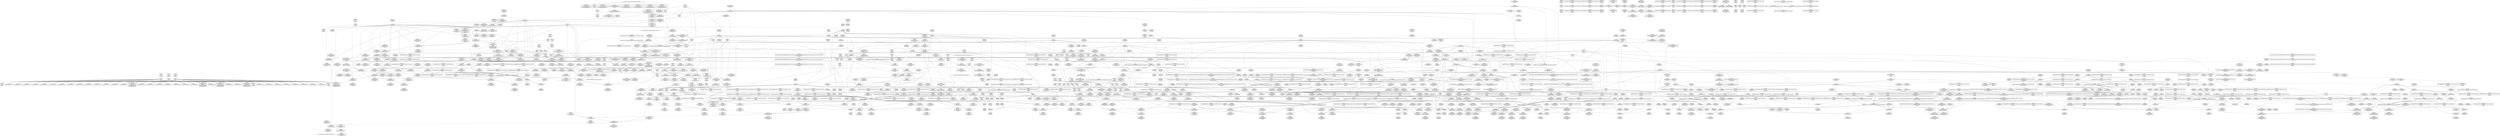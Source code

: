 digraph {
	CE0x4c640e0 [shape=record,shape=Mrecord,label="{CE0x4c640e0|sock_has_perm:sk|Function::sock_has_perm&Arg::sk::|*SummSink*}"]
	CE0x5598b30 [shape=record,shape=Mrecord,label="{CE0x5598b30|rcu_read_unlock:entry|*SummSource*}"]
	CE0x5526180 [shape=record,shape=Mrecord,label="{CE0x5526180|GLOBAL:get_current|*Constant*}"]
	CE0x55ff6b0 [shape=record,shape=Mrecord,label="{CE0x55ff6b0|rcu_read_unlock:call|include/linux/rcupdate.h,933|*SummSource*}"]
	CE0x55c75a0 [shape=record,shape=Mrecord,label="{CE0x55c75a0|rcu_lock_release:entry}"]
	CE0x55a3220 [shape=record,shape=Mrecord,label="{CE0x55a3220|8:_%struct.sock*,_:_SCME_32,33_}"]
	CE0x5606460 [shape=record,shape=Mrecord,label="{CE0x5606460|rcu_read_unlock:do.body|*SummSource*}"]
	CE0x55a8260 [shape=record,shape=Mrecord,label="{CE0x55a8260|i64_0|*Constant*}"]
	CE0x55c2cf0 [shape=record,shape=Mrecord,label="{CE0x55c2cf0|task_sid:if.then}"]
	CE0x5609500 [shape=record,shape=Mrecord,label="{CE0x5609500|i64*_getelementptr_inbounds_(_11_x_i64_,_11_x_i64_*___llvm_gcov_ctr132,_i64_0,_i64_8)|*Constant*|*SummSource*}"]
	CE0x552e270 [shape=record,shape=Mrecord,label="{CE0x552e270|i64*_getelementptr_inbounds_(_11_x_i64_,_11_x_i64_*___llvm_gcov_ctr127,_i64_0,_i64_1)|*Constant*|*SummSink*}"]
	CE0x55e5a00 [shape=record,shape=Mrecord,label="{CE0x55e5a00|_call_void___preempt_count_add(i32_1)_#10,_!dbg_!27711|include/linux/rcupdate.h,239}"]
	CE0x558dac0 [shape=record,shape=Mrecord,label="{CE0x558dac0|i32_208|*Constant*}"]
	CE0x55d1b10 [shape=record,shape=Mrecord,label="{CE0x55d1b10|rcu_lock_acquire:tmp6}"]
	CE0x558e440 [shape=record,shape=Mrecord,label="{CE0x558e440|i8*_getelementptr_inbounds_(_41_x_i8_,_41_x_i8_*_.str44,_i32_0,_i32_0)|*Constant*}"]
	CE0x5512e20 [shape=record,shape=Mrecord,label="{CE0x5512e20|selinux_socket_sendmsg:call|security/selinux/hooks.c,4215|*SummSink*}"]
	CE0x5546480 [shape=record,shape=Mrecord,label="{CE0x5546480|rcu_read_lock:tmp14|include/linux/rcupdate.h,882}"]
	CE0x5600d70 [shape=record,shape=Mrecord,label="{CE0x5600d70|rcu_read_unlock:do.end|*SummSink*}"]
	CE0x55d5030 [shape=record,shape=Mrecord,label="{CE0x55d5030|__preempt_count_sub:tmp2|*SummSink*}"]
	CE0x55a76d0 [shape=record,shape=Mrecord,label="{CE0x55a76d0|i32_2|*Constant*}"]
	CE0x559c8a0 [shape=record,shape=Mrecord,label="{CE0x559c8a0|sock_has_perm:u2|security/selinux/hooks.c,3974}"]
	CE0x555f8f0 [shape=record,shape=Mrecord,label="{CE0x555f8f0|GLOBAL:rcu_read_lock|*Constant*}"]
	CE0x558e9d0 [shape=record,shape=Mrecord,label="{CE0x558e9d0|i64*_getelementptr_inbounds_(_13_x_i64_,_13_x_i64_*___llvm_gcov_ctr126,_i64_0,_i64_9)|*Constant*}"]
	CE0x5647ce0 [shape=record,shape=Mrecord,label="{CE0x5647ce0|rcu_lock_release:bb}"]
	CE0x554d230 [shape=record,shape=Mrecord,label="{CE0x554d230|sock_has_perm:if.then|*SummSource*}"]
	CE0x55b6cf0 [shape=record,shape=Mrecord,label="{CE0x55b6cf0|i32_0|*Constant*}"]
	CE0x558dc60 [shape=record,shape=Mrecord,label="{CE0x558dc60|i32_208|*Constant*|*SummSource*}"]
	CE0x55c7300 [shape=record,shape=Mrecord,label="{CE0x55c7300|_call_void_rcu_lock_release(%struct.lockdep_map*_rcu_lock_map)_#10,_!dbg_!27733|include/linux/rcupdate.h,935|*SummSource*}"]
	CE0x5643dd0 [shape=record,shape=Mrecord,label="{CE0x5643dd0|rcu_lock_release:tmp4|include/linux/rcupdate.h,423|*SummSource*}"]
	CE0x55900e0 [shape=record,shape=Mrecord,label="{CE0x55900e0|task_sid:tmp19|security/selinux/hooks.c,208|*SummSource*}"]
	CE0x55f6260 [shape=record,shape=Mrecord,label="{CE0x55f6260|rcu_read_lock:tmp21|include/linux/rcupdate.h,884|*SummSink*}"]
	CE0x55fb9b0 [shape=record,shape=Mrecord,label="{CE0x55fb9b0|i64*_getelementptr_inbounds_(_4_x_i64_,_4_x_i64_*___llvm_gcov_ctr130,_i64_0,_i64_1)|*Constant*|*SummSink*}"]
	CE0x5525fe0 [shape=record,shape=Mrecord,label="{CE0x5525fe0|i64*_getelementptr_inbounds_(_2_x_i64_,_2_x_i64_*___llvm_gcov_ctr98,_i64_0,_i64_1)|*Constant*|*SummSource*}"]
	CE0x5639280 [shape=record,shape=Mrecord,label="{CE0x5639280|i64*_getelementptr_inbounds_(_4_x_i64_,_4_x_i64_*___llvm_gcov_ctr129,_i64_0,_i64_2)|*Constant*|*SummSource*}"]
	CE0x55ce3a0 [shape=record,shape=Mrecord,label="{CE0x55ce3a0|__preempt_count_sub:tmp5|./arch/x86/include/asm/preempt.h,77}"]
	CE0x55c3a60 [shape=record,shape=Mrecord,label="{CE0x55c3a60|i64*_getelementptr_inbounds_(_2_x_i64_,_2_x_i64_*___llvm_gcov_ctr131,_i64_0,_i64_0)|*Constant*|*SummSource*}"]
	CE0x55e1350 [shape=record,shape=Mrecord,label="{CE0x55e1350|rcu_read_lock:do.end}"]
	CE0x5529b00 [shape=record,shape=Mrecord,label="{CE0x5529b00|_call_void_lock_release(%struct.lockdep_map*_%map,_i32_1,_i64_ptrtoint_(i8*_blockaddress(_rcu_lock_release,_%__here)_to_i64))_#10,_!dbg_!27716|include/linux/rcupdate.h,423|*SummSink*}"]
	CE0x5598180 [shape=record,shape=Mrecord,label="{CE0x5598180|GLOBAL:rcu_read_unlock|*Constant*}"]
	CE0x55a4fd0 [shape=record,shape=Mrecord,label="{CE0x55a4fd0|i64_56|*Constant*|*SummSource*}"]
	CE0x5522fa0 [shape=record,shape=Mrecord,label="{CE0x5522fa0|selinux_socket_sendmsg:tmp3|*SummSource*}"]
	CE0x56429b0 [shape=record,shape=Mrecord,label="{CE0x56429b0|COLLAPSED:_GCMRE___llvm_gcov_ctr134_internal_global_4_x_i64_zeroinitializer:_elem_0:default:}"]
	CE0x5548050 [shape=record,shape=Mrecord,label="{CE0x5548050|task_sid:land.lhs.true2}"]
	CE0x5519940 [shape=record,shape=Mrecord,label="{CE0x5519940|get_current:entry|*SummSink*}"]
	CE0x553af60 [shape=record,shape=Mrecord,label="{CE0x553af60|sock_has_perm:tmp3|security/selinux/hooks.c,3964}"]
	CE0x55916e0 [shape=record,shape=Mrecord,label="{CE0x55916e0|i8*_getelementptr_inbounds_(_25_x_i8_,_25_x_i8_*_.str3,_i32_0,_i32_0)|*Constant*|*SummSource*}"]
	CE0x55213e0 [shape=record,shape=Mrecord,label="{CE0x55213e0|_ret_i32_%retval.0,_!dbg_!27728|security/selinux/avc.c,775}"]
	CE0x55c7d90 [shape=record,shape=Mrecord,label="{CE0x55c7d90|rcu_lock_release:entry|*SummSource*}"]
	CE0x55ddf40 [shape=record,shape=Mrecord,label="{CE0x55ddf40|__preempt_count_sub:tmp6|./arch/x86/include/asm/preempt.h,78}"]
	CE0x55fc9d0 [shape=record,shape=Mrecord,label="{CE0x55fc9d0|rcu_read_unlock:tobool1|include/linux/rcupdate.h,933|*SummSink*}"]
	CE0x5639820 [shape=record,shape=Mrecord,label="{CE0x5639820|__rcu_read_unlock:tmp7|include/linux/rcupdate.h,245|*SummSink*}"]
	CE0x55b6130 [shape=record,shape=Mrecord,label="{CE0x55b6130|i64*_getelementptr_inbounds_(_11_x_i64_,_11_x_i64_*___llvm_gcov_ctr127,_i64_0,_i64_0)|*Constant*}"]
	CE0x5602300 [shape=record,shape=Mrecord,label="{CE0x5602300|_call_void_asm_addl_$1,_%gs:$0_,_*m,ri,*m,_dirflag_,_fpsr_,_flags_(i32*___preempt_count,_i32_%val,_i32*___preempt_count)_#3,_!dbg_!27714,_!srcloc_!27717|./arch/x86/include/asm/preempt.h,72}"]
	CE0x5600570 [shape=record,shape=Mrecord,label="{CE0x5600570|rcu_read_unlock:tobool|include/linux/rcupdate.h,933|*SummSink*}"]
	CE0x5631470 [shape=record,shape=Mrecord,label="{CE0x5631470|rcu_lock_release:indirectgoto|*SummSink*}"]
	CE0x552d200 [shape=record,shape=Mrecord,label="{CE0x552d200|rcu_lock_acquire:indirectgoto|*SummSink*}"]
	CE0x5598020 [shape=record,shape=Mrecord,label="{CE0x5598020|_call_void_rcu_read_unlock()_#10,_!dbg_!27748|security/selinux/hooks.c,209|*SummSink*}"]
	CE0x56007d0 [shape=record,shape=Mrecord,label="{CE0x56007d0|i64*_getelementptr_inbounds_(_4_x_i64_,_4_x_i64_*___llvm_gcov_ctr128,_i64_0,_i64_3)|*Constant*|*SummSink*}"]
	CE0x554c860 [shape=record,shape=Mrecord,label="{CE0x554c860|task_sid:do.body|*SummSink*}"]
	CE0x551f290 [shape=record,shape=Mrecord,label="{CE0x551f290|_ret_i32_%retval.0,_!dbg_!27728|security/selinux/avc.c,775|*SummSource*}"]
	CE0x5596eb0 [shape=record,shape=Mrecord,label="{CE0x5596eb0|task_sid:call7|security/selinux/hooks.c,208|*SummSource*}"]
	CE0x55a3f30 [shape=record,shape=Mrecord,label="{CE0x55a3f30|8:_%struct.sock*,_:_SCME_43,44_}"]
	CE0x55bf830 [shape=record,shape=Mrecord,label="{CE0x55bf830|cred_sid:tmp1|*SummSource*}"]
	CE0x55cfed0 [shape=record,shape=Mrecord,label="{CE0x55cfed0|GLOBAL:lock_acquire|*Constant*}"]
	CE0x55f2210 [shape=record,shape=Mrecord,label="{CE0x55f2210|GLOBAL:lockdep_rcu_suspicious|*Constant*}"]
	CE0x5639580 [shape=record,shape=Mrecord,label="{CE0x5639580|__preempt_count_add:bb}"]
	CE0x55e0e60 [shape=record,shape=Mrecord,label="{CE0x55e0e60|rcu_read_lock:tobool|include/linux/rcupdate.h,882|*SummSink*}"]
	CE0x55905b0 [shape=record,shape=Mrecord,label="{CE0x55905b0|i8_1|*Constant*|*SummSink*}"]
	CE0x554dd40 [shape=record,shape=Mrecord,label="{CE0x554dd40|sock_has_perm:sid|security/selinux/hooks.c,3969|*SummSource*}"]
	CE0x551d250 [shape=record,shape=Mrecord,label="{CE0x551d250|selinux_socket_sendmsg:entry|*SummSink*}"]
	CE0x5604f30 [shape=record,shape=Mrecord,label="{CE0x5604f30|__rcu_read_lock:tmp6|include/linux/rcupdate.h,240|*SummSink*}"]
	CE0x5569950 [shape=record,shape=Mrecord,label="{CE0x5569950|sock_has_perm:type|security/selinux/hooks.c,3972}"]
	CE0x55dfb60 [shape=record,shape=Mrecord,label="{CE0x55dfb60|rcu_read_lock:do.body|*SummSink*}"]
	CE0x55d20b0 [shape=record,shape=Mrecord,label="{CE0x55d20b0|rcu_lock_acquire:tmp7}"]
	CE0x56358c0 [shape=record,shape=Mrecord,label="{CE0x56358c0|_ret_void,_!dbg_!27720|./arch/x86/include/asm/preempt.h,78|*SummSink*}"]
	CE0x5600c00 [shape=record,shape=Mrecord,label="{CE0x5600c00|rcu_read_unlock:do.end}"]
	CE0x55e5150 [shape=record,shape=Mrecord,label="{CE0x55e5150|rcu_read_unlock:tmp7|include/linux/rcupdate.h,933|*SummSink*}"]
	CE0x55c9e70 [shape=record,shape=Mrecord,label="{CE0x55c9e70|__rcu_read_lock:do.body|*SummSink*}"]
	CE0x555f350 [shape=record,shape=Mrecord,label="{CE0x555f350|i64*_getelementptr_inbounds_(_2_x_i64_,_2_x_i64_*___llvm_gcov_ctr98,_i64_0,_i64_1)|*Constant*}"]
	CE0x5601170 [shape=record,shape=Mrecord,label="{CE0x5601170|_ret_void,_!dbg_!27719|./arch/x86/include/asm/preempt.h,73|*SummSink*}"]
	CE0x551b6d0 [shape=record,shape=Mrecord,label="{CE0x551b6d0|_call_void_mcount()_#3|*SummSink*}"]
	CE0x55fce80 [shape=record,shape=Mrecord,label="{CE0x55fce80|rcu_read_unlock:tmp10|include/linux/rcupdate.h,933|*SummSource*}"]
	CE0x5630090 [shape=record,shape=Mrecord,label="{CE0x5630090|GLOBAL:lock_release|*Constant*}"]
	CE0x5660820 [shape=record,shape=Mrecord,label="{CE0x5660820|__rcu_read_unlock:tmp3|*SummSource*}"]
	CE0x55a1850 [shape=record,shape=Mrecord,label="{CE0x55a1850|8:_%struct.sock*,_:_SCME_0,4_|*MultipleSource*|security/selinux/hooks.c, 3966|security/selinux/hooks.c,3966|security/selinux/hooks.c,3966}"]
	CE0x551aa70 [shape=record,shape=Mrecord,label="{CE0x551aa70|_ret_%struct.task_struct*_%tmp4,_!dbg_!27714|./arch/x86/include/asm/current.h,14|*SummSink*}"]
	CE0x55a2ec0 [shape=record,shape=Mrecord,label="{CE0x55a2ec0|8:_%struct.sock*,_:_SCME_29,30_}"]
	CE0x55f4050 [shape=record,shape=Mrecord,label="{CE0x55f4050|rcu_read_lock:tmp18|include/linux/rcupdate.h,882|*SummSource*}"]
	CE0x55ca4d0 [shape=record,shape=Mrecord,label="{CE0x55ca4d0|rcu_lock_acquire:tmp3}"]
	CE0x55ddaf0 [shape=record,shape=Mrecord,label="{CE0x55ddaf0|__preempt_count_add:tmp1|*SummSink*}"]
	CE0x55a2330 [shape=record,shape=Mrecord,label="{CE0x55a2330|task_sid:land.lhs.true}"]
	CE0x551b1d0 [shape=record,shape=Mrecord,label="{CE0x551b1d0|sock_has_perm:ad|security/selinux/hooks.c, 3965|*SummSink*}"]
	CE0x55a5340 [shape=record,shape=Mrecord,label="{CE0x55a5340|GLOBAL:task_sid|*Constant*|*SummSink*}"]
	CE0x55c6360 [shape=record,shape=Mrecord,label="{CE0x55c6360|i64_7|*Constant*|*SummSource*}"]
	CE0x55e55f0 [shape=record,shape=Mrecord,label="{CE0x55e55f0|rcu_lock_acquire:map|Function::rcu_lock_acquire&Arg::map::|*SummSource*}"]
	CE0x56013f0 [shape=record,shape=Mrecord,label="{CE0x56013f0|GLOBAL:__llvm_gcov_ctr132|Global_var:__llvm_gcov_ctr132|*SummSource*}"]
	CE0x72e69e0 [shape=record,shape=Mrecord,label="{CE0x72e69e0|GLOBAL:sock_has_perm|*Constant*}"]
	CE0x55ca6d0 [shape=record,shape=Mrecord,label="{CE0x55ca6d0|rcu_lock_acquire:tmp3|*SummSink*}"]
	CE0x5597a90 [shape=record,shape=Mrecord,label="{CE0x5597a90|cred_sid:cred|Function::cred_sid&Arg::cred::|*SummSink*}"]
	CE0x554b300 [shape=record,shape=Mrecord,label="{CE0x554b300|COLLAPSED:_GCMRE___llvm_gcov_ctr128_internal_global_4_x_i64_zeroinitializer:_elem_0:default:}"]
	CE0x5600650 [shape=record,shape=Mrecord,label="{CE0x5600650|rcu_read_unlock:tmp4|include/linux/rcupdate.h,933|*SummSink*}"]
	CE0x55259c0 [shape=record,shape=Mrecord,label="{CE0x55259c0|get_current:tmp2|*SummSink*}"]
	CE0x5646430 [shape=record,shape=Mrecord,label="{CE0x5646430|__rcu_read_lock:do.end}"]
	CE0x5594280 [shape=record,shape=Mrecord,label="{CE0x5594280|task_sid:tmp24|security/selinux/hooks.c,208}"]
	CE0x55e3bd0 [shape=record,shape=Mrecord,label="{CE0x55e3bd0|rcu_lock_acquire:tmp2}"]
	CE0x55c6710 [shape=record,shape=Mrecord,label="{CE0x55c6710|i64_7|*Constant*|*SummSink*}"]
	CE0x554a550 [shape=record,shape=Mrecord,label="{CE0x554a550|sock_has_perm:bb|*SummSource*}"]
	CE0x55f5310 [shape=record,shape=Mrecord,label="{CE0x55f5310|rcu_read_lock:tmp19|include/linux/rcupdate.h,882|*SummSink*}"]
	CE0x55fd230 [shape=record,shape=Mrecord,label="{CE0x55fd230|rcu_lock_acquire:__here|*SummSource*}"]
	CE0x55c3000 [shape=record,shape=Mrecord,label="{CE0x55c3000|task_sid:bb}"]
	CE0x559e240 [shape=record,shape=Mrecord,label="{CE0x559e240|avc_has_perm:entry|*SummSource*}"]
	CE0x55aa170 [shape=record,shape=Mrecord,label="{CE0x55aa170|sock_has_perm:tmp11|security/selinux/hooks.c,3970}"]
	CE0x5532a40 [shape=record,shape=Mrecord,label="{CE0x5532a40|32:_%struct.sock*,_:_CRE_40,48_|*MultipleSource*|Function::selinux_socket_sendmsg&Arg::sock::|security/selinux/hooks.c,4215}"]
	CE0x552b990 [shape=record,shape=Mrecord,label="{CE0x552b990|sock_has_perm:tmp9|security/selinux/hooks.c,3969}"]
	CE0x5558e00 [shape=record,shape=Mrecord,label="{CE0x5558e00|%struct.task_struct*_(%struct.task_struct**)*_asm_movq_%gs:$_1:P_,$0_,_r,im,_dirflag_,_fpsr_,_flags_|*SummSink*}"]
	CE0x56336b0 [shape=record,shape=Mrecord,label="{CE0x56336b0|__rcu_read_unlock:tmp6|include/linux/rcupdate.h,245|*SummSink*}"]
	CE0x5602370 [shape=record,shape=Mrecord,label="{CE0x5602370|_call_void_asm_addl_$1,_%gs:$0_,_*m,ri,*m,_dirflag_,_fpsr_,_flags_(i32*___preempt_count,_i32_%val,_i32*___preempt_count)_#3,_!dbg_!27714,_!srcloc_!27717|./arch/x86/include/asm/preempt.h,72|*SummSource*}"]
	CE0x55a5420 [shape=record,shape=Mrecord,label="{CE0x55a5420|task_sid:entry}"]
	CE0x55983a0 [shape=record,shape=Mrecord,label="{CE0x55983a0|_call_void_rcu_read_unlock()_#10,_!dbg_!27748|security/selinux/hooks.c,209}"]
	CE0x552d5e0 [shape=record,shape=Mrecord,label="{CE0x552d5e0|rcu_read_lock:entry}"]
	CE0x5631760 [shape=record,shape=Mrecord,label="{CE0x5631760|i64_ptrtoint_(i8*_blockaddress(_rcu_lock_release,_%__here)_to_i64)|*Constant*|*SummSink*}"]
	CE0x55e3420 [shape=record,shape=Mrecord,label="{CE0x55e3420|rcu_read_lock:tmp7|include/linux/rcupdate.h,882}"]
	CE0x55cec70 [shape=record,shape=Mrecord,label="{CE0x55cec70|__preempt_count_sub:bb|*SummSink*}"]
	CE0x56650f0 [shape=record,shape=Mrecord,label="{CE0x56650f0|__preempt_count_add:tmp1}"]
	CE0x55fd3b0 [shape=record,shape=Mrecord,label="{CE0x55fd3b0|rcu_read_unlock:tmp4|include/linux/rcupdate.h,933}"]
	CE0x55ffc90 [shape=record,shape=Mrecord,label="{CE0x55ffc90|rcu_read_unlock:if.then|*SummSink*}"]
	CE0x5517610 [shape=record,shape=Mrecord,label="{CE0x5517610|selinux_socket_sendmsg:tmp2|*SummSink*}"]
	CE0x552db90 [shape=record,shape=Mrecord,label="{CE0x552db90|_ret_void,_!dbg_!27717|include/linux/rcupdate.h,240|*SummSink*}"]
	CE0x55bb1b0 [shape=record,shape=Mrecord,label="{CE0x55bb1b0|task_sid:call|security/selinux/hooks.c,208}"]
	CE0x55b9c60 [shape=record,shape=Mrecord,label="{CE0x55b9c60|cred_sid:tmp3}"]
	CE0x5595390 [shape=record,shape=Mrecord,label="{CE0x5595390|task_sid:tmp26|security/selinux/hooks.c,208}"]
	CE0x55211d0 [shape=record,shape=Mrecord,label="{CE0x55211d0|sock_has_perm:entry|*SummSink*}"]
	CE0x55f4340 [shape=record,shape=Mrecord,label="{CE0x55f4340|i8_1|*Constant*}"]
	CE0x554e9a0 [shape=record,shape=Mrecord,label="{CE0x554e9a0|sock_has_perm:tmp8|security/selinux/hooks.c,3969|*SummSource*}"]
	CE0x5597800 [shape=record,shape=Mrecord,label="{CE0x5597800|cred_sid:cred|Function::cred_sid&Arg::cred::}"]
	CE0x55c96a0 [shape=record,shape=Mrecord,label="{CE0x55c96a0|_ret_void,_!dbg_!27717|include/linux/rcupdate.h,245}"]
	CE0x554d330 [shape=record,shape=Mrecord,label="{CE0x554d330|sock_has_perm:cleanup}"]
	CE0x55a7190 [shape=record,shape=Mrecord,label="{CE0x55a7190|sock_has_perm:call|security/selinux/hooks.c,3967|*SummSink*}"]
	CE0x559b220 [shape=record,shape=Mrecord,label="{CE0x559b220|sock_has_perm:u|security/selinux/hooks.c,3973|*SummSink*}"]
	CE0x560d070 [shape=record,shape=Mrecord,label="{CE0x560d070|i32_934|*Constant*}"]
	CE0x564cdc0 [shape=record,shape=Mrecord,label="{CE0x564cdc0|__preempt_count_sub:tmp6|./arch/x86/include/asm/preempt.h,78|*SummSource*}"]
	CE0x55f8310 [shape=record,shape=Mrecord,label="{CE0x55f8310|rcu_lock_acquire:tmp5|include/linux/rcupdate.h,418}"]
	CE0x55a04b0 [shape=record,shape=Mrecord,label="{CE0x55a04b0|rcu_read_lock:tmp11|include/linux/rcupdate.h,882}"]
	CE0x55917e0 [shape=record,shape=Mrecord,label="{CE0x55917e0|i8*_getelementptr_inbounds_(_25_x_i8_,_25_x_i8_*_.str3,_i32_0,_i32_0)|*Constant*|*SummSink*}"]
	CE0x555f260 [shape=record,shape=Mrecord,label="{CE0x555f260|8:_%struct.sock*,_:_SCME_18,20_|*MultipleSource*|security/selinux/hooks.c, 3966|security/selinux/hooks.c,3966|security/selinux/hooks.c,3966}"]
	CE0x551f600 [shape=record,shape=Mrecord,label="{CE0x551f600|i64*_getelementptr_inbounds_(_6_x_i64_,_6_x_i64_*___llvm_gcov_ctr327,_i64_0,_i64_5)|*Constant*}"]
	CE0x55af2e0 [shape=record,shape=Mrecord,label="{CE0x55af2e0|sock_has_perm:tmp18|security/selinux/hooks.c,3977|*SummSink*}"]
	CE0x55ab4e0 [shape=record,shape=Mrecord,label="{CE0x55ab4e0|sock_has_perm:tmp4|security/selinux/hooks.c,3966|*SummSource*}"]
	CE0x5550e40 [shape=record,shape=Mrecord,label="{CE0x5550e40|i64*_getelementptr_inbounds_(_2_x_i64_,_2_x_i64_*___llvm_gcov_ctr98,_i64_0,_i64_0)|*Constant*}"]
	CE0x556aa60 [shape=record,shape=Mrecord,label="{CE0x556aa60|avc_has_perm:ssid|Function::avc_has_perm&Arg::ssid::}"]
	CE0x56608c0 [shape=record,shape=Mrecord,label="{CE0x56608c0|__rcu_read_unlock:tmp3|*SummSink*}"]
	CE0x55e0170 [shape=record,shape=Mrecord,label="{CE0x55e0170|rcu_read_lock:call|include/linux/rcupdate.h,882|*SummSink*}"]
	CE0x55fad80 [shape=record,shape=Mrecord,label="{CE0x55fad80|__rcu_read_lock:tmp1|*SummSink*}"]
	CE0x5528750 [shape=record,shape=Mrecord,label="{CE0x5528750|_call_void_mcount()_#3}"]
	CE0x5546ae0 [shape=record,shape=Mrecord,label="{CE0x5546ae0|rcu_read_lock:tmp14|include/linux/rcupdate.h,882|*SummSink*}"]
	CE0x55f9a20 [shape=record,shape=Mrecord,label="{CE0x55f9a20|__rcu_read_unlock:tmp4|include/linux/rcupdate.h,244|*SummSink*}"]
	CE0x55a2dc0 [shape=record,shape=Mrecord,label="{CE0x55a2dc0|8:_%struct.sock*,_:_SCME_28,29_}"]
	CE0x55f1b70 [shape=record,shape=Mrecord,label="{CE0x55f1b70|i8*_getelementptr_inbounds_(_25_x_i8_,_25_x_i8_*_.str45,_i32_0,_i32_0)|*Constant*|*SummSource*}"]
	CE0x5605560 [shape=record,shape=Mrecord,label="{CE0x5605560|rcu_read_unlock:land.lhs.true2|*SummSink*}"]
	CE0x55b65d0 [shape=record,shape=Mrecord,label="{CE0x55b65d0|task_sid:tmp2}"]
	CE0x55fce10 [shape=record,shape=Mrecord,label="{CE0x55fce10|rcu_read_unlock:tmp10|include/linux/rcupdate.h,933}"]
	CE0x55bf8a0 [shape=record,shape=Mrecord,label="{CE0x55bf8a0|cred_sid:tmp1|*SummSink*}"]
	CE0x5547490 [shape=record,shape=Mrecord,label="{CE0x5547490|rcu_read_lock:tmp4|include/linux/rcupdate.h,882}"]
	CE0x55b9db0 [shape=record,shape=Mrecord,label="{CE0x55b9db0|cred_sid:tmp3|*SummSource*}"]
	CE0x5534090 [shape=record,shape=Mrecord,label="{CE0x5534090|sock_has_perm:tmp|*SummSource*}"]
	CE0x55ebc10 [shape=record,shape=Mrecord,label="{CE0x55ebc10|__preempt_count_sub:do.end}"]
	CE0x5686b30 [shape=record,shape=Mrecord,label="{CE0x5686b30|__preempt_count_add:tmp6|./arch/x86/include/asm/preempt.h,73|*SummSource*}"]
	CE0x55ff080 [shape=record,shape=Mrecord,label="{CE0x55ff080|rcu_lock_release:tmp3}"]
	CE0x555d730 [shape=record,shape=Mrecord,label="{CE0x555d730|rcu_lock_acquire:entry}"]
	CE0x555d600 [shape=record,shape=Mrecord,label="{CE0x555d600|_call_void_rcu_lock_acquire(%struct.lockdep_map*_rcu_lock_map)_#10,_!dbg_!27711|include/linux/rcupdate.h,881|*SummSink*}"]
	CE0x55abd20 [shape=record,shape=Mrecord,label="{CE0x55abd20|i8_0|*Constant*|*SummSink*}"]
	CE0x55ffd90 [shape=record,shape=Mrecord,label="{CE0x55ffd90|i64*_getelementptr_inbounds_(_11_x_i64_,_11_x_i64_*___llvm_gcov_ctr132,_i64_0,_i64_0)|*Constant*}"]
	CE0x56393d0 [shape=record,shape=Mrecord,label="{CE0x56393d0|i64*_getelementptr_inbounds_(_4_x_i64_,_4_x_i64_*___llvm_gcov_ctr129,_i64_0,_i64_2)|*Constant*|*SummSink*}"]
	CE0x5563df0 [shape=record,shape=Mrecord,label="{CE0x5563df0|COLLAPSED:_CMRE:_elem_0::|security/selinux/hooks.c,196}"]
	CE0x5648f80 [shape=record,shape=Mrecord,label="{CE0x5648f80|rcu_lock_acquire:bb|*SummSink*}"]
	CE0x55ec070 [shape=record,shape=Mrecord,label="{CE0x55ec070|__preempt_count_add:tmp3|*SummSink*}"]
	CE0x55ffba0 [shape=record,shape=Mrecord,label="{CE0x55ffba0|rcu_read_unlock:if.then|*SummSource*}"]
	CE0x55e3180 [shape=record,shape=Mrecord,label="{CE0x55e3180|rcu_read_lock:tmp6|include/linux/rcupdate.h,882|*SummSource*}"]
	CE0x55a4780 [shape=record,shape=Mrecord,label="{CE0x55a4780|8:_%struct.sock*,_:_SCME_50,51_}"]
	CE0x554bda0 [shape=record,shape=Mrecord,label="{CE0x554bda0|task_sid:tobool1|security/selinux/hooks.c,208|*SummSource*}"]
	CE0x55a25f0 [shape=record,shape=Mrecord,label="{CE0x55a25f0|8:_%struct.sock*,_:_SCME_20,22_|*MultipleSource*|security/selinux/hooks.c, 3966|security/selinux/hooks.c,3966|security/selinux/hooks.c,3966}"]
	CE0x55fd840 [shape=record,shape=Mrecord,label="{CE0x55fd840|rcu_lock_release:tmp2}"]
	CE0x5601e70 [shape=record,shape=Mrecord,label="{CE0x5601e70|__rcu_read_lock:tmp1}"]
	CE0x555ebb0 [shape=record,shape=Mrecord,label="{CE0x555ebb0|__rcu_read_lock:entry}"]
	CE0x55b84d0 [shape=record,shape=Mrecord,label="{CE0x55b84d0|task_sid:if.end|*SummSource*}"]
	CE0x552cd50 [shape=record,shape=Mrecord,label="{CE0x552cd50|task_sid:real_cred|security/selinux/hooks.c,208}"]
	CE0x5513180 [shape=record,shape=Mrecord,label="{CE0x5513180|selinux_socket_sendmsg:sk|security/selinux/hooks.c,4215}"]
	CE0x55abec0 [shape=record,shape=Mrecord,label="{CE0x55abec0|GLOBAL:task_sid|*Constant*}"]
	CE0x558f2c0 [shape=record,shape=Mrecord,label="{CE0x558f2c0|task_sid:tmp20|security/selinux/hooks.c,208|*SummSource*}"]
	CE0x55b86f0 [shape=record,shape=Mrecord,label="{CE0x55b86f0|task_sid:do.body5|*SummSink*}"]
	CE0x553a180 [shape=record,shape=Mrecord,label="{CE0x553a180|sock_has_perm:ad|security/selinux/hooks.c, 3965|*SummSource*}"]
	CE0x55aad30 [shape=record,shape=Mrecord,label="{CE0x55aad30|i64*_getelementptr_inbounds_(_6_x_i64_,_6_x_i64_*___llvm_gcov_ctr327,_i64_0,_i64_4)|*Constant*|*SummSource*}"]
	CE0x55b9840 [shape=record,shape=Mrecord,label="{CE0x55b9840|task_sid:tmp9|security/selinux/hooks.c,208|*SummSink*}"]
	CE0x55c3bc0 [shape=record,shape=Mrecord,label="{CE0x55c3bc0|i64*_getelementptr_inbounds_(_2_x_i64_,_2_x_i64_*___llvm_gcov_ctr131,_i64_0,_i64_0)|*Constant*|*SummSink*}"]
	CE0x559e330 [shape=record,shape=Mrecord,label="{CE0x559e330|avc_has_perm:entry|*SummSink*}"]
	CE0x559d450 [shape=record,shape=Mrecord,label="{CE0x559d450|sock_has_perm:tmp15|security/selinux/hooks.c,3974|*SummSink*}"]
	CE0x5554650 [shape=record,shape=Mrecord,label="{CE0x5554650|GLOBAL:sock_has_perm|*Constant*|*SummSink*}"]
	CE0x560bf30 [shape=record,shape=Mrecord,label="{CE0x560bf30|rcu_read_unlock:tmp18|include/linux/rcupdate.h,933}"]
	CE0x560c760 [shape=record,shape=Mrecord,label="{CE0x560c760|_call_void_lockdep_rcu_suspicious(i8*_getelementptr_inbounds_(_25_x_i8_,_25_x_i8_*_.str45,_i32_0,_i32_0),_i32_934,_i8*_getelementptr_inbounds_(_44_x_i8_,_44_x_i8_*_.str47,_i32_0,_i32_0))_#10,_!dbg_!27726|include/linux/rcupdate.h,933|*SummSource*}"]
	CE0x5524f10 [shape=record,shape=Mrecord,label="{CE0x5524f10|selinux_socket_sendmsg:entry|*SummSource*}"]
	CE0x55a9260 [shape=record,shape=Mrecord,label="{CE0x55a9260|i64_0|*Constant*|*SummSink*}"]
	CE0x55a51c0 [shape=record,shape=Mrecord,label="{CE0x55a51c0|GLOBAL:task_sid|*Constant*|*SummSource*}"]
	CE0x55bffe0 [shape=record,shape=Mrecord,label="{CE0x55bffe0|_call_void_mcount()_#3}"]
	CE0x5557c00 [shape=record,shape=Mrecord,label="{CE0x5557c00|i32_4|*Constant*|*SummSink*}"]
	CE0x55ba290 [shape=record,shape=Mrecord,label="{CE0x55ba290|task_sid:tmp4|*LoadInst*|security/selinux/hooks.c,208|*SummSource*}"]
	CE0x5600aa0 [shape=record,shape=Mrecord,label="{CE0x5600aa0|__rcu_read_lock:tmp6|include/linux/rcupdate.h,240}"]
	CE0x56606c0 [shape=record,shape=Mrecord,label="{CE0x56606c0|__rcu_read_unlock:tmp3}"]
	CE0x551af20 [shape=record,shape=Mrecord,label="{CE0x551af20|i32_5|*Constant*}"]
	CE0x55bfcf0 [shape=record,shape=Mrecord,label="{CE0x55bfcf0|i64*_getelementptr_inbounds_(_13_x_i64_,_13_x_i64_*___llvm_gcov_ctr126,_i64_0,_i64_0)|*Constant*|*SummSource*}"]
	CE0x5547a50 [shape=record,shape=Mrecord,label="{CE0x5547a50|i64*_getelementptr_inbounds_(_13_x_i64_,_13_x_i64_*___llvm_gcov_ctr126,_i64_0,_i64_1)|*Constant*|*SummSink*}"]
	CE0x55f9fb0 [shape=record,shape=Mrecord,label="{CE0x55f9fb0|rcu_read_unlock:tmp3}"]
	CE0x56862c0 [shape=record,shape=Mrecord,label="{CE0x56862c0|__preempt_count_add:tmp4|./arch/x86/include/asm/preempt.h,72}"]
	CE0x559ffd0 [shape=record,shape=Mrecord,label="{CE0x559ffd0|avc_has_perm:entry}"]
	CE0x56462e0 [shape=record,shape=Mrecord,label="{CE0x56462e0|__rcu_read_lock:tmp4|include/linux/rcupdate.h,239|*SummSink*}"]
	CE0x55a2770 [shape=record,shape=Mrecord,label="{CE0x55a2770|8:_%struct.sock*,_:_SCME_24,25_}"]
	CE0x55caef0 [shape=record,shape=Mrecord,label="{CE0x55caef0|rcu_lock_acquire:tmp4|include/linux/rcupdate.h,418}"]
	CE0x55ab570 [shape=record,shape=Mrecord,label="{CE0x55ab570|sock_has_perm:tmp4|security/selinux/hooks.c,3966|*SummSink*}"]
	CE0x55bb8b0 [shape=record,shape=Mrecord,label="{CE0x55bb8b0|i64_1|*Constant*}"]
	CE0x5601930 [shape=record,shape=Mrecord,label="{CE0x5601930|GLOBAL:__preempt_count_add|*Constant*|*SummSource*}"]
	CE0x55fc8c0 [shape=record,shape=Mrecord,label="{CE0x55fc8c0|_call_void_lock_acquire(%struct.lockdep_map*_%map,_i32_0,_i32_0,_i32_2,_i32_0,_%struct.lockdep_map*_null,_i64_ptrtoint_(i8*_blockaddress(_rcu_lock_acquire,_%__here)_to_i64))_#10,_!dbg_!27716|include/linux/rcupdate.h,418|*SummSink*}"]
	CE0x55637e0 [shape=record,shape=Mrecord,label="{CE0x55637e0|get_current:tmp4|./arch/x86/include/asm/current.h,14}"]
	CE0x55e3cb0 [shape=record,shape=Mrecord,label="{CE0x55e3cb0|rcu_lock_acquire:tmp2|*SummSink*}"]
	CE0x55987b0 [shape=record,shape=Mrecord,label="{CE0x55987b0|rcu_read_unlock:entry}"]
	CE0x554da20 [shape=record,shape=Mrecord,label="{CE0x554da20|i32_2|*Constant*|*SummSource*}"]
	CE0x56355f0 [shape=record,shape=Mrecord,label="{CE0x56355f0|__preempt_count_sub:val|Function::__preempt_count_sub&Arg::val::|*SummSink*}"]
	CE0x55bada0 [shape=record,shape=Mrecord,label="{CE0x55bada0|cred_sid:tmp2|*SummSink*}"]
	CE0x5592c70 [shape=record,shape=Mrecord,label="{CE0x5592c70|task_sid:tmp17|security/selinux/hooks.c,208|*SummSource*}"]
	CE0x5663900 [shape=record,shape=Mrecord,label="{CE0x5663900|i64_1|*Constant*}"]
	CE0x55a94e0 [shape=record,shape=Mrecord,label="{CE0x55a94e0|sock_has_perm:tmp8|security/selinux/hooks.c,3969}"]
	CE0x5600090 [shape=record,shape=Mrecord,label="{CE0x5600090|rcu_lock_acquire:tmp1|*SummSource*}"]
	CE0x55a81c0 [shape=record,shape=Mrecord,label="{CE0x55a81c0|sock_has_perm:tmp6|security/selinux/hooks.c,3969|*SummSink*}"]
	CE0x5609160 [shape=record,shape=Mrecord,label="{CE0x5609160|i64*_getelementptr_inbounds_(_11_x_i64_,_11_x_i64_*___llvm_gcov_ctr132,_i64_0,_i64_8)|*Constant*}"]
	CE0x552d650 [shape=record,shape=Mrecord,label="{CE0x552d650|rcu_read_lock:entry|*SummSource*}"]
	CE0x55f61f0 [shape=record,shape=Mrecord,label="{CE0x55f61f0|i64*_getelementptr_inbounds_(_11_x_i64_,_11_x_i64_*___llvm_gcov_ctr127,_i64_0,_i64_10)|*Constant*|*SummSink*}"]
	CE0x56600c0 [shape=record,shape=Mrecord,label="{CE0x56600c0|i64*_getelementptr_inbounds_(_4_x_i64_,_4_x_i64_*___llvm_gcov_ctr135,_i64_0,_i64_1)|*Constant*}"]
	CE0x5664fa0 [shape=record,shape=Mrecord,label="{CE0x5664fa0|__rcu_read_unlock:bb|*SummSource*}"]
	CE0x560c2b0 [shape=record,shape=Mrecord,label="{CE0x560c2b0|rcu_read_unlock:tmp18|include/linux/rcupdate.h,933|*SummSink*}"]
	CE0x55a1d50 [shape=record,shape=Mrecord,label="{CE0x55a1d50|i64_1|*Constant*}"]
	CE0x55c6220 [shape=record,shape=Mrecord,label="{CE0x55c6220|task_sid:tobool4|security/selinux/hooks.c,208|*SummSink*}"]
	CE0x5519890 [shape=record,shape=Mrecord,label="{CE0x5519890|i32_5|*Constant*|*SummSink*}"]
	CE0x5550dd0 [shape=record,shape=Mrecord,label="{CE0x5550dd0|get_current:bb|*SummSource*}"]
	CE0x55de1b0 [shape=record,shape=Mrecord,label="{CE0x55de1b0|__preempt_count_sub:tmp4|./arch/x86/include/asm/preempt.h,77}"]
	CE0x55dee90 [shape=record,shape=Mrecord,label="{CE0x55dee90|rcu_read_unlock:tmp7|include/linux/rcupdate.h,933}"]
	CE0x5632e20 [shape=record,shape=Mrecord,label="{CE0x5632e20|_call_void_asm_addl_$1,_%gs:$0_,_*m,ri,*m,_dirflag_,_fpsr_,_flags_(i32*___preempt_count,_i32_%sub,_i32*___preempt_count)_#3,_!dbg_!27717,_!srcloc_!27718|./arch/x86/include/asm/preempt.h,77|*SummSink*}"]
	CE0x55261f0 [shape=record,shape=Mrecord,label="{CE0x55261f0|get_current:tmp3|*SummSource*}"]
	CE0x55f8f60 [shape=record,shape=Mrecord,label="{CE0x55f8f60|__rcu_read_lock:tmp7|include/linux/rcupdate.h,240|*SummSource*}"]
	CE0x552cf20 [shape=record,shape=Mrecord,label="{CE0x552cf20|task_sid:real_cred|security/selinux/hooks.c,208|*SummSink*}"]
	CE0x55c01d0 [shape=record,shape=Mrecord,label="{CE0x55c01d0|GLOBAL:__rcu_read_lock|*Constant*}"]
	CE0x5512f70 [shape=record,shape=Mrecord,label="{CE0x5512f70|i64*_getelementptr_inbounds_(_2_x_i64_,_2_x_i64_*___llvm_gcov_ctr361,_i64_0,_i64_0)|*Constant*|*SummSource*}"]
	CE0x564f220 [shape=record,shape=Mrecord,label="{CE0x564f220|i64*_getelementptr_inbounds_(_4_x_i64_,_4_x_i64_*___llvm_gcov_ctr134,_i64_0,_i64_1)|*Constant*}"]
	CE0x55e32b0 [shape=record,shape=Mrecord,label="{CE0x55e32b0|rcu_read_lock:tmp6|include/linux/rcupdate.h,882|*SummSink*}"]
	CE0x55cb8e0 [shape=record,shape=Mrecord,label="{CE0x55cb8e0|i64*_getelementptr_inbounds_(_4_x_i64_,_4_x_i64_*___llvm_gcov_ctr133,_i64_0,_i64_0)|*Constant*}"]
	CE0x56806f0 [shape=record,shape=Mrecord,label="{CE0x56806f0|__preempt_count_sub:bb|*SummSource*}"]
	CE0x5605e60 [shape=record,shape=Mrecord,label="{CE0x5605e60|GLOBAL:rcu_read_unlock.__warned|Global_var:rcu_read_unlock.__warned|*SummSink*}"]
	CE0x55f41d0 [shape=record,shape=Mrecord,label="{CE0x55f41d0|rcu_read_lock:tmp18|include/linux/rcupdate.h,882|*SummSink*}"]
	CE0x553b940 [shape=record,shape=Mrecord,label="{CE0x553b940|sock_has_perm:sk_security|security/selinux/hooks.c,3964|*SummSink*}"]
	CE0x55deb10 [shape=record,shape=Mrecord,label="{CE0x55deb10|rcu_read_lock:land.lhs.true2|*SummSink*}"]
	CE0x559d320 [shape=record,shape=Mrecord,label="{CE0x559d320|sock_has_perm:tmp15|security/selinux/hooks.c,3974|*SummSource*}"]
	CE0x5686670 [shape=record,shape=Mrecord,label="{CE0x5686670|__preempt_count_sub:tmp3}"]
	CE0x559f4c0 [shape=record,shape=Mrecord,label="{CE0x559f4c0|sock_has_perm:tmp17|security/selinux/hooks.c,3976|*SummSink*}"]
	CE0x5557ad0 [shape=record,shape=Mrecord,label="{CE0x5557ad0|i32_4|*Constant*|*SummSource*}"]
	CE0x5524770 [shape=record,shape=Mrecord,label="{CE0x5524770|GLOBAL:current_task|Global_var:current_task|*SummSource*}"]
	CE0x5568f10 [shape=record,shape=Mrecord,label="{CE0x5568f10|sock_has_perm:tmp13|security/selinux/hooks.c,3972|*SummSink*}"]
	CE0x55c5200 [shape=record,shape=Mrecord,label="{CE0x55c5200|task_sid:tmp12|security/selinux/hooks.c,208|*SummSource*}"]
	CE0x55fde00 [shape=record,shape=Mrecord,label="{CE0x55fde00|rcu_read_unlock:tmp}"]
	CE0x556a1d0 [shape=record,shape=Mrecord,label="{CE0x556a1d0|i8_2|*Constant*}"]
	CE0x55ae4a0 [shape=record,shape=Mrecord,label="{CE0x55ae4a0|GLOBAL:rcu_read_lock.__warned|Global_var:rcu_read_lock.__warned|*SummSink*}"]
	CE0x5590b60 [shape=record,shape=Mrecord,label="{CE0x5590b60|_call_void_lockdep_rcu_suspicious(i8*_getelementptr_inbounds_(_25_x_i8_,_25_x_i8_*_.str3,_i32_0,_i32_0),_i32_208,_i8*_getelementptr_inbounds_(_41_x_i8_,_41_x_i8_*_.str44,_i32_0,_i32_0))_#10,_!dbg_!27732|security/selinux/hooks.c,208|*SummSink*}"]
	CE0x56322f0 [shape=record,shape=Mrecord,label="{CE0x56322f0|rcu_lock_release:tmp7|*SummSource*}"]
	CE0x5548760 [shape=record,shape=Mrecord,label="{CE0x5548760|cred_sid:sid|security/selinux/hooks.c,197|*SummSource*}"]
	CE0x5609b80 [shape=record,shape=Mrecord,label="{CE0x5609b80|i8*_getelementptr_inbounds_(_44_x_i8_,_44_x_i8_*_.str47,_i32_0,_i32_0)|*Constant*|*SummSource*}"]
	CE0x56068c0 [shape=record,shape=Mrecord,label="{CE0x56068c0|__rcu_read_unlock:tmp4|include/linux/rcupdate.h,244|*SummSource*}"]
	CE0x55fb170 [shape=record,shape=Mrecord,label="{CE0x55fb170|rcu_read_unlock:tmp5|include/linux/rcupdate.h,933}"]
	CE0x5641c20 [shape=record,shape=Mrecord,label="{CE0x5641c20|_call_void_asm_addl_$1,_%gs:$0_,_*m,ri,*m,_dirflag_,_fpsr_,_flags_(i32*___preempt_count,_i32_%sub,_i32*___preempt_count)_#3,_!dbg_!27717,_!srcloc_!27718|./arch/x86/include/asm/preempt.h,77|*SummSource*}"]
	CE0x5512990 [shape=record,shape=Mrecord,label="{CE0x5512990|32:_%struct.sock*,_:_CRE_24,32_|*MultipleSource*|Function::selinux_socket_sendmsg&Arg::sock::|security/selinux/hooks.c,4215}"]
	CE0x551ce50 [shape=record,shape=Mrecord,label="{CE0x551ce50|sock_has_perm:perms|Function::sock_has_perm&Arg::perms::|*SummSource*}"]
	CE0x552bba0 [shape=record,shape=Mrecord,label="{CE0x552bba0|sock_has_perm:net|security/selinux/hooks.c, 3966|*SummSource*}"]
	CE0x5603e50 [shape=record,shape=Mrecord,label="{CE0x5603e50|rcu_read_unlock:tmp11|include/linux/rcupdate.h,933|*SummSink*}"]
	CE0x55c4240 [shape=record,shape=Mrecord,label="{CE0x55c4240|GLOBAL:rcu_lock_acquire|*Constant*|*SummSource*}"]
	CE0x55a3480 [shape=record,shape=Mrecord,label="{CE0x55a3480|8:_%struct.sock*,_:_SCME_34,35_}"]
	CE0x5646600 [shape=record,shape=Mrecord,label="{CE0x5646600|i64*_getelementptr_inbounds_(_4_x_i64_,_4_x_i64_*___llvm_gcov_ctr128,_i64_0,_i64_2)|*Constant*}"]
	CE0x55fa7b0 [shape=record,shape=Mrecord,label="{CE0x55fa7b0|rcu_read_unlock:call3|include/linux/rcupdate.h,933|*SummSink*}"]
	CE0x5550f40 [shape=record,shape=Mrecord,label="{CE0x5550f40|get_current:bb|*SummSink*}"]
	CE0x5605f90 [shape=record,shape=Mrecord,label="{CE0x5605f90|i64*_getelementptr_inbounds_(_4_x_i64_,_4_x_i64_*___llvm_gcov_ctr133,_i64_0,_i64_1)|*Constant*}"]
	CE0x55f1140 [shape=record,shape=Mrecord,label="{CE0x55f1140|i64*_getelementptr_inbounds_(_11_x_i64_,_11_x_i64_*___llvm_gcov_ctr127,_i64_0,_i64_8)|*Constant*}"]
	CE0x55b87f0 [shape=record,shape=Mrecord,label="{CE0x55b87f0|rcu_read_unlock:tmp1|*SummSource*}"]
	CE0x5647e60 [shape=record,shape=Mrecord,label="{CE0x5647e60|rcu_lock_release:bb|*SummSink*}"]
	CE0x5632360 [shape=record,shape=Mrecord,label="{CE0x5632360|rcu_lock_release:tmp7|*SummSink*}"]
	CE0x5631dc0 [shape=record,shape=Mrecord,label="{CE0x5631dc0|rcu_lock_release:tmp6|*SummSource*}"]
	CE0x5603a10 [shape=record,shape=Mrecord,label="{CE0x5603a10|rcu_read_unlock:tmp11|include/linux/rcupdate.h,933}"]
	CE0x55dddc0 [shape=record,shape=Mrecord,label="{CE0x55dddc0|i64*_getelementptr_inbounds_(_4_x_i64_,_4_x_i64_*___llvm_gcov_ctr135,_i64_0,_i64_3)|*Constant*|*SummSink*}"]
	CE0x5592940 [shape=record,shape=Mrecord,label="{CE0x5592940|i64*_getelementptr_inbounds_(_13_x_i64_,_13_x_i64_*___llvm_gcov_ctr126,_i64_0,_i64_8)|*Constant*}"]
	CE0x55e66e0 [shape=record,shape=Mrecord,label="{CE0x55e66e0|rcu_read_lock:if.end|*SummSink*}"]
	CE0x560c890 [shape=record,shape=Mrecord,label="{CE0x560c890|_call_void_lockdep_rcu_suspicious(i8*_getelementptr_inbounds_(_25_x_i8_,_25_x_i8_*_.str45,_i32_0,_i32_0),_i32_934,_i8*_getelementptr_inbounds_(_44_x_i8_,_44_x_i8_*_.str47,_i32_0,_i32_0))_#10,_!dbg_!27726|include/linux/rcupdate.h,933|*SummSink*}"]
	CE0x552e5d0 [shape=record,shape=Mrecord,label="{CE0x552e5d0|rcu_read_lock:entry|*SummSink*}"]
	CE0x551fa00 [shape=record,shape=Mrecord,label="{CE0x551fa00|cred_sid:tmp5|security/selinux/hooks.c,196|*SummSink*}"]
	CE0x55de8b0 [shape=record,shape=Mrecord,label="{CE0x55de8b0|rcu_read_lock:land.lhs.true2}"]
	CE0x5601b50 [shape=record,shape=Mrecord,label="{CE0x5601b50|rcu_read_unlock:land.lhs.true|*SummSource*}"]
	CE0x5532f70 [shape=record,shape=Mrecord,label="{CE0x5532f70|sock_has_perm:task|Function::sock_has_perm&Arg::task::}"]
	CE0x55a0340 [shape=record,shape=Mrecord,label="{CE0x55a0340|rcu_read_lock:tmp10|include/linux/rcupdate.h,882|*SummSink*}"]
	CE0x558f410 [shape=record,shape=Mrecord,label="{CE0x558f410|task_sid:tmp20|security/selinux/hooks.c,208|*SummSink*}"]
	CE0x5595e10 [shape=record,shape=Mrecord,label="{CE0x5595e10|task_sid:tmp27|security/selinux/hooks.c,208}"]
	CE0x55c2980 [shape=record,shape=Mrecord,label="{CE0x55c2980|COLLAPSED:_GCMRE___llvm_gcov_ctr131_internal_global_2_x_i64_zeroinitializer:_elem_0:default:}"]
	CE0x559bc40 [shape=record,shape=Mrecord,label="{CE0x559bc40|sock_has_perm:u|security/selinux/hooks.c,3973|*SummSource*}"]
	CE0x55bf3b0 [shape=record,shape=Mrecord,label="{CE0x55bf3b0|task_sid:call|security/selinux/hooks.c,208|*SummSink*}"]
	CE0x5639cd0 [shape=record,shape=Mrecord,label="{CE0x5639cd0|__preempt_count_add:do.end}"]
	CE0x55baaa0 [shape=record,shape=Mrecord,label="{CE0x55baaa0|task_sid:tmp7|security/selinux/hooks.c,208|*SummSink*}"]
	CE0x5606a20 [shape=record,shape=Mrecord,label="{CE0x5606a20|rcu_read_unlock:tmp8|include/linux/rcupdate.h,933}"]
	CE0x564e430 [shape=record,shape=Mrecord,label="{CE0x564e430|i64*_getelementptr_inbounds_(_4_x_i64_,_4_x_i64_*___llvm_gcov_ctr134,_i64_0,_i64_2)|*Constant*|*SummSink*}"]
	CE0x55a5980 [shape=record,shape=Mrecord,label="{CE0x55a5980|_ret_i32_%call7,_!dbg_!27749|security/selinux/hooks.c,210}"]
	CE0x5526bb0 [shape=record,shape=Mrecord,label="{CE0x5526bb0|i64*_getelementptr_inbounds_(_11_x_i64_,_11_x_i64_*___llvm_gcov_ctr132,_i64_0,_i64_1)|*Constant*|*SummSource*}"]
	CE0x5642a20 [shape=record,shape=Mrecord,label="{CE0x5642a20|__rcu_read_unlock:tmp|*SummSource*}"]
	CE0x5632740 [shape=record,shape=Mrecord,label="{CE0x5632740|__rcu_read_unlock:do.end}"]
	CE0x5635410 [shape=record,shape=Mrecord,label="{CE0x5635410|__preempt_count_sub:val|Function::__preempt_count_sub&Arg::val::}"]
	CE0x5636860 [shape=record,shape=Mrecord,label="{CE0x5636860|i32_0|*Constant*}"]
	CE0x55de290 [shape=record,shape=Mrecord,label="{CE0x55de290|__preempt_count_sub:tmp4|./arch/x86/include/asm/preempt.h,77|*SummSink*}"]
	CE0x5631530 [shape=record,shape=Mrecord,label="{CE0x5631530|rcu_lock_release:__here}"]
	CE0x55bd060 [shape=record,shape=Mrecord,label="{CE0x55bd060|task_sid:tmp9|security/selinux/hooks.c,208}"]
	CE0x55e5450 [shape=record,shape=Mrecord,label="{CE0x55e5450|rcu_lock_acquire:map|Function::rcu_lock_acquire&Arg::map::}"]
	CE0x55a2d10 [shape=record,shape=Mrecord,label="{CE0x55a2d10|8:_%struct.sock*,_:_SCME_27,28_}"]
	CE0x5595030 [shape=record,shape=Mrecord,label="{CE0x5595030|i64*_getelementptr_inbounds_(_13_x_i64_,_13_x_i64_*___llvm_gcov_ctr126,_i64_0,_i64_11)|*Constant*|*SummSource*}"]
	CE0x55ff720 [shape=record,shape=Mrecord,label="{CE0x55ff720|rcu_read_unlock:call|include/linux/rcupdate.h,933|*SummSink*}"]
	CE0x560ae20 [shape=record,shape=Mrecord,label="{CE0x560ae20|rcu_read_unlock:tmp20|include/linux/rcupdate.h,933|*SummSink*}"]
	CE0x5526570 [shape=record,shape=Mrecord,label="{CE0x5526570|selinux_socket_sendmsg:sock|Function::selinux_socket_sendmsg&Arg::sock::|*SummSource*}"]
	CE0x5600020 [shape=record,shape=Mrecord,label="{CE0x5600020|rcu_lock_acquire:tmp1}"]
	CE0x5631ca0 [shape=record,shape=Mrecord,label="{CE0x5631ca0|i64*_getelementptr_inbounds_(_4_x_i64_,_4_x_i64_*___llvm_gcov_ctr133,_i64_0,_i64_3)|*Constant*|*SummSink*}"]
	CE0x55bc970 [shape=record,shape=Mrecord,label="{CE0x55bc970|rcu_read_lock:bb|*SummSource*}"]
	CE0x55fc250 [shape=record,shape=Mrecord,label="{CE0x55fc250|rcu_lock_acquire:tmp5|include/linux/rcupdate.h,418|*SummSource*}"]
	CE0x5591ed0 [shape=record,shape=Mrecord,label="{CE0x5591ed0|task_sid:tmp14|security/selinux/hooks.c,208|*SummSource*}"]
	CE0x5549110 [shape=record,shape=Mrecord,label="{CE0x5549110|GLOBAL:rcu_read_lock|*Constant*|*SummSource*}"]
	CE0x565fc70 [shape=record,shape=Mrecord,label="{CE0x565fc70|__preempt_count_sub:do.body}"]
	CE0x5637cd0 [shape=record,shape=Mrecord,label="{CE0x5637cd0|i64*_getelementptr_inbounds_(_4_x_i64_,_4_x_i64_*___llvm_gcov_ctr129,_i64_0,_i64_2)|*Constant*}"]
	CE0x5527770 [shape=record,shape=Mrecord,label="{CE0x5527770|i64*_getelementptr_inbounds_(_6_x_i64_,_6_x_i64_*___llvm_gcov_ctr327,_i64_0,_i64_0)|*Constant*}"]
	CE0x562e630 [shape=record,shape=Mrecord,label="{CE0x562e630|_call_void___preempt_count_sub(i32_1)_#10,_!dbg_!27715|include/linux/rcupdate.h,244|*SummSink*}"]
	CE0x5631e30 [shape=record,shape=Mrecord,label="{CE0x5631e30|rcu_lock_release:tmp6}"]
	CE0x559fad0 [shape=record,shape=Mrecord,label="{CE0x559fad0|i32_(i32,_i32,_i16,_i32,_%struct.common_audit_data*)*_bitcast_(i32_(i32,_i32,_i16,_i32,_%struct.common_audit_data.495*)*_avc_has_perm_to_i32_(i32,_i32,_i16,_i32,_%struct.common_audit_data*)*)|*Constant*}"]
	CE0x55bad30 [shape=record,shape=Mrecord,label="{CE0x55bad30|cred_sid:tmp2|*SummSource*}"]
	CE0x551ad30 [shape=record,shape=Mrecord,label="{CE0x551ad30|selinux_socket_sendmsg:bb|*SummSink*}"]
	CE0x5646c70 [shape=record,shape=Mrecord,label="{CE0x5646c70|rcu_lock_acquire:tmp7|*SummSink*}"]
	CE0x55de4e0 [shape=record,shape=Mrecord,label="{CE0x55de4e0|__preempt_count_sub:tmp1}"]
	CE0x55c2e00 [shape=record,shape=Mrecord,label="{CE0x55c2e00|task_sid:if.then|*SummSource*}"]
	CE0x5595130 [shape=record,shape=Mrecord,label="{CE0x5595130|i64*_getelementptr_inbounds_(_13_x_i64_,_13_x_i64_*___llvm_gcov_ctr126,_i64_0,_i64_11)|*Constant*|*SummSink*}"]
	CE0x5596140 [shape=record,shape=Mrecord,label="{CE0x5596140|i64*_getelementptr_inbounds_(_13_x_i64_,_13_x_i64_*___llvm_gcov_ctr126,_i64_0,_i64_12)|*Constant*|*SummSource*}"]
	CE0x5590620 [shape=record,shape=Mrecord,label="{CE0x5590620|i8*_getelementptr_inbounds_(_25_x_i8_,_25_x_i8_*_.str3,_i32_0,_i32_0)|*Constant*}"]
	CE0x5605340 [shape=record,shape=Mrecord,label="{CE0x5605340|rcu_read_unlock:land.lhs.true2}"]
	CE0x553b8d0 [shape=record,shape=Mrecord,label="{CE0x553b8d0|i32_59|*Constant*|*SummSource*}"]
	CE0x5514b80 [shape=record,shape=Mrecord,label="{CE0x5514b80|selinux_socket_sendmsg:call1|security/selinux/hooks.c,4215|*SummSink*}"]
	CE0x5525e20 [shape=record,shape=Mrecord,label="{CE0x5525e20|i64*_getelementptr_inbounds_(_2_x_i64_,_2_x_i64_*___llvm_gcov_ctr98,_i64_0,_i64_1)|*Constant*|*SummSink*}"]
	CE0x55e6060 [shape=record,shape=Mrecord,label="{CE0x55e6060|i64*_getelementptr_inbounds_(_4_x_i64_,_4_x_i64_*___llvm_gcov_ctr128,_i64_0,_i64_2)|*Constant*|*SummSource*}"]
	CE0x5606530 [shape=record,shape=Mrecord,label="{CE0x5606530|rcu_read_unlock:do.body|*SummSink*}"]
	CE0x55df170 [shape=record,shape=Mrecord,label="{CE0x55df170|rcu_read_lock:tmp4|include/linux/rcupdate.h,882|*SummSink*}"]
	CE0x55dedb0 [shape=record,shape=Mrecord,label="{CE0x55dedb0|rcu_read_unlock:tmp6|include/linux/rcupdate.h,933|*SummSource*}"]
	CE0x5635aa0 [shape=record,shape=Mrecord,label="{CE0x5635aa0|i64*_getelementptr_inbounds_(_4_x_i64_,_4_x_i64_*___llvm_gcov_ctr134,_i64_0,_i64_3)|*Constant*}"]
	CE0x55bb340 [shape=record,shape=Mrecord,label="{CE0x55bb340|task_sid:call|security/selinux/hooks.c,208|*SummSource*}"]
	CE0x5521650 [shape=record,shape=Mrecord,label="{CE0x5521650|avc_has_perm:requested|Function::avc_has_perm&Arg::requested::}"]
	CE0x553d930 [shape=record,shape=Mrecord,label="{CE0x553d930|_call_void_mcount()_#3}"]
	CE0x558bea0 [shape=record,shape=Mrecord,label="{CE0x558bea0|1216:_i8*,_:_CRE_1216,1224_|*MultipleSource*|Function::sock_has_perm&Arg::sk::|security/selinux/hooks.c,3964|*LoadInst*|security/selinux/hooks.c,4215}"]
	CE0x703cb50 [shape=record,shape=Mrecord,label="{CE0x703cb50|sock_has_perm:sk|Function::sock_has_perm&Arg::sk::|*SummSource*}"]
	CE0x5552150 [shape=record,shape=Mrecord,label="{CE0x5552150|_ret_i32_%call1,_!dbg_!27717|security/selinux/hooks.c,4215|*SummSink*}"]
	CE0x55d6070 [shape=record,shape=Mrecord,label="{CE0x55d6070|i64*_getelementptr_inbounds_(_4_x_i64_,_4_x_i64_*___llvm_gcov_ctr134,_i64_0,_i64_2)|*Constant*}"]
	CE0x55a9f60 [shape=record,shape=Mrecord,label="{CE0x55a9f60|i64*_getelementptr_inbounds_(_6_x_i64_,_6_x_i64_*___llvm_gcov_ctr327,_i64_0,_i64_3)|*Constant*}"]
	CE0x55ab390 [shape=record,shape=Mrecord,label="{CE0x55ab390|sock_has_perm:tmp4|security/selinux/hooks.c,3966}"]
	CE0x55d0ab0 [shape=record,shape=Mrecord,label="{CE0x55d0ab0|%struct.lockdep_map*_null|*Constant*}"]
	CE0x55d0f00 [shape=record,shape=Mrecord,label="{CE0x55d0f00|%struct.lockdep_map*_null|*Constant*|*SummSource*}"]
	CE0x564e970 [shape=record,shape=Mrecord,label="{CE0x564e970|GLOBAL:__preempt_count_sub|*Constant*}"]
	CE0x552cbe0 [shape=record,shape=Mrecord,label="{CE0x552cbe0|cred_sid:security|security/selinux/hooks.c,196}"]
	CE0x55a4520 [shape=record,shape=Mrecord,label="{CE0x55a4520|8:_%struct.sock*,_:_SCME_48,49_}"]
	CE0x55fbff0 [shape=record,shape=Mrecord,label="{CE0x55fbff0|i64*_getelementptr_inbounds_(_4_x_i64_,_4_x_i64_*___llvm_gcov_ctr129,_i64_0,_i64_3)|*Constant*|*SummSink*}"]
	CE0x55c43e0 [shape=record,shape=Mrecord,label="{CE0x55c43e0|rcu_lock_acquire:entry|*SummSource*}"]
	CE0x5636a90 [shape=record,shape=Mrecord,label="{CE0x5636a90|__preempt_count_sub:sub|./arch/x86/include/asm/preempt.h,77|*SummSource*}"]
	CE0x5524800 [shape=record,shape=Mrecord,label="{CE0x5524800|GLOBAL:current_task|Global_var:current_task|*SummSink*}"]
	CE0x55a8c80 [shape=record,shape=Mrecord,label="{CE0x55a8c80|i64_2|*Constant*|*SummSink*}"]
	CE0x555d950 [shape=record,shape=Mrecord,label="{CE0x555d950|_call_void_rcu_lock_acquire(%struct.lockdep_map*_rcu_lock_map)_#10,_!dbg_!27711|include/linux/rcupdate.h,881|*SummSource*}"]
	CE0x55a3940 [shape=record,shape=Mrecord,label="{CE0x55a3940|8:_%struct.sock*,_:_SCME_38,39_}"]
	CE0x55bb920 [shape=record,shape=Mrecord,label="{CE0x55bb920|task_sid:tmp1}"]
	CE0x5524460 [shape=record,shape=Mrecord,label="{CE0x5524460|selinux_socket_sendmsg:tmp2}"]
	CE0x55bf580 [shape=record,shape=Mrecord,label="{CE0x55bf580|task_sid:tobool|security/selinux/hooks.c,208}"]
	CE0x563ea40 [shape=record,shape=Mrecord,label="{CE0x563ea40|_call_void_mcount()_#3|*SummSink*}"]
	CE0x55df980 [shape=record,shape=Mrecord,label="{CE0x55df980|rcu_read_lock:do.end|*SummSink*}"]
	CE0x55b5880 [shape=record,shape=Mrecord,label="{CE0x55b5880|task_sid:tmp10|security/selinux/hooks.c,208}"]
	CE0x5635f50 [shape=record,shape=Mrecord,label="{CE0x5635f50|rcu_lock_acquire:__here|*SummSink*}"]
	CE0x555ff20 [shape=record,shape=Mrecord,label="{CE0x555ff20|sock_has_perm:tmp}"]
	CE0x55f5950 [shape=record,shape=Mrecord,label="{CE0x55f5950|rcu_read_lock:tmp21|include/linux/rcupdate.h,884}"]
	CE0x55e0fe0 [shape=record,shape=Mrecord,label="{CE0x55e0fe0|cred_sid:tmp6|security/selinux/hooks.c,197|*SummSink*}"]
	CE0x554de10 [shape=record,shape=Mrecord,label="{CE0x554de10|sock_has_perm:sid|security/selinux/hooks.c,3969|*SummSink*}"]
	CE0x5590af0 [shape=record,shape=Mrecord,label="{CE0x5590af0|_call_void_lockdep_rcu_suspicious(i8*_getelementptr_inbounds_(_25_x_i8_,_25_x_i8_*_.str3,_i32_0,_i32_0),_i32_208,_i8*_getelementptr_inbounds_(_41_x_i8_,_41_x_i8_*_.str44,_i32_0,_i32_0))_#10,_!dbg_!27732|security/selinux/hooks.c,208|*SummSource*}"]
	CE0x56302d0 [shape=record,shape=Mrecord,label="{CE0x56302d0|GLOBAL:lock_release|*Constant*|*SummSink*}"]
	CE0x55ee900 [shape=record,shape=Mrecord,label="{CE0x55ee900|rcu_read_unlock:tmp12|include/linux/rcupdate.h,933|*SummSink*}"]
	CE0x55cb100 [shape=record,shape=Mrecord,label="{CE0x55cb100|rcu_lock_release:tmp|*SummSink*}"]
	CE0x554cb60 [shape=record,shape=Mrecord,label="{CE0x554cb60|task_sid:do.end6|*SummSink*}"]
	CE0x5649fa0 [shape=record,shape=Mrecord,label="{CE0x5649fa0|_call_void_mcount()_#3|*SummSource*}"]
	CE0x563df90 [shape=record,shape=Mrecord,label="{CE0x563df90|__preempt_count_sub:tmp7|./arch/x86/include/asm/preempt.h,78}"]
	CE0x55e2cf0 [shape=record,shape=Mrecord,label="{CE0x55e2cf0|i64*_getelementptr_inbounds_(_4_x_i64_,_4_x_i64_*___llvm_gcov_ctr130,_i64_0,_i64_1)|*Constant*}"]
	CE0x55afda0 [shape=record,shape=Mrecord,label="{CE0x55afda0|sock_has_perm:tmp20|security/selinux/hooks.c,3977|*SummSource*}"]
	CE0x564e080 [shape=record,shape=Mrecord,label="{CE0x564e080|__preempt_count_add:tmp2}"]
	CE0x55c8950 [shape=record,shape=Mrecord,label="{CE0x55c8950|_call_void___rcu_read_unlock()_#10,_!dbg_!27734|include/linux/rcupdate.h,937|*SummSource*}"]
	CE0x5534020 [shape=record,shape=Mrecord,label="{CE0x5534020|COLLAPSED:_GCMRE___llvm_gcov_ctr327_internal_global_6_x_i64_zeroinitializer:_elem_0:default:}"]
	CE0x5548260 [shape=record,shape=Mrecord,label="{CE0x5548260|task_sid:land.lhs.true2|*SummSink*}"]
	CE0x55ca660 [shape=record,shape=Mrecord,label="{CE0x55ca660|rcu_lock_acquire:tmp3|*SummSource*}"]
	CE0x55a4190 [shape=record,shape=Mrecord,label="{CE0x55a4190|8:_%struct.sock*,_:_SCME_45,46_}"]
	CE0x5678860 [shape=record,shape=Mrecord,label="{CE0x5678860|i64*_getelementptr_inbounds_(_4_x_i64_,_4_x_i64_*___llvm_gcov_ctr129,_i64_0,_i64_0)|*Constant*}"]
	CE0x552bb30 [shape=record,shape=Mrecord,label="{CE0x552bb30|sock_has_perm:tmp9|security/selinux/hooks.c,3969|*SummSource*}"]
	CE0x5648460 [shape=record,shape=Mrecord,label="{CE0x5648460|i64*_getelementptr_inbounds_(_4_x_i64_,_4_x_i64_*___llvm_gcov_ctr133,_i64_0,_i64_0)|*Constant*|*SummSource*}"]
	CE0x55f3b00 [shape=record,shape=Mrecord,label="{CE0x55f3b00|rcu_read_lock:tmp17|include/linux/rcupdate.h,882|*SummSource*}"]
	CE0x5569af0 [shape=record,shape=Mrecord,label="{CE0x5569af0|sock_has_perm:type|security/selinux/hooks.c,3972|*SummSink*}"]
	CE0x55cbb50 [shape=record,shape=Mrecord,label="{CE0x55cbb50|_call_void_mcount()_#3|*SummSink*}"]
	CE0x55b0600 [shape=record,shape=Mrecord,label="{CE0x55b0600|task_sid:if.end}"]
	CE0x5686ba0 [shape=record,shape=Mrecord,label="{CE0x5686ba0|__preempt_count_add:tmp6|./arch/x86/include/asm/preempt.h,73|*SummSink*}"]
	CE0x564bda0 [shape=record,shape=Mrecord,label="{CE0x564bda0|__preempt_count_sub:tmp2}"]
	CE0x552e040 [shape=record,shape=Mrecord,label="{CE0x552e040|_call_void_mcount()_#3|*SummSink*}"]
	CE0x5604300 [shape=record,shape=Mrecord,label="{CE0x5604300|i64*_getelementptr_inbounds_(_4_x_i64_,_4_x_i64_*___llvm_gcov_ctr135,_i64_0,_i64_3)|*Constant*}"]
	CE0x5592db0 [shape=record,shape=Mrecord,label="{CE0x5592db0|i64*_getelementptr_inbounds_(_13_x_i64_,_13_x_i64_*___llvm_gcov_ctr126,_i64_0,_i64_8)|*Constant*|*SummSource*}"]
	CE0x560a000 [shape=record,shape=Mrecord,label="{CE0x560a000|i64*_getelementptr_inbounds_(_11_x_i64_,_11_x_i64_*___llvm_gcov_ctr132,_i64_0,_i64_9)|*Constant*}"]
	CE0x558e560 [shape=record,shape=Mrecord,label="{CE0x558e560|i8*_getelementptr_inbounds_(_41_x_i8_,_41_x_i8_*_.str44,_i32_0,_i32_0)|*Constant*|*SummSink*}"]
	CE0x5518670 [shape=record,shape=Mrecord,label="{CE0x5518670|selinux_socket_sendmsg:tmp1|*SummSource*}"]
	CE0x5597b60 [shape=record,shape=Mrecord,label="{CE0x5597b60|_ret_i32_%tmp6,_!dbg_!27716|security/selinux/hooks.c,197}"]
	CE0x564da40 [shape=record,shape=Mrecord,label="{CE0x564da40|__rcu_read_unlock:tmp2}"]
	CE0x55a9550 [shape=record,shape=Mrecord,label="{CE0x55a9550|GLOBAL:__llvm_gcov_ctr327|Global_var:__llvm_gcov_ctr327}"]
	CE0x5600100 [shape=record,shape=Mrecord,label="{CE0x5600100|rcu_lock_acquire:tmp1|*SummSink*}"]
	CE0x5594100 [shape=record,shape=Mrecord,label="{CE0x5594100|task_sid:tmp22|security/selinux/hooks.c,208|*SummSink*}"]
	CE0x55aeac0 [shape=record,shape=Mrecord,label="{CE0x55aeac0|sock_has_perm:retval.0|*SummSink*}"]
	CE0x5647970 [shape=record,shape=Mrecord,label="{CE0x5647970|rcu_lock_release:indirectgoto}"]
	CE0x559c430 [shape=record,shape=Mrecord,label="{CE0x559c430|sock_has_perm:net1|security/selinux/hooks.c,3973}"]
	CE0x55fbda0 [shape=record,shape=Mrecord,label="{CE0x55fbda0|GLOBAL:__preempt_count|Global_var:__preempt_count|*SummSink*}"]
	CE0x55f9c90 [shape=record,shape=Mrecord,label="{CE0x55f9c90|__rcu_read_unlock:tmp5|include/linux/rcupdate.h,244}"]
	CE0x55fb810 [shape=record,shape=Mrecord,label="{CE0x55fb810|_call_void_asm_sideeffect_,_memory_,_dirflag_,_fpsr_,_flags_()_#3,_!dbg_!27714,_!srcloc_!27715|include/linux/rcupdate.h,239|*SummSink*}"]
	CE0x5518070 [shape=record,shape=Mrecord,label="{CE0x5518070|selinux_socket_sendmsg:bb|*SummSource*}"]
	CE0x55d4fc0 [shape=record,shape=Mrecord,label="{CE0x55d4fc0|__preempt_count_sub:tmp2|*SummSource*}"]
	CE0x554dc10 [shape=record,shape=Mrecord,label="{CE0x554dc10|sock_has_perm:sid|security/selinux/hooks.c,3969}"]
	CE0x55eb3b0 [shape=record,shape=Mrecord,label="{CE0x55eb3b0|__preempt_count_sub:tmp5|./arch/x86/include/asm/preempt.h,77|*SummSink*}"]
	CE0x560b900 [shape=record,shape=Mrecord,label="{CE0x560b900|i64*_getelementptr_inbounds_(_11_x_i64_,_11_x_i64_*___llvm_gcov_ctr132,_i64_0,_i64_10)|*Constant*|*SummSink*}"]
	CE0x5568e30 [shape=record,shape=Mrecord,label="{CE0x5568e30|sock_has_perm:tmp13|security/selinux/hooks.c,3972}"]
	CE0x5591490 [shape=record,shape=Mrecord,label="{CE0x5591490|GLOBAL:lockdep_rcu_suspicious|*Constant*|*SummSource*}"]
	CE0x551ac80 [shape=record,shape=Mrecord,label="{CE0x551ac80|i32_0|*Constant*|*SummSink*}"]
	CE0x55af6d0 [shape=record,shape=Mrecord,label="{CE0x55af6d0|sock_has_perm:tmp19|security/selinux/hooks.c,3977}"]
	CE0x56338c0 [shape=record,shape=Mrecord,label="{CE0x56338c0|__rcu_read_unlock:tmp7|include/linux/rcupdate.h,245}"]
	CE0x5663a10 [shape=record,shape=Mrecord,label="{CE0x5663a10|COLLAPSED:_GCMRE___llvm_gcov_ctr129_internal_global_4_x_i64_zeroinitializer:_elem_0:default:}"]
	CE0x55187d0 [shape=record,shape=Mrecord,label="{CE0x55187d0|selinux_socket_sendmsg:bb}"]
	CE0x56449c0 [shape=record,shape=Mrecord,label="{CE0x56449c0|_call_void_asm_sideeffect_,_memory_,_dirflag_,_fpsr_,_flags_()_#3,_!dbg_!27711,_!srcloc_!27714|include/linux/rcupdate.h,244|*SummSink*}"]
	CE0x55ab930 [shape=record,shape=Mrecord,label="{CE0x55ab930|sock_has_perm:tmp5|security/selinux/hooks.c,3966|*SummSink*}"]
	CE0x559dd10 [shape=record,shape=Mrecord,label="{CE0x559dd10|sock_has_perm:sid5|security/selinux/hooks.c,3976}"]
	CE0x55b54c0 [shape=record,shape=Mrecord,label="{CE0x55b54c0|task_sid:tmp10|security/selinux/hooks.c,208|*SummSink*}"]
	CE0x5606380 [shape=record,shape=Mrecord,label="{CE0x5606380|rcu_read_unlock:bb|*SummSink*}"]
	CE0x565f7e0 [shape=record,shape=Mrecord,label="{CE0x565f7e0|__preempt_count_add:do.end|*SummSink*}"]
	CE0x551cf90 [shape=record,shape=Mrecord,label="{CE0x551cf90|i64*_getelementptr_inbounds_(_2_x_i64_,_2_x_i64_*___llvm_gcov_ctr361,_i64_0,_i64_1)|*Constant*|*SummSink*}"]
	CE0x55db9a0 [shape=record,shape=Mrecord,label="{CE0x55db9a0|__preempt_count_sub:tmp1|*SummSink*}"]
	CE0x56439a0 [shape=record,shape=Mrecord,label="{CE0x56439a0|i64*_getelementptr_inbounds_(_4_x_i64_,_4_x_i64_*___llvm_gcov_ctr133,_i64_0,_i64_2)|*Constant*|*SummSource*}"]
	CE0x5606180 [shape=record,shape=Mrecord,label="{CE0x5606180|rcu_lock_release:tmp1|*SummSink*}"]
	CE0x55a3ba0 [shape=record,shape=Mrecord,label="{CE0x55a3ba0|8:_%struct.sock*,_:_SCME_40,41_}"]
	CE0x554bfc0 [shape=record,shape=Mrecord,label="{CE0x554bfc0|i64_5|*Constant*}"]
	CE0x5597590 [shape=record,shape=Mrecord,label="{CE0x5597590|cred_sid:entry|*SummSource*}"]
	CE0x55ff820 [shape=record,shape=Mrecord,label="{CE0x55ff820|__preempt_count_add:entry}"]
	CE0x55d1b80 [shape=record,shape=Mrecord,label="{CE0x55d1b80|i64*_getelementptr_inbounds_(_4_x_i64_,_4_x_i64_*___llvm_gcov_ctr130,_i64_0,_i64_3)|*Constant*|*SummSink*}"]
	CE0x55f0fd0 [shape=record,shape=Mrecord,label="{CE0x55f0fd0|rcu_read_lock:tmp16|include/linux/rcupdate.h,882|*SummSink*}"]
	CE0x55f23c0 [shape=record,shape=Mrecord,label="{CE0x55f23c0|i32_883|*Constant*}"]
	CE0x55f6140 [shape=record,shape=Mrecord,label="{CE0x55f6140|i64*_getelementptr_inbounds_(_11_x_i64_,_11_x_i64_*___llvm_gcov_ctr127,_i64_0,_i64_10)|*Constant*|*SummSource*}"]
	CE0x55a0a50 [shape=record,shape=Mrecord,label="{CE0x55a0a50|rcu_read_lock:tmp12|include/linux/rcupdate.h,882}"]
	CE0x55b5980 [shape=record,shape=Mrecord,label="{CE0x55b5980|task_sid:tmp11|security/selinux/hooks.c,208}"]
	CE0x55383d0 [shape=record,shape=Mrecord,label="{CE0x55383d0|sock_has_perm:tmp1}"]
	CE0x55f34e0 [shape=record,shape=Mrecord,label="{CE0x55f34e0|i64*_getelementptr_inbounds_(_11_x_i64_,_11_x_i64_*___llvm_gcov_ctr127,_i64_0,_i64_9)|*Constant*|*SummSink*}"]
	CE0x55b9510 [shape=record,shape=Mrecord,label="{CE0x55b9510|task_sid:tmp9|security/selinux/hooks.c,208|*SummSource*}"]
	CE0x5547920 [shape=record,shape=Mrecord,label="{CE0x5547920|i64*_getelementptr_inbounds_(_13_x_i64_,_13_x_i64_*___llvm_gcov_ctr126,_i64_0,_i64_1)|*Constant*|*SummSource*}"]
	CE0x55febd0 [shape=record,shape=Mrecord,label="{CE0x55febd0|rcu_read_unlock:tmp1}"]
	CE0x55c87a0 [shape=record,shape=Mrecord,label="{CE0x55c87a0|_ret_void,_!dbg_!27717|include/linux/rcupdate.h,424|*SummSink*}"]
	CE0x553c9b0 [shape=record,shape=Mrecord,label="{CE0x553c9b0|i32_1|*Constant*}"]
	CE0x55d1dc0 [shape=record,shape=Mrecord,label="{CE0x55d1dc0|rcu_lock_acquire:tmp6|*SummSource*}"]
	CE0x56018c0 [shape=record,shape=Mrecord,label="{CE0x56018c0|GLOBAL:__preempt_count_add|*Constant*|*SummSink*}"]
	CE0x55bcdd0 [shape=record,shape=Mrecord,label="{CE0x55bcdd0|task_sid:tmp8|security/selinux/hooks.c,208|*SummSource*}"]
	CE0x55ab7b0 [shape=record,shape=Mrecord,label="{CE0x55ab7b0|sock_has_perm:tmp5|security/selinux/hooks.c,3966|*SummSource*}"]
	CE0x558fac0 [shape=record,shape=Mrecord,label="{CE0x558fac0|task_sid:tmp18|security/selinux/hooks.c,208|*SummSource*}"]
	CE0x5591560 [shape=record,shape=Mrecord,label="{CE0x5591560|GLOBAL:lockdep_rcu_suspicious|*Constant*|*SummSink*}"]
	CE0x55aed70 [shape=record,shape=Mrecord,label="{CE0x55aed70|i64*_getelementptr_inbounds_(_6_x_i64_,_6_x_i64_*___llvm_gcov_ctr327,_i64_0,_i64_5)|*Constant*|*SummSource*}"]
	CE0x556b160 [shape=record,shape=Mrecord,label="{CE0x556b160|i64_5|*Constant*}"]
	CE0x55962b0 [shape=record,shape=Mrecord,label="{CE0x55962b0|task_sid:tmp26|security/selinux/hooks.c,208|*SummSource*}"]
	CE0x5521730 [shape=record,shape=Mrecord,label="{CE0x5521730|avc_has_perm:requested|Function::avc_has_perm&Arg::requested::|*SummSource*}"]
	CE0x5598ba0 [shape=record,shape=Mrecord,label="{CE0x5598ba0|rcu_read_unlock:entry|*SummSink*}"]
	CE0x554cc70 [shape=record,shape=Mrecord,label="{CE0x554cc70|sock_has_perm:if.end|*SummSink*}"]
	CE0x5539bb0 [shape=record,shape=Mrecord,label="{CE0x5539bb0|i64_1|*Constant*|*SummSink*}"]
	CE0x5595da0 [shape=record,shape=Mrecord,label="{CE0x5595da0|i64*_getelementptr_inbounds_(_13_x_i64_,_13_x_i64_*___llvm_gcov_ctr126,_i64_0,_i64_12)|*Constant*}"]
	CE0x5522490 [shape=record,shape=Mrecord,label="{CE0x5522490|selinux_socket_sendmsg:tmp1}"]
	CE0x5547600 [shape=record,shape=Mrecord,label="{CE0x5547600|i64_0|*Constant*}"]
	CE0x5593f20 [shape=record,shape=Mrecord,label="{CE0x5593f20|i64*_getelementptr_inbounds_(_13_x_i64_,_13_x_i64_*___llvm_gcov_ctr126,_i64_0,_i64_10)|*Constant*|*SummSource*}"]
	CE0x55218a0 [shape=record,shape=Mrecord,label="{CE0x55218a0|avc_has_perm:requested|Function::avc_has_perm&Arg::requested::|*SummSink*}"]
	CE0x552da80 [shape=record,shape=Mrecord,label="{CE0x552da80|_ret_void,_!dbg_!27717|include/linux/rcupdate.h,240|*SummSource*}"]
	CE0x5555820 [shape=record,shape=Mrecord,label="{CE0x5555820|_ret_i32_%retval.0,_!dbg_!27740|security/selinux/hooks.c,3977|*SummSource*}"]
	CE0x5519b50 [shape=record,shape=Mrecord,label="{CE0x5519b50|i64_1|*Constant*}"]
	CE0x558fa50 [shape=record,shape=Mrecord,label="{CE0x558fa50|task_sid:tmp19|security/selinux/hooks.c,208}"]
	CE0x55daeb0 [shape=record,shape=Mrecord,label="{CE0x55daeb0|__rcu_read_unlock:do.body}"]
	CE0x5646270 [shape=record,shape=Mrecord,label="{CE0x5646270|__rcu_read_lock:tmp4|include/linux/rcupdate.h,239|*SummSource*}"]
	CE0x55c6780 [shape=record,shape=Mrecord,label="{CE0x55c6780|rcu_read_unlock:tmp21|include/linux/rcupdate.h,935|*SummSink*}"]
	CE0x55a4060 [shape=record,shape=Mrecord,label="{CE0x55a4060|8:_%struct.sock*,_:_SCME_44,45_}"]
	CE0x5592ce0 [shape=record,shape=Mrecord,label="{CE0x5592ce0|task_sid:tmp17|security/selinux/hooks.c,208|*SummSink*}"]
	CE0x55e2370 [shape=record,shape=Mrecord,label="{CE0x55e2370|rcu_read_lock:tmp5|include/linux/rcupdate.h,882|*SummSource*}"]
	CE0x5597a20 [shape=record,shape=Mrecord,label="{CE0x5597a20|cred_sid:cred|Function::cred_sid&Arg::cred::|*SummSource*}"]
	CE0x55cb7c0 [shape=record,shape=Mrecord,label="{CE0x55cb7c0|rcu_lock_release:__here|*SummSink*}"]
	CE0x5605670 [shape=record,shape=Mrecord,label="{CE0x5605670|rcu_read_unlock:land.lhs.true}"]
	CE0x5533220 [shape=record,shape=Mrecord,label="{CE0x5533220|selinux_socket_sendmsg:call|security/selinux/hooks.c,4215}"]
	CE0x5645500 [shape=record,shape=Mrecord,label="{CE0x5645500|i64*_getelementptr_inbounds_(_4_x_i64_,_4_x_i64_*___llvm_gcov_ctr134,_i64_0,_i64_1)|*Constant*|*SummSink*}"]
	CE0x5591dc0 [shape=record,shape=Mrecord,label="{CE0x5591dc0|task_sid:tmp15|security/selinux/hooks.c,208}"]
	CE0x55c5ce0 [shape=record,shape=Mrecord,label="{CE0x55c5ce0|task_sid:tobool4|security/selinux/hooks.c,208|*SummSource*}"]
	CE0x55cbd70 [shape=record,shape=Mrecord,label="{CE0x55cbd70|__rcu_read_lock:tmp|*SummSink*}"]
	CE0x560aae0 [shape=record,shape=Mrecord,label="{CE0x560aae0|rcu_read_unlock:tmp20|include/linux/rcupdate.h,933}"]
	CE0x5606ec0 [shape=record,shape=Mrecord,label="{CE0x5606ec0|GLOBAL:__preempt_count_add|*Constant*}"]
	CE0x55f5d80 [shape=record,shape=Mrecord,label="{CE0x55f5d80|i64*_getelementptr_inbounds_(_11_x_i64_,_11_x_i64_*___llvm_gcov_ctr127,_i64_0,_i64_10)|*Constant*}"]
	CE0x55f6e90 [shape=record,shape=Mrecord,label="{CE0x55f6e90|cred_sid:bb|*SummSource*}"]
	CE0x5596f20 [shape=record,shape=Mrecord,label="{CE0x5596f20|task_sid:call7|security/selinux/hooks.c,208|*SummSink*}"]
	CE0x5593bf0 [shape=record,shape=Mrecord,label="{CE0x5593bf0|task_sid:tmp23|security/selinux/hooks.c,208}"]
	CE0x56609d0 [shape=record,shape=Mrecord,label="{CE0x56609d0|_call_void_mcount()_#3}"]
	CE0x55b83c0 [shape=record,shape=Mrecord,label="{CE0x55b83c0|__preempt_count_add:tmp5|./arch/x86/include/asm/preempt.h,72|*SummSink*}"]
	CE0x5632460 [shape=record,shape=Mrecord,label="{CE0x5632460|i8*_undef|*Constant*}"]
	CE0x56420a0 [shape=record,shape=Mrecord,label="{CE0x56420a0|i64*_getelementptr_inbounds_(_4_x_i64_,_4_x_i64_*___llvm_gcov_ctr129,_i64_0,_i64_1)|*Constant*|*SummSink*}"]
	CE0x554e250 [shape=record,shape=Mrecord,label="{CE0x554e250|16:_i32,_24:_i16,_:_CRE_16,20_|*MultipleSource*|*LoadInst*|security/selinux/hooks.c,3964|security/selinux/hooks.c,3964|security/selinux/hooks.c,3969}"]
	CE0x55b6870 [shape=record,shape=Mrecord,label="{CE0x55b6870|rcu_read_lock:tmp|*SummSink*}"]
	CE0x5564110 [shape=record,shape=Mrecord,label="{CE0x5564110|cred_sid:tmp4|*LoadInst*|security/selinux/hooks.c,196|*SummSink*}"]
	CE0x55c6290 [shape=record,shape=Mrecord,label="{CE0x55c6290|i64_7|*Constant*}"]
	CE0x5592230 [shape=record,shape=Mrecord,label="{CE0x5592230|task_sid:tmp16|security/selinux/hooks.c,208}"]
	CE0x55eda60 [shape=record,shape=Mrecord,label="{CE0x55eda60|GLOBAL:__preempt_count|Global_var:__preempt_count}"]
	CE0x56063f0 [shape=record,shape=Mrecord,label="{CE0x56063f0|rcu_read_unlock:do.body}"]
	CE0x560d540 [shape=record,shape=Mrecord,label="{CE0x560d540|i32_934|*Constant*|*SummSink*}"]
	CE0x55a7bc0 [shape=record,shape=Mrecord,label="{CE0x55a7bc0|16:_i32,_24:_i16,_:_CRE_24,26_|*MultipleSource*|*LoadInst*|security/selinux/hooks.c,3964|security/selinux/hooks.c,3964|security/selinux/hooks.c,3969}"]
	CE0x5525090 [shape=record,shape=Mrecord,label="{CE0x5525090|get_current:tmp2}"]
	CE0x562e990 [shape=record,shape=Mrecord,label="{CE0x562e990|i64*_getelementptr_inbounds_(_4_x_i64_,_4_x_i64_*___llvm_gcov_ctr128,_i64_0,_i64_1)|*Constant*}"]
	CE0x55d2d30 [shape=record,shape=Mrecord,label="{CE0x55d2d30|_call_void_mcount()_#3}"]
	CE0x55a0d80 [shape=record,shape=Mrecord,label="{CE0x55a0d80|rcu_read_lock:tmp12|include/linux/rcupdate.h,882|*SummSink*}"]
	CE0x55fa680 [shape=record,shape=Mrecord,label="{CE0x55fa680|rcu_read_unlock:call3|include/linux/rcupdate.h,933|*SummSource*}"]
	CE0x5601ee0 [shape=record,shape=Mrecord,label="{CE0x5601ee0|__rcu_read_lock:tmp1|*SummSource*}"]
	CE0x55a4650 [shape=record,shape=Mrecord,label="{CE0x55a4650|8:_%struct.sock*,_:_SCME_49,50_}"]
	CE0x5601100 [shape=record,shape=Mrecord,label="{CE0x5601100|_ret_void,_!dbg_!27719|./arch/x86/include/asm/preempt.h,73|*SummSource*}"]
	CE0x5632c00 [shape=record,shape=Mrecord,label="{CE0x5632c00|__rcu_read_unlock:do.end|*SummSource*}"]
	CE0x559d000 [shape=record,shape=Mrecord,label="{CE0x559d000|sock_has_perm:net3|security/selinux/hooks.c,3974|*SummSink*}"]
	"CONST[source:1(input),value:2(dynamic)][purpose:{object}][SrcIdx:0]"
	CE0x5591960 [shape=record,shape=Mrecord,label="{CE0x5591960|task_sid:tmp14|security/selinux/hooks.c,208|*SummSink*}"]
	CE0x55923b0 [shape=record,shape=Mrecord,label="{CE0x55923b0|task_sid:tmp15|security/selinux/hooks.c,208|*SummSink*}"]
	CE0x5643d60 [shape=record,shape=Mrecord,label="{CE0x5643d60|rcu_lock_release:tmp4|include/linux/rcupdate.h,423}"]
	CE0x55aa950 [shape=record,shape=Mrecord,label="{CE0x55aa950|sock_has_perm:tmp12|security/selinux/hooks.c,3970|*SummSink*}"]
	CE0x560bc30 [shape=record,shape=Mrecord,label="{CE0x560bc30|rcu_read_unlock:tmp17|include/linux/rcupdate.h,933|*SummSource*}"]
	CE0x5605210 [shape=record,shape=Mrecord,label="{CE0x5605210|__rcu_read_lock:tmp7|include/linux/rcupdate.h,240}"]
	CE0x55fcc70 [shape=record,shape=Mrecord,label="{CE0x55fcc70|rcu_read_unlock:tmp9|include/linux/rcupdate.h,933|*SummSource*}"]
	CE0x554eb60 [shape=record,shape=Mrecord,label="{CE0x554eb60|sock_has_perm:net|security/selinux/hooks.c, 3966|*SummSink*}"]
	CE0x55bff70 [shape=record,shape=Mrecord,label="{CE0x55bff70|task_sid:tmp}"]
	CE0x5546c50 [shape=record,shape=Mrecord,label="{CE0x5546c50|rcu_read_lock:tmp15|include/linux/rcupdate.h,882}"]
	CE0x55c30f0 [shape=record,shape=Mrecord,label="{CE0x55c30f0|_ret_void,_!dbg_!27717|include/linux/rcupdate.h,419|*SummSink*}"]
	CE0x556acc0 [shape=record,shape=Mrecord,label="{CE0x556acc0|rcu_read_lock:tmp8|include/linux/rcupdate.h,882|*SummSink*}"]
	CE0x55bd290 [shape=record,shape=Mrecord,label="{CE0x55bd290|i64*_getelementptr_inbounds_(_2_x_i64_,_2_x_i64_*___llvm_gcov_ctr131,_i64_0,_i64_1)|*Constant*|*SummSink*}"]
	CE0x55e5770 [shape=record,shape=Mrecord,label="{CE0x55e5770|rcu_lock_acquire:map|Function::rcu_lock_acquire&Arg::map::|*SummSink*}"]
	CE0x5595880 [shape=record,shape=Mrecord,label="{CE0x5595880|task_sid:tmp25|security/selinux/hooks.c,208|*SummSink*}"]
	CE0x55200d0 [shape=record,shape=Mrecord,label="{CE0x55200d0|selinux_socket_sendmsg:tmp2|*SummSource*}"]
	CE0x55fb690 [shape=record,shape=Mrecord,label="{CE0x55fb690|_call_void_asm_sideeffect_,_memory_,_dirflag_,_fpsr_,_flags_()_#3,_!dbg_!27714,_!srcloc_!27715|include/linux/rcupdate.h,239}"]
	CE0x5539a80 [shape=record,shape=Mrecord,label="{CE0x5539a80|_call_void_mcount()_#3|*SummSource*}"]
	CE0x559d6f0 [shape=record,shape=Mrecord,label="{CE0x559d6f0|sock_has_perm:sk4|security/selinux/hooks.c,3974|*SummSource*}"]
	CE0x552dd70 [shape=record,shape=Mrecord,label="{CE0x552dd70|_call_void_mcount()_#3}"]
	CE0x55cacf0 [shape=record,shape=Mrecord,label="{CE0x55cacf0|i64*_getelementptr_inbounds_(_4_x_i64_,_4_x_i64_*___llvm_gcov_ctr130,_i64_0,_i64_2)|*Constant*|*SummSink*}"]
	CE0x55c22b0 [shape=record,shape=Mrecord,label="{CE0x55c22b0|GLOBAL:rcu_lock_map|Global_var:rcu_lock_map|*SummSource*}"]
	CE0x5524530 [shape=record,shape=Mrecord,label="{CE0x5524530|get_current:tmp1|*SummSource*}"]
	CE0x55a5650 [shape=record,shape=Mrecord,label="{CE0x55a5650|task_sid:task|Function::task_sid&Arg::task::}"]
	CE0x56304a0 [shape=record,shape=Mrecord,label="{CE0x56304a0|i64_ptrtoint_(i8*_blockaddress(_rcu_lock_release,_%__here)_to_i64)|*Constant*}"]
	CE0x55b7410 [shape=record,shape=Mrecord,label="{CE0x55b7410|task_sid:tmp1|*SummSource*}"]
	CE0x552edc0 [shape=record,shape=Mrecord,label="{CE0x552edc0|task_sid:tmp7|security/selinux/hooks.c,208}"]
	CE0x559ce10 [shape=record,shape=Mrecord,label="{CE0x559ce10|sock_has_perm:net3|security/selinux/hooks.c,3974}"]
	CE0x55c8df0 [shape=record,shape=Mrecord,label="{CE0x55c8df0|GLOBAL:__rcu_read_unlock|*Constant*|*SummSink*}"]
	CE0x5639ba0 [shape=record,shape=Mrecord,label="{CE0x5639ba0|__preempt_count_add:bb|*SummSink*}"]
	CE0x5645700 [shape=record,shape=Mrecord,label="{CE0x5645700|__rcu_read_lock:tmp3}"]
	CE0x55e17c0 [shape=record,shape=Mrecord,label="{CE0x55e17c0|rcu_read_unlock:tmp9|include/linux/rcupdate.h,933}"]
	CE0x551ab20 [shape=record,shape=Mrecord,label="{CE0x551ab20|sock_has_perm:perms|Function::sock_has_perm&Arg::perms::|*SummSink*}"]
	CE0x553b450 [shape=record,shape=Mrecord,label="{CE0x553b450|COLLAPSED:_GCMRE___llvm_gcov_ctr126_internal_global_13_x_i64_zeroinitializer:_elem_0:default:}"]
	CE0x5591a70 [shape=record,shape=Mrecord,label="{CE0x5591a70|i64_6|*Constant*}"]
	CE0x55f32e0 [shape=record,shape=Mrecord,label="{CE0x55f32e0|i64*_getelementptr_inbounds_(_11_x_i64_,_11_x_i64_*___llvm_gcov_ctr127,_i64_0,_i64_9)|*Constant*}"]
	CE0x55f9090 [shape=record,shape=Mrecord,label="{CE0x55f9090|0:_i8,_:_GCMR_rcu_read_unlock.__warned_internal_global_i8_0,_section_.data.unlikely_,_align_1:_elem_0:default:}"]
	CE0x55a54b0 [shape=record,shape=Mrecord,label="{CE0x55a54b0|task_sid:entry|*SummSource*}"]
	CE0x55e0250 [shape=record,shape=Mrecord,label="{CE0x55e0250|i32_0|*Constant*}"]
	CE0x55e6530 [shape=record,shape=Mrecord,label="{CE0x55e6530|rcu_read_lock:if.end}"]
	CE0x55f3b70 [shape=record,shape=Mrecord,label="{CE0x55f3b70|rcu_read_lock:tmp17|include/linux/rcupdate.h,882|*SummSink*}"]
	CE0x55a70c0 [shape=record,shape=Mrecord,label="{CE0x55a70c0|sock_has_perm:call|security/selinux/hooks.c,3967|*SummSource*}"]
	CE0x5596240 [shape=record,shape=Mrecord,label="{CE0x5596240|i64*_getelementptr_inbounds_(_13_x_i64_,_13_x_i64_*___llvm_gcov_ctr126,_i64_0,_i64_12)|*Constant*|*SummSink*}"]
	CE0x55a6df0 [shape=record,shape=Mrecord,label="{CE0x55a6df0|i32_8|*Constant*}"]
	CE0x564a080 [shape=record,shape=Mrecord,label="{CE0x564a080|__preempt_count_add:do.end|*SummSource*}"]
	CE0x55a24d0 [shape=record,shape=Mrecord,label="{CE0x55a24d0|task_sid:land.lhs.true|*SummSink*}"]
	CE0x560a070 [shape=record,shape=Mrecord,label="{CE0x560a070|i64*_getelementptr_inbounds_(_11_x_i64_,_11_x_i64_*___llvm_gcov_ctr132,_i64_0,_i64_9)|*Constant*|*SummSource*}"]
	CE0x55fe3f0 [shape=record,shape=Mrecord,label="{CE0x55fe3f0|rcu_read_unlock:tmp3|*SummSink*}"]
	CE0x560bca0 [shape=record,shape=Mrecord,label="{CE0x560bca0|rcu_read_unlock:tmp17|include/linux/rcupdate.h,933|*SummSink*}"]
	CE0x55272f0 [shape=record,shape=Mrecord,label="{CE0x55272f0|_call_void_rcu_read_lock()_#10,_!dbg_!27712|security/selinux/hooks.c,207|*SummSink*}"]
	CE0x559f960 [shape=record,shape=Mrecord,label="{CE0x559f960|sock_has_perm:call6|security/selinux/hooks.c,3976|*SummSink*}"]
	CE0x55130d0 [shape=record,shape=Mrecord,label="{CE0x55130d0|i32_5|*Constant*|*SummSource*}"]
	CE0x5646200 [shape=record,shape=Mrecord,label="{CE0x5646200|__rcu_read_lock:tmp4|include/linux/rcupdate.h,239}"]
	CE0x5632890 [shape=record,shape=Mrecord,label="{CE0x5632890|__rcu_read_unlock:do.end|*SummSink*}"]
	CE0x55f2e60 [shape=record,shape=Mrecord,label="{CE0x55f2e60|i8*_getelementptr_inbounds_(_42_x_i8_,_42_x_i8_*_.str46,_i32_0,_i32_0)|*Constant*|*SummSource*}"]
	CE0x560c180 [shape=record,shape=Mrecord,label="{CE0x560c180|rcu_read_unlock:tmp18|include/linux/rcupdate.h,933|*SummSource*}"]
	CE0x55b75d0 [shape=record,shape=Mrecord,label="{CE0x55b75d0|i64*_getelementptr_inbounds_(_13_x_i64_,_13_x_i64_*___llvm_gcov_ctr126,_i64_0,_i64_1)|*Constant*}"]
	CE0x55d19f0 [shape=record,shape=Mrecord,label="{CE0x55d19f0|i64*_getelementptr_inbounds_(_4_x_i64_,_4_x_i64_*___llvm_gcov_ctr130,_i64_0,_i64_3)|*Constant*|*SummSource*}"]
	CE0x564cf10 [shape=record,shape=Mrecord,label="{CE0x564cf10|GLOBAL:__preempt_count_sub|*Constant*|*SummSource*}"]
	CE0x55a7dc0 [shape=record,shape=Mrecord,label="{CE0x55a7dc0|sock_has_perm:tmp6|security/selinux/hooks.c,3969}"]
	CE0x55b6020 [shape=record,shape=Mrecord,label="{CE0x55b6020|rcu_read_lock:land.lhs.true|*SummSink*}"]
	CE0x5596320 [shape=record,shape=Mrecord,label="{CE0x5596320|task_sid:tmp26|security/selinux/hooks.c,208|*SummSink*}"]
	CE0x55a2990 [shape=record,shape=Mrecord,label="{CE0x55a2990|8:_%struct.sock*,_:_SCME_25,26_}"]
	CE0x55c9b80 [shape=record,shape=Mrecord,label="{CE0x55c9b80|_ret_void,_!dbg_!27717|include/linux/rcupdate.h,245|*SummSink*}"]
	CE0x5603420 [shape=record,shape=Mrecord,label="{CE0x5603420|_call_void_mcount()_#3|*SummSink*}"]
	CE0x55f6ae0 [shape=record,shape=Mrecord,label="{CE0x55f6ae0|rcu_read_lock:tmp22|include/linux/rcupdate.h,884|*SummSink*}"]
	CE0x56863a0 [shape=record,shape=Mrecord,label="{CE0x56863a0|__preempt_count_add:tmp4|./arch/x86/include/asm/preempt.h,72|*SummSink*}"]
	CE0x5591cc0 [shape=record,shape=Mrecord,label="{CE0x5591cc0|task_sid:tmp14|security/selinux/hooks.c,208}"]
	CE0x55c5750 [shape=record,shape=Mrecord,label="{CE0x55c5750|task_sid:tobool4|security/selinux/hooks.c,208}"]
	CE0x56354e0 [shape=record,shape=Mrecord,label="{CE0x56354e0|__preempt_count_sub:val|Function::__preempt_count_sub&Arg::val::|*SummSource*}"]
	CE0x560a730 [shape=record,shape=Mrecord,label="{CE0x560a730|rcu_read_unlock:tmp19|include/linux/rcupdate.h,933}"]
	CE0x55ba930 [shape=record,shape=Mrecord,label="{CE0x55ba930|task_sid:tmp7|security/selinux/hooks.c,208|*SummSource*}"]
	CE0x559b290 [shape=record,shape=Mrecord,label="{CE0x559b290|i8_2|*Constant*|*SummSink*}"]
	CE0x55e61c0 [shape=record,shape=Mrecord,label="{CE0x55e61c0|i64*_getelementptr_inbounds_(_4_x_i64_,_4_x_i64_*___llvm_gcov_ctr128,_i64_0,_i64_2)|*Constant*|*SummSink*}"]
	CE0x5596a60 [shape=record,shape=Mrecord,label="{CE0x5596a60|GLOBAL:cred_sid|*Constant*}"]
	CE0x55be7a0 [shape=record,shape=Mrecord,label="{CE0x55be7a0|i64*_getelementptr_inbounds_(_2_x_i64_,_2_x_i64_*___llvm_gcov_ctr131,_i64_0,_i64_1)|*Constant*}"]
	CE0x55a8df0 [shape=record,shape=Mrecord,label="{CE0x55a8df0|sock_has_perm:tmp7|security/selinux/hooks.c,3969|*SummSink*}"]
	CE0x5630100 [shape=record,shape=Mrecord,label="{CE0x5630100|GLOBAL:lock_release|*Constant*|*SummSource*}"]
	CE0x55a10e0 [shape=record,shape=Mrecord,label="{CE0x55a10e0|avc_has_perm:tsid|Function::avc_has_perm&Arg::tsid::|*SummSink*}"]
	CE0x5517c50 [shape=record,shape=Mrecord,label="{CE0x5517c50|i64*_getelementptr_inbounds_(_2_x_i64_,_2_x_i64_*___llvm_gcov_ctr361,_i64_0,_i64_0)|*Constant*|*SummSink*}"]
	CE0x5546550 [shape=record,shape=Mrecord,label="{CE0x5546550|rcu_read_lock:tmp13|include/linux/rcupdate.h,882|*SummSource*}"]
	CE0x5664d90 [shape=record,shape=Mrecord,label="{CE0x5664d90|__rcu_read_unlock:bb}"]
	CE0x55f7750 [shape=record,shape=Mrecord,label="{CE0x55f7750|rcu_read_unlock:tmp15|include/linux/rcupdate.h,933|*SummSource*}"]
	CE0x55be140 [shape=record,shape=Mrecord,label="{CE0x55be140|_call_void_mcount()_#3|*SummSink*}"]
	CE0x5603190 [shape=record,shape=Mrecord,label="{CE0x5603190|void_(i32*,_i32,_i32*)*_asm_addl_$1,_%gs:$0_,_*m,ri,*m,_dirflag_,_fpsr_,_flags_|*SummSource*}"]
	CE0x5548a20 [shape=record,shape=Mrecord,label="{CE0x5548a20|0:_i32,_4:_i32,_8:_i32,_12:_i32,_:_CMRE_4,8_|*MultipleSource*|security/selinux/hooks.c,196|security/selinux/hooks.c,197|*LoadInst*|security/selinux/hooks.c,196}"]
	CE0x5529c70 [shape=record,shape=Mrecord,label="{CE0x5529c70|i32_1|*Constant*}"]
	CE0x55f8d30 [shape=record,shape=Mrecord,label="{CE0x55f8d30|rcu_lock_acquire:indirectgoto}"]
	CE0x555c920 [shape=record,shape=Mrecord,label="{CE0x555c920|rcu_lock_acquire:entry|*SummSink*}"]
	CE0x55f7440 [shape=record,shape=Mrecord,label="{CE0x55f7440|rcu_read_unlock:tmp15|include/linux/rcupdate.h,933}"]
	CE0x564ce30 [shape=record,shape=Mrecord,label="{CE0x564ce30|__preempt_count_sub:tmp6|./arch/x86/include/asm/preempt.h,78|*SummSink*}"]
	CE0x5684980 [shape=record,shape=Mrecord,label="{CE0x5684980|i64*_getelementptr_inbounds_(_4_x_i64_,_4_x_i64_*___llvm_gcov_ctr135,_i64_0,_i64_0)|*Constant*}"]
	CE0x55fa920 [shape=record,shape=Mrecord,label="{CE0x55fa920|rcu_read_unlock:tmp13|include/linux/rcupdate.h,933}"]
	CE0x55b5a90 [shape=record,shape=Mrecord,label="{CE0x55b5a90|task_sid:tmp10|security/selinux/hooks.c,208|*SummSource*}"]
	CE0x55a9df0 [shape=record,shape=Mrecord,label="{CE0x55a9df0|sock_has_perm:tmp10|security/selinux/hooks.c,3969|*SummSink*}"]
	CE0x55b8200 [shape=record,shape=Mrecord,label="{CE0x55b8200|__preempt_count_add:tmp5|./arch/x86/include/asm/preempt.h,72|*SummSource*}"]
	CE0x55f1df0 [shape=record,shape=Mrecord,label="{CE0x55f1df0|i8*_getelementptr_inbounds_(_25_x_i8_,_25_x_i8_*_.str45,_i32_0,_i32_0)|*Constant*|*SummSink*}"]
	CE0x55e0cf0 [shape=record,shape=Mrecord,label="{CE0x55e0cf0|rcu_read_lock:tobool|include/linux/rcupdate.h,882}"]
	CE0x5609b10 [shape=record,shape=Mrecord,label="{CE0x5609b10|i8*_getelementptr_inbounds_(_44_x_i8_,_44_x_i8_*_.str47,_i32_0,_i32_0)|*Constant*}"]
	CE0x55b8680 [shape=record,shape=Mrecord,label="{CE0x55b8680|task_sid:do.body5|*SummSource*}"]
	CE0x5512ac0 [shape=record,shape=Mrecord,label="{CE0x5512ac0|32:_%struct.sock*,_:_CRE_32,40_|*MultipleSource*|Function::selinux_socket_sendmsg&Arg::sock::|security/selinux/hooks.c,4215}"]
	CE0x55262f0 [shape=record,shape=Mrecord,label="{CE0x55262f0|get_current:tmp3|*SummSink*}"]
	CE0x55c8fa0 [shape=record,shape=Mrecord,label="{CE0x55c8fa0|GLOBAL:__rcu_read_unlock|*Constant*|*SummSource*}"]
	CE0x55341e0 [shape=record,shape=Mrecord,label="{CE0x55341e0|selinux_socket_sendmsg:call1|security/selinux/hooks.c,4215|*SummSource*}"]
	CE0x554a650 [shape=record,shape=Mrecord,label="{CE0x554a650|sock_has_perm:if.then}"]
	CE0x5553340 [shape=record,shape=Mrecord,label="{CE0x5553340|_ret_i32_%call1,_!dbg_!27717|security/selinux/hooks.c,4215}"]
	CE0x556aff0 [shape=record,shape=Mrecord,label="{CE0x556aff0|rcu_read_lock:tobool1|include/linux/rcupdate.h,882|*SummSink*}"]
	CE0x554c740 [shape=record,shape=Mrecord,label="{CE0x554c740|COLLAPSED:_GCMRE___llvm_gcov_ctr127_internal_global_11_x_i64_zeroinitializer:_elem_0:default:}"]
	CE0x552a860 [shape=record,shape=Mrecord,label="{CE0x552a860|_call_void_rcu_read_lock()_#10,_!dbg_!27712|security/selinux/hooks.c,207}"]
	CE0x55935e0 [shape=record,shape=Mrecord,label="{CE0x55935e0|task_sid:tmp22|security/selinux/hooks.c,208}"]
	CE0x5520480 [shape=record,shape=Mrecord,label="{CE0x5520480|%struct.task_struct*_(%struct.task_struct**)*_asm_movq_%gs:$_1:P_,$0_,_r,im,_dirflag_,_fpsr_,_flags_}"]
	CE0x559d130 [shape=record,shape=Mrecord,label="{CE0x559d130|sock_has_perm:tmp15|security/selinux/hooks.c,3974}"]
	CE0x5591240 [shape=record,shape=Mrecord,label="{CE0x5591240|GLOBAL:lockdep_rcu_suspicious|*Constant*}"]
	CE0x55974c0 [shape=record,shape=Mrecord,label="{CE0x55974c0|cred_sid:entry}"]
	CE0x55951a0 [shape=record,shape=Mrecord,label="{CE0x55951a0|task_sid:tmp24|security/selinux/hooks.c,208|*SummSource*}"]
	CE0x55f8690 [shape=record,shape=Mrecord,label="{CE0x55f8690|rcu_read_unlock:tmp14|include/linux/rcupdate.h,933}"]
	CE0x5517db0 [shape=record,shape=Mrecord,label="{CE0x5517db0|selinux_socket_sendmsg:tmp1|*SummSink*}"]
	CE0x5646fa0 [shape=record,shape=Mrecord,label="{CE0x5646fa0|i8*_undef|*Constant*|*SummSource*}"]
	CE0x5648ed0 [shape=record,shape=Mrecord,label="{CE0x5648ed0|_call_void_mcount()_#3|*SummSource*}"]
	CE0x55b9270 [shape=record,shape=Mrecord,label="{CE0x55b9270|rcu_read_lock:tmp1|*SummSink*}"]
	CE0x552e9b0 [shape=record,shape=Mrecord,label="{CE0x552e9b0|rcu_read_unlock:if.end}"]
	CE0x55c9c80 [shape=record,shape=Mrecord,label="{CE0x55c9c80|__rcu_read_lock:do.body}"]
	CE0x55c3800 [shape=record,shape=Mrecord,label="{CE0x55c3800|task_sid:tmp5|security/selinux/hooks.c,208|*SummSink*}"]
	CE0x55b8540 [shape=record,shape=Mrecord,label="{CE0x55b8540|task_sid:if.end|*SummSink*}"]
	CE0x5552050 [shape=record,shape=Mrecord,label="{CE0x5552050|_ret_i32_%call1,_!dbg_!27717|security/selinux/hooks.c,4215|*SummSource*}"]
	CE0x559e970 [shape=record,shape=Mrecord,label="{CE0x559e970|sock_has_perm:tmp16|security/selinux/hooks.c,3976|*SummSink*}"]
	CE0x5556910 [shape=record,shape=Mrecord,label="{CE0x5556910|sock_has_perm:perms|Function::sock_has_perm&Arg::perms::}"]
	CE0x552d190 [shape=record,shape=Mrecord,label="{CE0x552d190|rcu_lock_acquire:indirectgoto|*SummSource*}"]
	CE0x5527940 [shape=record,shape=Mrecord,label="{CE0x5527940|selinux_socket_sendmsg:tmp4|*LoadInst*|security/selinux/hooks.c,4215}"]
	CE0x55a08e0 [shape=record,shape=Mrecord,label="{CE0x55a08e0|rcu_read_lock:tmp11|include/linux/rcupdate.h,882|*SummSink*}"]
	CE0x55bcb20 [shape=record,shape=Mrecord,label="{CE0x55bcb20|rcu_read_lock:land.lhs.true}"]
	CE0x55bd730 [shape=record,shape=Mrecord,label="{CE0x55bd730|__rcu_read_lock:entry|*SummSink*}"]
	CE0x55a8940 [shape=record,shape=Mrecord,label="{CE0x55a8940|i64_2|*Constant*}"]
	CE0x5533980 [shape=record,shape=Mrecord,label="{CE0x5533980|i32_4|*Constant*}"]
	CE0x55dea30 [shape=record,shape=Mrecord,label="{CE0x55dea30|rcu_read_lock:land.lhs.true2|*SummSource*}"]
	CE0x5635850 [shape=record,shape=Mrecord,label="{CE0x5635850|_ret_void,_!dbg_!27720|./arch/x86/include/asm/preempt.h,78|*SummSource*}"]
	CE0x559f390 [shape=record,shape=Mrecord,label="{CE0x559f390|sock_has_perm:tmp17|security/selinux/hooks.c,3976|*SummSource*}"]
	CE0x55c8630 [shape=record,shape=Mrecord,label="{CE0x55c8630|_ret_void,_!dbg_!27717|include/linux/rcupdate.h,424|*SummSource*}"]
	CE0x5642ac0 [shape=record,shape=Mrecord,label="{CE0x5642ac0|i64*_getelementptr_inbounds_(_4_x_i64_,_4_x_i64_*___llvm_gcov_ctr128,_i64_0,_i64_0)|*Constant*|*SummSource*}"]
	CE0x5603d20 [shape=record,shape=Mrecord,label="{CE0x5603d20|rcu_read_unlock:tmp11|include/linux/rcupdate.h,933|*SummSource*}"]
	CE0x556bd40 [shape=record,shape=Mrecord,label="{CE0x556bd40|avc_has_perm:tsid|Function::avc_has_perm&Arg::tsid::|*SummSource*}"]
	CE0x56653a0 [shape=record,shape=Mrecord,label="{CE0x56653a0|__preempt_count_add:tmp|*SummSink*}"]
	CE0x55b9670 [shape=record,shape=Mrecord,label="{CE0x55b9670|task_sid:tobool1|security/selinux/hooks.c,208}"]
	CE0x5609c50 [shape=record,shape=Mrecord,label="{CE0x5609c50|i8*_getelementptr_inbounds_(_44_x_i8_,_44_x_i8_*_.str47,_i32_0,_i32_0)|*Constant*|*SummSink*}"]
	CE0x55c34b0 [shape=record,shape=Mrecord,label="{CE0x55c34b0|i64_0|*Constant*}"]
	CE0x551dc30 [shape=record,shape=Mrecord,label="{CE0x551dc30|i64_1|*Constant*}"]
	CE0x56655f0 [shape=record,shape=Mrecord,label="{CE0x56655f0|i64*_getelementptr_inbounds_(_4_x_i64_,_4_x_i64_*___llvm_gcov_ctr134,_i64_0,_i64_0)|*Constant*|*SummSource*}"]
	CE0x55c52e0 [shape=record,shape=Mrecord,label="{CE0x55c52e0|task_sid:call3|security/selinux/hooks.c,208}"]
	CE0x55c36b0 [shape=record,shape=Mrecord,label="{CE0x55c36b0|task_sid:tmp5|security/selinux/hooks.c,208}"]
	CE0x55d2c70 [shape=record,shape=Mrecord,label="{CE0x55d2c70|__rcu_read_lock:tmp3|*SummSink*}"]
	CE0x55bb5a0 [shape=record,shape=Mrecord,label="{CE0x55bb5a0|rcu_read_lock:tmp2}"]
	CE0x5548320 [shape=record,shape=Mrecord,label="{CE0x5548320|task_sid:do.end}"]
	CE0x5645420 [shape=record,shape=Mrecord,label="{CE0x5645420|i64*_getelementptr_inbounds_(_4_x_i64_,_4_x_i64_*___llvm_gcov_ctr134,_i64_0,_i64_1)|*Constant*|*SummSource*}"]
	CE0x5527670 [shape=record,shape=Mrecord,label="{CE0x5527670|sock_has_perm:cleanup|*SummSource*}"]
	CE0x55d06e0 [shape=record,shape=Mrecord,label="{CE0x55d06e0|i32_2|*Constant*}"]
	CE0x5645980 [shape=record,shape=Mrecord,label="{CE0x5645980|i64*_getelementptr_inbounds_(_4_x_i64_,_4_x_i64_*___llvm_gcov_ctr128,_i64_0,_i64_0)|*Constant*|*SummSink*}"]
	CE0x55feb60 [shape=record,shape=Mrecord,label="{CE0x55feb60|rcu_read_unlock:tmp|*SummSink*}"]
	CE0x55e29d0 [shape=record,shape=Mrecord,label="{CE0x55e29d0|_call_void_mcount()_#3|*SummSink*}"]
	CE0x551d1a0 [shape=record,shape=Mrecord,label="{CE0x551d1a0|i32_0|*Constant*|*SummSource*}"]
	CE0x555fd10 [shape=record,shape=Mrecord,label="{CE0x555fd10|sock_has_perm:tmp1|*SummSink*}"]
	CE0x554c290 [shape=record,shape=Mrecord,label="{CE0x554c290|i64_5|*Constant*|*SummSource*}"]
	CE0x5596640 [shape=record,shape=Mrecord,label="{CE0x5596640|task_sid:tmp27|security/selinux/hooks.c,208|*SummSource*}"]
	CE0x55b9080 [shape=record,shape=Mrecord,label="{CE0x55b9080|i64*_getelementptr_inbounds_(_11_x_i64_,_11_x_i64_*___llvm_gcov_ctr127,_i64_0,_i64_1)|*Constant*}"]
	CE0x55b89f0 [shape=record,shape=Mrecord,label="{CE0x55b89f0|rcu_read_unlock:tmp1|*SummSink*}"]
	CE0x55bd900 [shape=record,shape=Mrecord,label="{CE0x55bd900|_call_void_rcu_lock_acquire(%struct.lockdep_map*_rcu_lock_map)_#10,_!dbg_!27711|include/linux/rcupdate.h,881}"]
	CE0x553c260 [shape=record,shape=Mrecord,label="{CE0x553c260|sock_has_perm:net|security/selinux/hooks.c, 3966}"]
	CE0x5630610 [shape=record,shape=Mrecord,label="{CE0x5630610|i64_ptrtoint_(i8*_blockaddress(_rcu_lock_release,_%__here)_to_i64)|*Constant*|*SummSource*}"]
	CE0x55d2290 [shape=record,shape=Mrecord,label="{CE0x55d2290|rcu_lock_acquire:tmp7|*SummSource*}"]
	CE0x55a9130 [shape=record,shape=Mrecord,label="{CE0x55a9130|i64_0|*Constant*|*SummSource*}"]
	CE0x55bee80 [shape=record,shape=Mrecord,label="{CE0x55bee80|0:_i8,_:_GCMR_rcu_read_lock.__warned_internal_global_i8_0,_section_.data.unlikely_,_align_1:_elem_0:default:}"]
	CE0x55f9c20 [shape=record,shape=Mrecord,label="{CE0x55f9c20|_call_void_asm_sideeffect_,_memory_,_dirflag_,_fpsr_,_flags_()_#3,_!dbg_!27711,_!srcloc_!27714|include/linux/rcupdate.h,244}"]
	CE0x554c520 [shape=record,shape=Mrecord,label="{CE0x554c520|i64*_getelementptr_inbounds_(_11_x_i64_,_11_x_i64_*___llvm_gcov_ctr127,_i64_0,_i64_0)|*Constant*|*SummSink*}"]
	CE0x55d0910 [shape=record,shape=Mrecord,label="{CE0x55d0910|__rcu_read_lock:tmp2}"]
	CE0x562ded0 [shape=record,shape=Mrecord,label="{CE0x562ded0|__rcu_read_lock:do.end|*SummSink*}"]
	CE0x5558d20 [shape=record,shape=Mrecord,label="{CE0x5558d20|%struct.task_struct*_(%struct.task_struct**)*_asm_movq_%gs:$_1:P_,$0_,_r,im,_dirflag_,_fpsr_,_flags_|*SummSource*}"]
	CE0x551d8e0 [shape=record,shape=Mrecord,label="{CE0x551d8e0|get_current:tmp3}"]
	CE0x55a2270 [shape=record,shape=Mrecord,label="{CE0x55a2270|task_sid:do.end|*SummSink*}"]
	CE0x552ef30 [shape=record,shape=Mrecord,label="{CE0x552ef30|task_sid:tmp6|security/selinux/hooks.c,208|*SummSink*}"]
	CE0x564f130 [shape=record,shape=Mrecord,label="{CE0x564f130|i64*_getelementptr_inbounds_(_4_x_i64_,_4_x_i64_*___llvm_gcov_ctr129,_i64_0,_i64_3)|*Constant*}"]
	CE0x55c17a0 [shape=record,shape=Mrecord,label="{CE0x55c17a0|task_sid:do.body|*SummSource*}"]
	CE0x55ae920 [shape=record,shape=Mrecord,label="{CE0x55ae920|sock_has_perm:retval.0|*SummSource*}"]
	CE0x562ea40 [shape=record,shape=Mrecord,label="{CE0x562ea40|__rcu_read_lock:bb|*SummSink*}"]
	CE0x5547830 [shape=record,shape=Mrecord,label="{CE0x5547830|task_sid:tmp1|*SummSink*}"]
	CE0x55f9d20 [shape=record,shape=Mrecord,label="{CE0x55f9d20|rcu_read_unlock:tmp2|*SummSink*}"]
	CE0x55d29d0 [shape=record,shape=Mrecord,label="{CE0x55d29d0|i64*_getelementptr_inbounds_(_4_x_i64_,_4_x_i64_*___llvm_gcov_ctr130,_i64_0,_i64_0)|*Constant*|*SummSource*}"]
	CE0x562de60 [shape=record,shape=Mrecord,label="{CE0x562de60|__rcu_read_unlock:tmp|*SummSink*}"]
	CE0x555a080 [shape=record,shape=Mrecord,label="{CE0x555a080|sock_has_perm:if.end}"]
	CE0x55c2ef0 [shape=record,shape=Mrecord,label="{CE0x55c2ef0|task_sid:if.then|*SummSink*}"]
	CE0x5643b70 [shape=record,shape=Mrecord,label="{CE0x5643b70|i64*_getelementptr_inbounds_(_4_x_i64_,_4_x_i64_*___llvm_gcov_ctr133,_i64_0,_i64_2)|*Constant*|*SummSink*}"]
	CE0x551a700 [shape=record,shape=Mrecord,label="{CE0x551a700|i64*_getelementptr_inbounds_(_2_x_i64_,_2_x_i64_*___llvm_gcov_ctr361,_i64_0,_i64_0)|*Constant*}"]
	CE0x5601560 [shape=record,shape=Mrecord,label="{CE0x5601560|GLOBAL:__llvm_gcov_ctr132|Global_var:__llvm_gcov_ctr132|*SummSink*}"]
	CE0x55c0e80 [shape=record,shape=Mrecord,label="{CE0x55c0e80|task_sid:tobool|security/selinux/hooks.c,208|*SummSink*}"]
	CE0x5633530 [shape=record,shape=Mrecord,label="{CE0x5633530|__rcu_read_unlock:tmp6|include/linux/rcupdate.h,245|*SummSource*}"]
	CE0x5524230 [shape=record,shape=Mrecord,label="{CE0x5524230|sock_has_perm:sk_security|security/selinux/hooks.c,3964|*SummSource*}"]
	CE0x5600b10 [shape=record,shape=Mrecord,label="{CE0x5600b10|__rcu_read_lock:tmp6|include/linux/rcupdate.h,240|*SummSource*}"]
	CE0x5644af0 [shape=record,shape=Mrecord,label="{CE0x5644af0|_call_void___preempt_count_sub(i32_1)_#10,_!dbg_!27715|include/linux/rcupdate.h,244}"]
	CE0x559d870 [shape=record,shape=Mrecord,label="{CE0x559d870|sock_has_perm:sk4|security/selinux/hooks.c,3974|*SummSink*}"]
	CE0x559e000 [shape=record,shape=Mrecord,label="{CE0x559e000|sock_has_perm:sid5|security/selinux/hooks.c,3976|*SummSink*}"]
	CE0x5549c90 [shape=record,shape=Mrecord,label="{CE0x5549c90|task_sid:tmp6|security/selinux/hooks.c,208|*SummSource*}"]
	CE0x55fd920 [shape=record,shape=Mrecord,label="{CE0x55fd920|rcu_lock_release:tmp2|*SummSink*}"]
	CE0x55c91e0 [shape=record,shape=Mrecord,label="{CE0x55c91e0|__rcu_read_unlock:entry|*SummSink*}"]
	CE0x5532fe0 [shape=record,shape=Mrecord,label="{CE0x5532fe0|sock_has_perm:task|Function::sock_has_perm&Arg::task::|*SummSink*}"]
	CE0x55ff7b0 [shape=record,shape=Mrecord,label="{CE0x55ff7b0|__preempt_count_add:entry|*SummSource*}"]
	CE0x5639b30 [shape=record,shape=Mrecord,label="{CE0x5639b30|__preempt_count_add:bb|*SummSource*}"]
	CE0x55cb690 [shape=record,shape=Mrecord,label="{CE0x55cb690|rcu_lock_release:__here|*SummSource*}"]
	CE0x5569470 [shape=record,shape=Mrecord,label="{CE0x5569470|sock_has_perm:tmp14|security/selinux/hooks.c,3972|*SummSource*}"]
	CE0x55dfc70 [shape=record,shape=Mrecord,label="{CE0x55dfc70|rcu_read_lock:bb}"]
	CE0x55f4770 [shape=record,shape=Mrecord,label="{CE0x55f4770|_call_void_lockdep_rcu_suspicious(i8*_getelementptr_inbounds_(_25_x_i8_,_25_x_i8_*_.str45,_i32_0,_i32_0),_i32_883,_i8*_getelementptr_inbounds_(_42_x_i8_,_42_x_i8_*_.str46,_i32_0,_i32_0))_#10,_!dbg_!27728|include/linux/rcupdate.h,882|*SummSource*}"]
	CE0x55a82d0 [shape=record,shape=Mrecord,label="{CE0x55a82d0|sock_has_perm:tmp7|security/selinux/hooks.c,3969|*SummSource*}"]
	CE0x55e4c80 [shape=record,shape=Mrecord,label="{CE0x55e4c80|GLOBAL:__llvm_gcov_ctr127|Global_var:__llvm_gcov_ctr127|*SummSource*}"]
	CE0x55a43f0 [shape=record,shape=Mrecord,label="{CE0x55a43f0|8:_%struct.sock*,_:_SCME_47,48_}"]
	CE0x55c4740 [shape=record,shape=Mrecord,label="{CE0x55c4740|GLOBAL:task_sid.__warned|Global_var:task_sid.__warned}"]
	CE0x56368d0 [shape=record,shape=Mrecord,label="{CE0x56368d0|__preempt_count_sub:sub|./arch/x86/include/asm/preempt.h,77}"]
	CE0x5548b00 [shape=record,shape=Mrecord,label="{CE0x5548b00|cred_sid:sid|security/selinux/hooks.c,197|*SummSink*}"]
	CE0x5554570 [shape=record,shape=Mrecord,label="{CE0x5554570|GLOBAL:sock_has_perm|*Constant*|*SummSource*}"]
	CE0x55f5660 [shape=record,shape=Mrecord,label="{CE0x55f5660|rcu_read_lock:tmp20|include/linux/rcupdate.h,882|*SummSource*}"]
	CE0x55fc410 [shape=record,shape=Mrecord,label="{CE0x55fc410|rcu_lock_acquire:tmp5|include/linux/rcupdate.h,418|*SummSink*}"]
	CE0x55c4da0 [shape=record,shape=Mrecord,label="{CE0x55c4da0|rcu_read_lock:tmp3|*SummSink*}"]
	CE0x55a5100 [shape=record,shape=Mrecord,label="{CE0x55a5100|i64_56|*Constant*|*SummSink*}"]
	CE0x5594770 [shape=record,shape=Mrecord,label="{CE0x5594770|task_sid:tmp23|security/selinux/hooks.c,208|*SummSink*}"]
	CE0x5519470 [shape=record,shape=Mrecord,label="{CE0x5519470|get_current:entry|*SummSource*}"]
	CE0x55dc5d0 [shape=record,shape=Mrecord,label="{CE0x55dc5d0|__preempt_count_sub:do.body|*SummSource*}"]
	CE0x5644950 [shape=record,shape=Mrecord,label="{CE0x5644950|_call_void_asm_sideeffect_,_memory_,_dirflag_,_fpsr_,_flags_()_#3,_!dbg_!27711,_!srcloc_!27714|include/linux/rcupdate.h,244|*SummSource*}"]
	CE0x55a1250 [shape=record,shape=Mrecord,label="{CE0x55a1250|avc_has_perm:tclass|Function::avc_has_perm&Arg::tclass::}"]
	CE0x55afed0 [shape=record,shape=Mrecord,label="{CE0x55afed0|sock_has_perm:tmp20|security/selinux/hooks.c,3977|*SummSink*}"]
	CE0x55c9760 [shape=record,shape=Mrecord,label="{CE0x55c9760|_ret_void,_!dbg_!27717|include/linux/rcupdate.h,245|*SummSource*}"]
	CE0x55af200 [shape=record,shape=Mrecord,label="{CE0x55af200|sock_has_perm:tmp18|security/selinux/hooks.c,3977}"]
	CE0x55a18c0 [shape=record,shape=Mrecord,label="{CE0x55a18c0|8:_%struct.sock*,_:_SCME_8,16_|*MultipleSource*|security/selinux/hooks.c, 3966|security/selinux/hooks.c,3966|security/selinux/hooks.c,3966}"]
	CE0x55a1e30 [shape=record,shape=Mrecord,label="{CE0x55a1e30|rcu_read_lock:tmp1|*SummSource*}"]
	CE0x563e150 [shape=record,shape=Mrecord,label="{CE0x563e150|__preempt_count_sub:tmp7|./arch/x86/include/asm/preempt.h,78|*SummSource*}"]
	CE0x55a6f20 [shape=record,shape=Mrecord,label="{CE0x55a6f20|i32_8|*Constant*|*SummSink*}"]
	CE0x551b3f0 [shape=record,shape=Mrecord,label="{CE0x551b3f0|GLOBAL:__llvm_gcov_ctr327|Global_var:__llvm_gcov_ctr327|*SummSource*}"]
	CE0x55c8540 [shape=record,shape=Mrecord,label="{CE0x55c8540|_ret_void,_!dbg_!27717|include/linux/rcupdate.h,424}"]
	CE0x551dca0 [shape=record,shape=Mrecord,label="{CE0x551dca0|get_current:tmp1}"]
	CE0x5644480 [shape=record,shape=Mrecord,label="{CE0x5644480|rcu_lock_release:tmp5|include/linux/rcupdate.h,423|*SummSource*}"]
	CE0x55c1150 [shape=record,shape=Mrecord,label="{CE0x55c1150|rcu_read_lock:tmp3}"]
	CE0x55aef30 [shape=record,shape=Mrecord,label="{CE0x55aef30|i64*_getelementptr_inbounds_(_6_x_i64_,_6_x_i64_*___llvm_gcov_ctr327,_i64_0,_i64_5)|*Constant*|*SummSink*}"]
	CE0x5600f00 [shape=record,shape=Mrecord,label="{CE0x5600f00|__preempt_count_add:val|Function::__preempt_count_add&Arg::val::|*SummSource*}"]
	CE0x55eea70 [shape=record,shape=Mrecord,label="{CE0x55eea70|rcu_read_unlock:call3|include/linux/rcupdate.h,933}"]
	CE0x5591bc0 [shape=record,shape=Mrecord,label="{CE0x5591bc0|i64_6|*Constant*|*SummSink*}"]
	CE0x55bab30 [shape=record,shape=Mrecord,label="{CE0x55bab30|task_sid:tmp8|security/selinux/hooks.c,208}"]
	CE0x55668c0 [shape=record,shape=Mrecord,label="{CE0x55668c0|GLOBAL:current_task|Global_var:current_task}"]
	CE0x559fe60 [shape=record,shape=Mrecord,label="{CE0x559fe60|i32_(i32,_i32,_i16,_i32,_%struct.common_audit_data*)*_bitcast_(i32_(i32,_i32,_i16,_i32,_%struct.common_audit_data.495*)*_avc_has_perm_to_i32_(i32,_i32,_i16,_i32,_%struct.common_audit_data*)*)|*Constant*|*SummSink*}"]
	CE0x562e6e0 [shape=record,shape=Mrecord,label="{CE0x562e6e0|rcu_lock_acquire:bb}"]
	CE0x55e25f0 [shape=record,shape=Mrecord,label="{CE0x55e25f0|rcu_read_lock:tmp5|include/linux/rcupdate.h,882|*SummSink*}"]
	CE0x55bcf90 [shape=record,shape=Mrecord,label="{CE0x55bcf90|task_sid:tmp8|security/selinux/hooks.c,208|*SummSink*}"]
	CE0x55bb680 [shape=record,shape=Mrecord,label="{CE0x55bb680|rcu_read_lock:tmp2|*SummSink*}"]
	CE0x558ddf0 [shape=record,shape=Mrecord,label="{CE0x558ddf0|i32_208|*Constant*|*SummSink*}"]
	CE0x55c9010 [shape=record,shape=Mrecord,label="{CE0x55c9010|__rcu_read_unlock:entry}"]
	CE0x55b7b90 [shape=record,shape=Mrecord,label="{CE0x55b7b90|_call_void___rcu_read_lock()_#10,_!dbg_!27710|include/linux/rcupdate.h,879}"]
	CE0x55d1e30 [shape=record,shape=Mrecord,label="{CE0x55d1e30|rcu_lock_acquire:tmp6|*SummSink*}"]
	CE0x55246c0 [shape=record,shape=Mrecord,label="{CE0x55246c0|get_current:tmp4|./arch/x86/include/asm/current.h,14|*SummSink*}"]
	CE0x55be0d0 [shape=record,shape=Mrecord,label="{CE0x55be0d0|_call_void_mcount()_#3|*SummSource*}"]
	CE0x5645f20 [shape=record,shape=Mrecord,label="{CE0x5645f20|__preempt_count_add:val|Function::__preempt_count_add&Arg::val::|*SummSink*}"]
	CE0x551a860 [shape=record,shape=Mrecord,label="{CE0x551a860|COLLAPSED:_GCMRE___llvm_gcov_ctr361_internal_global_2_x_i64_zeroinitializer:_elem_0:default:}"]
	CE0x55556b0 [shape=record,shape=Mrecord,label="{CE0x55556b0|_ret_i32_%retval.0,_!dbg_!27740|security/selinux/hooks.c,3977|*SummSink*}"]
	CE0x55cddc0 [shape=record,shape=Mrecord,label="{CE0x55cddc0|i64*_getelementptr_inbounds_(_4_x_i64_,_4_x_i64_*___llvm_gcov_ctr135,_i64_0,_i64_0)|*Constant*|*SummSink*}"]
	CE0x55369f0 [shape=record,shape=Mrecord,label="{CE0x55369f0|__rcu_read_lock:tmp5|include/linux/rcupdate.h,239|*SummSink*}"]
	CE0x55a3cd0 [shape=record,shape=Mrecord,label="{CE0x55a3cd0|8:_%struct.sock*,_:_SCME_41,42_}"]
	CE0x55928b0 [shape=record,shape=Mrecord,label="{CE0x55928b0|task_sid:tmp16|security/selinux/hooks.c,208|*SummSink*}"]
	CE0x55ff260 [shape=record,shape=Mrecord,label="{CE0x55ff260|rcu_lock_release:tmp3|*SummSource*}"]
	CE0x55c7290 [shape=record,shape=Mrecord,label="{CE0x55c7290|_call_void_rcu_lock_release(%struct.lockdep_map*_rcu_lock_map)_#10,_!dbg_!27733|include/linux/rcupdate.h,935}"]
	CE0x5526d70 [shape=record,shape=Mrecord,label="{CE0x5526d70|i64*_getelementptr_inbounds_(_11_x_i64_,_11_x_i64_*___llvm_gcov_ctr132,_i64_0,_i64_1)|*Constant*|*SummSink*}"]
	CE0x55e52c0 [shape=record,shape=Mrecord,label="{CE0x55e52c0|GLOBAL:rcu_read_unlock.__warned|Global_var:rcu_read_unlock.__warned}"]
	CE0x55bcc90 [shape=record,shape=Mrecord,label="{CE0x55bcc90|rcu_read_lock:land.lhs.true|*SummSource*}"]
	CE0x55e5ba0 [shape=record,shape=Mrecord,label="{CE0x55e5ba0|_call_void___preempt_count_add(i32_1)_#10,_!dbg_!27711|include/linux/rcupdate.h,239|*SummSink*}"]
	CE0x5536b60 [shape=record,shape=Mrecord,label="{CE0x5536b60|selinux_socket_sendmsg:entry}"]
	CE0x55a1520 [shape=record,shape=Mrecord,label="{CE0x55a1520|avc_has_perm:tclass|Function::avc_has_perm&Arg::tclass::|*SummSink*}"]
	CE0x55c03f0 [shape=record,shape=Mrecord,label="{CE0x55c03f0|rcu_read_unlock:tmp|*SummSource*}"]
	CE0x558d550 [shape=record,shape=Mrecord,label="{CE0x558d550|sock_has_perm:tmp2|*LoadInst*|security/selinux/hooks.c,3964|*SummSource*}"]
	CE0x55331b0 [shape=record,shape=Mrecord,label="{CE0x55331b0|_call_void_mcount()_#3|*SummSink*}"]
	CE0x55a36e0 [shape=record,shape=Mrecord,label="{CE0x55a36e0|8:_%struct.sock*,_:_SCME_36,37_}"]
	CE0x55c8130 [shape=record,shape=Mrecord,label="{CE0x55c8130|rcu_lock_release:map|Function::rcu_lock_release&Arg::map::|*SummSource*}"]
	CE0x5539e70 [shape=record,shape=Mrecord,label="{CE0x5539e70|i64*_getelementptr_inbounds_(_2_x_i64_,_2_x_i64_*___llvm_gcov_ctr361,_i64_0,_i64_1)|*Constant*|*SummSource*}"]
	CE0x55a4d70 [shape=record,shape=Mrecord,label="{CE0x55a4d70|8:_%struct.sock*,_:_SCME_55,56_}"]
	CE0x564e160 [shape=record,shape=Mrecord,label="{CE0x564e160|__preempt_count_add:tmp2|*SummSink*}"]
	CE0x55989f0 [shape=record,shape=Mrecord,label="{CE0x55989f0|GLOBAL:rcu_read_unlock|*Constant*|*SummSink*}"]
	CE0x559c9d0 [shape=record,shape=Mrecord,label="{CE0x559c9d0|sock_has_perm:u2|security/selinux/hooks.c,3974|*SummSource*}"]
	CE0x55edeb0 [shape=record,shape=Mrecord,label="{CE0x55edeb0|rcu_read_lock:call3|include/linux/rcupdate.h,882|*SummSink*}"]
	CE0x5643e40 [shape=record,shape=Mrecord,label="{CE0x5643e40|rcu_lock_release:tmp4|include/linux/rcupdate.h,423|*SummSink*}"]
	CE0x551ee40 [shape=record,shape=Mrecord,label="{CE0x551ee40|get_current:tmp}"]
	CE0x5665290 [shape=record,shape=Mrecord,label="{CE0x5665290|i64*_getelementptr_inbounds_(_4_x_i64_,_4_x_i64_*___llvm_gcov_ctr134,_i64_0,_i64_0)|*Constant*}"]
	CE0x55c19d0 [shape=record,shape=Mrecord,label="{CE0x55c19d0|cred_sid:tmp|*SummSink*}"]
	CE0x5538240 [shape=record,shape=Mrecord,label="{CE0x5538240|sock_has_perm:tmp|*SummSink*}"]
	CE0x55a0c00 [shape=record,shape=Mrecord,label="{CE0x55a0c00|rcu_read_lock:tmp12|include/linux/rcupdate.h,882|*SummSource*}"]
	CE0x55c5610 [shape=record,shape=Mrecord,label="{CE0x55c5610|task_sid:tmp13|security/selinux/hooks.c,208|*SummSource*}"]
	CE0x55a35b0 [shape=record,shape=Mrecord,label="{CE0x55a35b0|8:_%struct.sock*,_:_SCME_35,36_}"]
	CE0x554c7b0 [shape=record,shape=Mrecord,label="{CE0x554c7b0|rcu_read_lock:tmp|*SummSource*}"]
	CE0x5533050 [shape=record,shape=Mrecord,label="{CE0x5533050|sock_has_perm:task|Function::sock_has_perm&Arg::task::|*SummSource*}"]
	CE0x555d810 [shape=record,shape=Mrecord,label="{CE0x555d810|GLOBAL:rcu_lock_acquire|*Constant*}"]
	CE0x5537030 [shape=record,shape=Mrecord,label="{CE0x5537030|cred_sid:tmp5|security/selinux/hooks.c,196|*SummSource*}"]
	CE0x55bb090 [shape=record,shape=Mrecord,label="{CE0x55bb090|task_sid:tmp4|*LoadInst*|security/selinux/hooks.c,208|*SummSink*}"]
	CE0x5600cb0 [shape=record,shape=Mrecord,label="{CE0x5600cb0|rcu_read_unlock:do.end|*SummSource*}"]
	CE0x56340f0 [shape=record,shape=Mrecord,label="{CE0x56340f0|rcu_lock_release:tmp7}"]
	CE0x55c0080 [shape=record,shape=Mrecord,label="{CE0x55c0080|_call_void_mcount()_#3|*SummSink*}"]
	CE0x5515ea0 [shape=record,shape=Mrecord,label="{CE0x5515ea0|32:_%struct.sock*,_:_CRE_8,16_|*MultipleSource*|Function::selinux_socket_sendmsg&Arg::sock::|security/selinux/hooks.c,4215}"]
	CE0x55f7010 [shape=record,shape=Mrecord,label="{CE0x55f7010|cred_sid:bb|*SummSink*}"]
	CE0x5608ff0 [shape=record,shape=Mrecord,label="{CE0x5608ff0|rcu_read_unlock:tmp16|include/linux/rcupdate.h,933|*SummSink*}"]
	CE0x5686330 [shape=record,shape=Mrecord,label="{CE0x5686330|__preempt_count_add:tmp4|./arch/x86/include/asm/preempt.h,72|*SummSource*}"]
	CE0x556b590 [shape=record,shape=Mrecord,label="{CE0x556b590|rcu_read_lock:tmp9|include/linux/rcupdate.h,882}"]
	CE0x5684d00 [shape=record,shape=Mrecord,label="{CE0x5684d00|i64*_getelementptr_inbounds_(_4_x_i64_,_4_x_i64_*___llvm_gcov_ctr135,_i64_0,_i64_1)|*Constant*|*SummSource*}"]
	CE0x56344f0 [shape=record,shape=Mrecord,label="{CE0x56344f0|i32_0|*Constant*}"]
	CE0x5678ce0 [shape=record,shape=Mrecord,label="{CE0x5678ce0|__preempt_count_add:do.body|*SummSource*}"]
	CE0x555ed40 [shape=record,shape=Mrecord,label="{CE0x555ed40|GLOBAL:__rcu_read_lock|*Constant*|*SummSink*}"]
	CE0x55df450 [shape=record,shape=Mrecord,label="{CE0x55df450|GLOBAL:__llvm_gcov_ctr127|Global_var:__llvm_gcov_ctr127}"]
	CE0x55c0f50 [shape=record,shape=Mrecord,label="{CE0x55c0f50|i64_2|*Constant*}"]
	CE0x55d0980 [shape=record,shape=Mrecord,label="{CE0x55d0980|__rcu_read_lock:tmp2|*SummSource*}"]
	CE0x5642230 [shape=record,shape=Mrecord,label="{CE0x5642230|__preempt_count_sub:tmp3|*SummSink*}"]
	CE0x554ca60 [shape=record,shape=Mrecord,label="{CE0x554ca60|task_sid:do.end6|*SummSource*}"]
	CE0x551f7d0 [shape=record,shape=Mrecord,label="{CE0x551f7d0|cred_sid:tmp5|security/selinux/hooks.c,196}"]
	CE0x551f110 [shape=record,shape=Mrecord,label="{CE0x551f110|avc_has_perm:auditdata|Function::avc_has_perm&Arg::auditdata::|*SummSink*}"]
	CE0x5663aa0 [shape=record,shape=Mrecord,label="{CE0x5663aa0|__preempt_count_sub:tmp|*SummSource*}"]
	CE0x55fe380 [shape=record,shape=Mrecord,label="{CE0x55fe380|rcu_read_unlock:tmp3|*SummSource*}"]
	CE0x55e40d0 [shape=record,shape=Mrecord,label="{CE0x55e40d0|__rcu_read_unlock:tmp5|include/linux/rcupdate.h,244|*SummSource*}"]
	CE0x5535280 [shape=record,shape=Mrecord,label="{CE0x5535280|i64*_getelementptr_inbounds_(_2_x_i64_,_2_x_i64_*___llvm_gcov_ctr98,_i64_0,_i64_0)|*Constant*|*SummSink*}"]
	CE0x55964a0 [shape=record,shape=Mrecord,label="{CE0x55964a0|task_sid:call7|security/selinux/hooks.c,208}"]
	CE0x55e6640 [shape=record,shape=Mrecord,label="{CE0x55e6640|rcu_read_lock:if.end|*SummSource*}"]
	CE0x554a5c0 [shape=record,shape=Mrecord,label="{CE0x554a5c0|sock_has_perm:bb|*SummSink*}"]
	CE0x56639a0 [shape=record,shape=Mrecord,label="{CE0x56639a0|__preempt_count_add:tmp}"]
	CE0x562df60 [shape=record,shape=Mrecord,label="{CE0x562df60|i64*_getelementptr_inbounds_(_4_x_i64_,_4_x_i64_*___llvm_gcov_ctr128,_i64_0,_i64_0)|*Constant*}"]
	CE0x55f4c10 [shape=record,shape=Mrecord,label="{CE0x55f4c10|_call_void_lockdep_rcu_suspicious(i8*_getelementptr_inbounds_(_25_x_i8_,_25_x_i8_*_.str45,_i32_0,_i32_0),_i32_883,_i8*_getelementptr_inbounds_(_42_x_i8_,_42_x_i8_*_.str46,_i32_0,_i32_0))_#10,_!dbg_!27728|include/linux/rcupdate.h,882|*SummSink*}"]
	CE0x5665160 [shape=record,shape=Mrecord,label="{CE0x5665160|__preempt_count_add:tmp1|*SummSource*}"]
	CE0x55a2fc0 [shape=record,shape=Mrecord,label="{CE0x55a2fc0|8:_%struct.sock*,_:_SCME_30,31_}"]
	CE0x5596990 [shape=record,shape=Mrecord,label="{CE0x5596990|task_sid:tmp27|security/selinux/hooks.c,208|*SummSink*}"]
	CE0x5590150 [shape=record,shape=Mrecord,label="{CE0x5590150|task_sid:tmp19|security/selinux/hooks.c,208|*SummSink*}"]
	CE0x55edad0 [shape=record,shape=Mrecord,label="{CE0x55edad0|i64*_getelementptr_inbounds_(_4_x_i64_,_4_x_i64_*___llvm_gcov_ctr135,_i64_0,_i64_3)|*Constant*|*SummSource*}"]
	CE0x55325f0 [shape=record,shape=Mrecord,label="{CE0x55325f0|COLLAPSED:_GCMRE___llvm_gcov_ctr98_internal_global_2_x_i64_zeroinitializer:_elem_0:default:}"]
	CE0x55e2240 [shape=record,shape=Mrecord,label="{CE0x55e2240|rcu_read_unlock:tmp6|include/linux/rcupdate.h,933}"]
	CE0x559ef40 [shape=record,shape=Mrecord,label="{CE0x559ef40|sock_has_perm:tmp17|security/selinux/hooks.c,3976}"]
	CE0x551f020 [shape=record,shape=Mrecord,label="{CE0x551f020|avc_has_perm:auditdata|Function::avc_has_perm&Arg::auditdata::|*SummSource*}"]
	CE0x5594d00 [shape=record,shape=Mrecord,label="{CE0x5594d00|task_sid:tmp25|security/selinux/hooks.c,208}"]
	CE0x55cb270 [shape=record,shape=Mrecord,label="{CE0x55cb270|rcu_lock_release:tmp1|*SummSource*}"]
	CE0x559c600 [shape=record,shape=Mrecord,label="{CE0x559c600|sock_has_perm:net1|security/selinux/hooks.c,3973|*SummSink*}"]
	CE0x55fd530 [shape=record,shape=Mrecord,label="{CE0x55fd530|rcu_read_unlock:tobool|include/linux/rcupdate.h,933}"]
	CE0x564dab0 [shape=record,shape=Mrecord,label="{CE0x564dab0|__rcu_read_unlock:tmp2|*SummSource*}"]
	CE0x5536880 [shape=record,shape=Mrecord,label="{CE0x5536880|__rcu_read_lock:tmp5|include/linux/rcupdate.h,239|*SummSource*}"]
	CE0x55ebc80 [shape=record,shape=Mrecord,label="{CE0x55ebc80|__preempt_count_sub:do.end|*SummSink*}"]
	CE0x5641f30 [shape=record,shape=Mrecord,label="{CE0x5641f30|__preempt_count_sub:sub|./arch/x86/include/asm/preempt.h,77|*SummSink*}"]
	CE0x559e7d0 [shape=record,shape=Mrecord,label="{CE0x559e7d0|sock_has_perm:tmp16|security/selinux/hooks.c,3976}"]
	CE0x55a3e00 [shape=record,shape=Mrecord,label="{CE0x55a3e00|8:_%struct.sock*,_:_SCME_42,43_}"]
	CE0x55f8bc0 [shape=record,shape=Mrecord,label="{CE0x55f8bc0|__rcu_read_lock:tmp7|include/linux/rcupdate.h,240|*SummSink*}"]
	CE0x55cbde0 [shape=record,shape=Mrecord,label="{CE0x55cbde0|i64_1|*Constant*}"]
	CE0x5593270 [shape=record,shape=Mrecord,label="{CE0x5593270|i64*_getelementptr_inbounds_(_13_x_i64_,_13_x_i64_*___llvm_gcov_ctr126,_i64_0,_i64_8)|*Constant*|*SummSink*}"]
	CE0x555ce60 [shape=record,shape=Mrecord,label="{CE0x555ce60|task_sid:tmp13|security/selinux/hooks.c,208}"]
	CE0x564e010 [shape=record,shape=Mrecord,label="{CE0x564e010|__rcu_read_unlock:tmp}"]
	CE0x5598980 [shape=record,shape=Mrecord,label="{CE0x5598980|GLOBAL:rcu_read_unlock|*Constant*|*SummSource*}"]
	CE0x551b660 [shape=record,shape=Mrecord,label="{CE0x551b660|_call_void_mcount()_#3|*SummSource*}"]
	CE0x558d760 [shape=record,shape=Mrecord,label="{CE0x558d760|sock_has_perm:tmp2|*LoadInst*|security/selinux/hooks.c,3964|*SummSink*}"]
	CE0x55a48b0 [shape=record,shape=Mrecord,label="{CE0x55a48b0|8:_%struct.sock*,_:_SCME_51,52_}"]
	CE0x55a3350 [shape=record,shape=Mrecord,label="{CE0x55a3350|8:_%struct.sock*,_:_SCME_33,34_}"]
	CE0x55fe750 [shape=record,shape=Mrecord,label="{CE0x55fe750|i64*_getelementptr_inbounds_(_4_x_i64_,_4_x_i64_*___llvm_gcov_ctr128,_i64_0,_i64_3)|*Constant*|*SummSource*}"]
	CE0x55af850 [shape=record,shape=Mrecord,label="{CE0x55af850|sock_has_perm:tmp19|security/selinux/hooks.c,3977|*SummSource*}"]
	CE0x55caf60 [shape=record,shape=Mrecord,label="{CE0x55caf60|rcu_lock_acquire:tmp4|include/linux/rcupdate.h,418|*SummSource*}"]
	CE0x55fdc30 [shape=record,shape=Mrecord,label="{CE0x55fdc30|i64*_getelementptr_inbounds_(_11_x_i64_,_11_x_i64_*___llvm_gcov_ctr132,_i64_0,_i64_0)|*Constant*|*SummSink*}"]
	CE0x560bbc0 [shape=record,shape=Mrecord,label="{CE0x560bbc0|rcu_read_unlock:tmp17|include/linux/rcupdate.h,933}"]
	CE0x558f130 [shape=record,shape=Mrecord,label="{CE0x558f130|task_sid:tmp20|security/selinux/hooks.c,208}"]
	CE0x56046a0 [shape=record,shape=Mrecord,label="{CE0x56046a0|_call_void_asm_addl_$1,_%gs:$0_,_*m,ri,*m,_dirflag_,_fpsr_,_flags_(i32*___preempt_count,_i32_%sub,_i32*___preempt_count)_#3,_!dbg_!27717,_!srcloc_!27718|./arch/x86/include/asm/preempt.h,77}"]
	CE0x55c81f0 [shape=record,shape=Mrecord,label="{CE0x55c81f0|rcu_lock_release:map|Function::rcu_lock_release&Arg::map::|*SummSink*}"]
	CE0x55d23f0 [shape=record,shape=Mrecord,label="{CE0x55d23f0|i64*_getelementptr_inbounds_(_4_x_i64_,_4_x_i64_*___llvm_gcov_ctr128,_i64_0,_i64_1)|*Constant*|*SummSource*}"]
	"CONST[source:0(mediator),value:0(static)][purpose:{operation}]"
	CE0x55ce560 [shape=record,shape=Mrecord,label="{CE0x55ce560|__preempt_count_sub:tmp5|./arch/x86/include/asm/preempt.h,77|*SummSource*}"]
	"CONST[source:0(mediator),value:0(static)][purpose:{operation}][SrcIdx:1]"
	CE0x56038a0 [shape=record,shape=Mrecord,label="{CE0x56038a0|rcu_read_unlock:tmp10|include/linux/rcupdate.h,933|*SummSink*}"]
	CE0x559f830 [shape=record,shape=Mrecord,label="{CE0x559f830|sock_has_perm:call6|security/selinux/hooks.c,3976|*SummSource*}"]
	CE0x5631370 [shape=record,shape=Mrecord,label="{CE0x5631370|rcu_lock_release:indirectgoto|*SummSource*}"]
	CE0x5514aa0 [shape=record,shape=Mrecord,label="{CE0x5514aa0|selinux_socket_sendmsg:call1|security/selinux/hooks.c,4215}"]
	CE0x55324c0 [shape=record,shape=Mrecord,label="{CE0x55324c0|_call_void_mcount()_#3|*SummSink*}"]
	CE0x559c4a0 [shape=record,shape=Mrecord,label="{CE0x559c4a0|sock_has_perm:net1|security/selinux/hooks.c,3973|*SummSource*}"]
	CE0x559ce80 [shape=record,shape=Mrecord,label="{CE0x559ce80|sock_has_perm:net3|security/selinux/hooks.c,3974|*SummSource*}"]
	CE0x55edd30 [shape=record,shape=Mrecord,label="{CE0x55edd30|rcu_read_lock:call3|include/linux/rcupdate.h,882|*SummSource*}"]
	CE0x55e6880 [shape=record,shape=Mrecord,label="{CE0x55e6880|rcu_read_unlock:tmp8|include/linux/rcupdate.h,933|*SummSink*}"]
	CE0x552e730 [shape=record,shape=Mrecord,label="{CE0x552e730|i32_77|*Constant*}"]
	CE0x551b140 [shape=record,shape=Mrecord,label="{CE0x551b140|sock_has_perm:tmp9|security/selinux/hooks.c,3969|*SummSink*}"]
	CE0x56493e0 [shape=record,shape=Mrecord,label="{CE0x56493e0|__rcu_read_lock:do.end|*SummSource*}"]
	CE0x5569340 [shape=record,shape=Mrecord,label="{CE0x5569340|sock_has_perm:tmp14|security/selinux/hooks.c,3972}"]
	CE0x552d8d0 [shape=record,shape=Mrecord,label="{CE0x552d8d0|_ret_void,_!dbg_!27717|include/linux/rcupdate.h,240}"]
	CE0x556ab00 [shape=record,shape=Mrecord,label="{CE0x556ab00|avc_has_perm:ssid|Function::avc_has_perm&Arg::ssid::|*SummSink*}"]
	CE0x56097a0 [shape=record,shape=Mrecord,label="{CE0x56097a0|i64*_getelementptr_inbounds_(_11_x_i64_,_11_x_i64_*___llvm_gcov_ctr132,_i64_0,_i64_8)|*Constant*|*SummSink*}"]
	CE0x558f250 [shape=record,shape=Mrecord,label="{CE0x558f250|task_sid:tmp21|security/selinux/hooks.c,208}"]
	CE0x551eeb0 [shape=record,shape=Mrecord,label="{CE0x551eeb0|i64*_getelementptr_inbounds_(_2_x_i64_,_2_x_i64_*___llvm_gcov_ctr98,_i64_0,_i64_0)|*Constant*|*SummSource*}"]
	CE0x55e2960 [shape=record,shape=Mrecord,label="{CE0x55e2960|_call_void_mcount()_#3|*SummSource*}"]
	CE0x55c7990 [shape=record,shape=Mrecord,label="{CE0x55c7990|GLOBAL:rcu_lock_release|*Constant*|*SummSink*}"]
	CE0x5605470 [shape=record,shape=Mrecord,label="{CE0x5605470|rcu_read_unlock:land.lhs.true2|*SummSource*}"]
	CE0x55990c0 [shape=record,shape=Mrecord,label="{CE0x55990c0|_ret_void,_!dbg_!27735|include/linux/rcupdate.h,938|*SummSource*}"]
	CE0x5518cf0 [shape=record,shape=Mrecord,label="{CE0x5518cf0|selinux_socket_sendmsg:sk|security/selinux/hooks.c,4215|*SummSink*}"]
	CE0x563e470 [shape=record,shape=Mrecord,label="{CE0x563e470|i64*_getelementptr_inbounds_(_4_x_i64_,_4_x_i64_*___llvm_gcov_ctr135,_i64_0,_i64_1)|*Constant*|*SummSink*}"]
	CE0x56334c0 [shape=record,shape=Mrecord,label="{CE0x56334c0|__rcu_read_unlock:tmp6|include/linux/rcupdate.h,245}"]
	CE0x55e1b90 [shape=record,shape=Mrecord,label="{CE0x55e1b90|i64*_getelementptr_inbounds_(_4_x_i64_,_4_x_i64_*___llvm_gcov_ctr130,_i64_0,_i64_2)|*Constant*|*SummSource*}"]
	CE0x559b0e0 [shape=record,shape=Mrecord,label="{CE0x559b0e0|i8_2|*Constant*|*SummSource*}"]
	CE0x556af60 [shape=record,shape=Mrecord,label="{CE0x556af60|rcu_read_lock:tobool1|include/linux/rcupdate.h,882|*SummSource*}"]
	CE0x55ca820 [shape=record,shape=Mrecord,label="{CE0x55ca820|_call_void_mcount()_#3}"]
	CE0x5686580 [shape=record,shape=Mrecord,label="{CE0x5686580|__preempt_count_add:tmp5|./arch/x86/include/asm/preempt.h,72}"]
	CE0x5647820 [shape=record,shape=Mrecord,label="{CE0x5647820|i8*_undef|*Constant*|*SummSink*}"]
	CE0x55f7180 [shape=record,shape=Mrecord,label="{CE0x55f7180|i64*_getelementptr_inbounds_(_2_x_i64_,_2_x_i64_*___llvm_gcov_ctr131,_i64_0,_i64_0)|*Constant*}"]
	CE0x560b850 [shape=record,shape=Mrecord,label="{CE0x560b850|i64*_getelementptr_inbounds_(_11_x_i64_,_11_x_i64_*___llvm_gcov_ctr132,_i64_0,_i64_10)|*Constant*|*SummSource*}"]
	CE0x55a2430 [shape=record,shape=Mrecord,label="{CE0x55a2430|task_sid:land.lhs.true|*SummSource*}"]
	CE0x552a900 [shape=record,shape=Mrecord,label="{CE0x552a900|_call_void_rcu_read_lock()_#10,_!dbg_!27712|security/selinux/hooks.c,207|*SummSource*}"]
	CE0x554d2a0 [shape=record,shape=Mrecord,label="{CE0x554d2a0|sock_has_perm:if.then|*SummSink*}"]
	CE0x55c8300 [shape=record,shape=Mrecord,label="{CE0x55c8300|GLOBAL:__rcu_read_unlock|*Constant*}"]
	CE0x553b780 [shape=record,shape=Mrecord,label="{CE0x553b780|i32_59|*Constant*|*SummSink*}"]
	CE0x554d8f0 [shape=record,shape=Mrecord,label="{CE0x554d8f0|i32_2|*Constant*|*SummSink*}"]
	CE0x5522330 [shape=record,shape=Mrecord,label="{CE0x5522330|selinux_socket_sendmsg:tmp4|*LoadInst*|security/selinux/hooks.c,4215|*SummSource*}"]
	CE0x5635020 [shape=record,shape=Mrecord,label="{CE0x5635020|rcu_lock_acquire:tmp}"]
	CE0x5568ea0 [shape=record,shape=Mrecord,label="{CE0x5568ea0|sock_has_perm:tmp13|security/selinux/hooks.c,3972|*SummSource*}"]
	CE0x551a180 [shape=record,shape=Mrecord,label="{CE0x551a180|selinux_socket_sendmsg:sock|Function::selinux_socket_sendmsg&Arg::sock::}"]
	CE0x552c900 [shape=record,shape=Mrecord,label="{CE0x552c900|i32_22|*Constant*|*SummSink*}"]
	CE0x55695e0 [shape=record,shape=Mrecord,label="{CE0x55695e0|sock_has_perm:tmp14|security/selinux/hooks.c,3972|*SummSink*}"]
	CE0x5529960 [shape=record,shape=Mrecord,label="{CE0x5529960|_call_void_lock_release(%struct.lockdep_map*_%map,_i32_1,_i64_ptrtoint_(i8*_blockaddress(_rcu_lock_release,_%__here)_to_i64))_#10,_!dbg_!27716|include/linux/rcupdate.h,423}"]
	CE0x55fe130 [shape=record,shape=Mrecord,label="{CE0x55fe130|_call_void_mcount()_#3|*SummSource*}"]
	CE0x556b410 [shape=record,shape=Mrecord,label="{CE0x556b410|i64_4|*Constant*}"]
	CE0x55aacc0 [shape=record,shape=Mrecord,label="{CE0x55aacc0|i64*_getelementptr_inbounds_(_6_x_i64_,_6_x_i64_*___llvm_gcov_ctr327,_i64_0,_i64_4)|*Constant*}"]
	CE0x55bf2b0 [shape=record,shape=Mrecord,label="{CE0x55bf2b0|rcu_read_lock:tobool1|include/linux/rcupdate.h,882}"]
	CE0x55c15d0 [shape=record,shape=Mrecord,label="{CE0x55c15d0|task_sid:bb|*SummSink*}"]
	CE0x560acf0 [shape=record,shape=Mrecord,label="{CE0x560acf0|rcu_read_unlock:tmp20|include/linux/rcupdate.h,933|*SummSource*}"]
	CE0x559de90 [shape=record,shape=Mrecord,label="{CE0x559de90|sock_has_perm:sid5|security/selinux/hooks.c,3976|*SummSource*}"]
	CE0x552ceb0 [shape=record,shape=Mrecord,label="{CE0x552ceb0|task_sid:tmp4|*LoadInst*|security/selinux/hooks.c,208}"]
	CE0x55c1500 [shape=record,shape=Mrecord,label="{CE0x55c1500|task_sid:bb|*SummSource*}"]
	CE0x55f6e20 [shape=record,shape=Mrecord,label="{CE0x55f6e20|cred_sid:bb}"]
	CE0x555dab0 [shape=record,shape=Mrecord,label="{CE0x555dab0|_ret_void,_!dbg_!27735|include/linux/rcupdate.h,884|*SummSource*}"]
	CE0x5604710 [shape=record,shape=Mrecord,label="{CE0x5604710|i64*_getelementptr_inbounds_(_4_x_i64_,_4_x_i64_*___llvm_gcov_ctr130,_i64_0,_i64_2)|*Constant*}"]
	CE0x564f010 [shape=record,shape=Mrecord,label="{CE0x564f010|GLOBAL:__preempt_count|Global_var:__preempt_count}"]
	CE0x55bea30 [shape=record,shape=Mrecord,label="{CE0x55bea30|i64*_getelementptr_inbounds_(_2_x_i64_,_2_x_i64_*___llvm_gcov_ctr131,_i64_0,_i64_1)|*Constant*|*SummSource*}"]
	CE0x55c3720 [shape=record,shape=Mrecord,label="{CE0x55c3720|task_sid:tmp5|security/selinux/hooks.c,208|*SummSource*}"]
	CE0x563eb50 [shape=record,shape=Mrecord,label="{CE0x563eb50|i64*_getelementptr_inbounds_(_4_x_i64_,_4_x_i64_*___llvm_gcov_ctr135,_i64_0,_i64_2)|*Constant*}"]
	CE0x5518120 [shape=record,shape=Mrecord,label="{CE0x5518120|_ret_%struct.task_struct*_%tmp4,_!dbg_!27714|./arch/x86/include/asm/current.h,14|*SummSource*}"]
	CE0x56028e0 [shape=record,shape=Mrecord,label="{CE0x56028e0|i64*_getelementptr_inbounds_(_4_x_i64_,_4_x_i64_*___llvm_gcov_ctr130,_i64_0,_i64_0)|*Constant*|*SummSink*}"]
	CE0x555ecd0 [shape=record,shape=Mrecord,label="{CE0x555ecd0|GLOBAL:__rcu_read_lock|*Constant*|*SummSource*}"]
	CE0x55a8780 [shape=record,shape=Mrecord,label="{CE0x55a8780|sock_has_perm:cmp|security/selinux/hooks.c,3969|*SummSource*}"]
	CE0x5598430 [shape=record,shape=Mrecord,label="{CE0x5598430|_call_void_rcu_read_unlock()_#10,_!dbg_!27748|security/selinux/hooks.c,209|*SummSource*}"]
	CE0x552a270 [shape=record,shape=Mrecord,label="{CE0x552a270|selinux_socket_sendmsg:tmp3|*SummSink*}"]
	CE0x55a2180 [shape=record,shape=Mrecord,label="{CE0x55a2180|task_sid:do.end|*SummSource*}"]
	CE0x55bca10 [shape=record,shape=Mrecord,label="{CE0x55bca10|rcu_read_lock:bb|*SummSink*}"]
	CE0x55df730 [shape=record,shape=Mrecord,label="{CE0x55df730|rcu_read_unlock:bb}"]
	CE0x55c2370 [shape=record,shape=Mrecord,label="{CE0x55c2370|GLOBAL:rcu_lock_map|Global_var:rcu_lock_map|*SummSink*}"]
	CE0x55a2b90 [shape=record,shape=Mrecord,label="{CE0x55a2b90|8:_%struct.sock*,_:_SCME_26,27_}"]
	CE0x55c9a00 [shape=record,shape=Mrecord,label="{CE0x55c9a00|GLOBAL:rcu_lock_release|*Constant*}"]
	CE0x55af9c0 [shape=record,shape=Mrecord,label="{CE0x55af9c0|sock_has_perm:tmp19|security/selinux/hooks.c,3977|*SummSink*}"]
	CE0x55fe1a0 [shape=record,shape=Mrecord,label="{CE0x55fe1a0|_call_void_mcount()_#3|*SummSink*}"]
	CE0x55f57e0 [shape=record,shape=Mrecord,label="{CE0x55f57e0|rcu_read_lock:tmp20|include/linux/rcupdate.h,882|*SummSink*}"]
	CE0x563e2d0 [shape=record,shape=Mrecord,label="{CE0x563e2d0|__preempt_count_sub:tmp7|./arch/x86/include/asm/preempt.h,78|*SummSink*}"]
	CE0x55c5c10 [shape=record,shape=Mrecord,label="{CE0x55c5c10|task_sid:call3|security/selinux/hooks.c,208|*SummSink*}"]
	CE0x55a4b10 [shape=record,shape=Mrecord,label="{CE0x55a4b10|8:_%struct.sock*,_:_SCME_53,54_}"]
	CE0x5648660 [shape=record,shape=Mrecord,label="{CE0x5648660|i64*_getelementptr_inbounds_(_4_x_i64_,_4_x_i64_*___llvm_gcov_ctr133,_i64_0,_i64_0)|*Constant*|*SummSink*}"]
	CE0x55de550 [shape=record,shape=Mrecord,label="{CE0x55de550|__preempt_count_sub:tmp1|*SummSource*}"]
	CE0x6804520 [shape=record,shape=Mrecord,label="{CE0x6804520|32:_%struct.sock*,_:_CRE_0,4_|*MultipleSource*|Function::selinux_socket_sendmsg&Arg::sock::|security/selinux/hooks.c,4215}"]
	CE0x558ea40 [shape=record,shape=Mrecord,label="{CE0x558ea40|i64*_getelementptr_inbounds_(_13_x_i64_,_13_x_i64_*___llvm_gcov_ctr126,_i64_0,_i64_9)|*Constant*|*SummSource*}"]
	CE0x5633210 [shape=record,shape=Mrecord,label="{CE0x5633210|i64*_getelementptr_inbounds_(_4_x_i64_,_4_x_i64_*___llvm_gcov_ctr134,_i64_0,_i64_3)|*Constant*|*SummSink*}"]
	CE0x55a0210 [shape=record,shape=Mrecord,label="{CE0x55a0210|rcu_read_lock:tmp10|include/linux/rcupdate.h,882|*SummSource*}"]
	CE0x5537bf0 [shape=record,shape=Mrecord,label="{CE0x5537bf0|task_sid:tmp3|*SummSink*}"]
	CE0x564d360 [shape=record,shape=Mrecord,label="{CE0x564d360|_ret_void,_!dbg_!27720|./arch/x86/include/asm/preempt.h,78}"]
	CE0x55ab2c0 [shape=record,shape=Mrecord,label="{CE0x55ab2c0|sock_has_perm:tmp3|security/selinux/hooks.c,3964|*SummSink*}"]
	CE0x55f2540 [shape=record,shape=Mrecord,label="{CE0x55f2540|i32_883|*Constant*|*SummSource*}"]
	CE0x55a1a10 [shape=record,shape=Mrecord,label="{CE0x55a1a10|sock_has_perm:tmp10|security/selinux/hooks.c,3969}"]
	CE0x55b4c10 [shape=record,shape=Mrecord,label="{CE0x55b4c10|i32_77|*Constant*|*SummSource*}"]
	CE0x55f5480 [shape=record,shape=Mrecord,label="{CE0x55f5480|rcu_read_lock:tmp20|include/linux/rcupdate.h,882}"]
	CE0x564df70 [shape=record,shape=Mrecord,label="{CE0x564df70|i64*_getelementptr_inbounds_(_4_x_i64_,_4_x_i64_*___llvm_gcov_ctr134,_i64_0,_i64_0)|*Constant*|*SummSink*}"]
	CE0x55b5150 [shape=record,shape=Mrecord,label="{CE0x55b5150|_ret_void,_!dbg_!27717|include/linux/rcupdate.h,419}"]
	CE0x55c1f20 [shape=record,shape=Mrecord,label="{CE0x55c1f20|GLOBAL:__llvm_gcov_ctr126|Global_var:__llvm_gcov_ctr126}"]
	CE0x55a4ea0 [shape=record,shape=Mrecord,label="{CE0x55a4ea0|i64_56|*Constant*}"]
	CE0x565fb40 [shape=record,shape=Mrecord,label="{CE0x565fb40|__preempt_count_sub:do.end|*SummSource*}"]
	CE0x55b5640 [shape=record,shape=Mrecord,label="{CE0x55b5640|i64_4|*Constant*|*SummSource*}"]
	CE0x55afd30 [shape=record,shape=Mrecord,label="{CE0x55afd30|sock_has_perm:tmp20|security/selinux/hooks.c,3977}"]
	CE0x55f8400 [shape=record,shape=Mrecord,label="{CE0x55f8400|rcu_read_unlock:tmp13|include/linux/rcupdate.h,933|*SummSource*}"]
	CE0x56605d0 [shape=record,shape=Mrecord,label="{CE0x56605d0|__rcu_read_unlock:tmp2|*SummSink*}"]
	CE0x5595210 [shape=record,shape=Mrecord,label="{CE0x5595210|task_sid:tmp24|security/selinux/hooks.c,208|*SummSink*}"]
	CE0x55a5570 [shape=record,shape=Mrecord,label="{CE0x55a5570|task_sid:entry|*SummSink*}"]
	CE0x55f9250 [shape=record,shape=Mrecord,label="{CE0x55f9250|rcu_read_unlock:tmp8|include/linux/rcupdate.h,933|*SummSource*}"]
	CE0x5595530 [shape=record,shape=Mrecord,label="{CE0x5595530|task_sid:tmp25|security/selinux/hooks.c,208|*SummSource*}"]
	CE0x56005e0 [shape=record,shape=Mrecord,label="{CE0x56005e0|rcu_read_unlock:tmp4|include/linux/rcupdate.h,933|*SummSource*}"]
	CE0x55b4c80 [shape=record,shape=Mrecord,label="{CE0x55b4c80|i32_77|*Constant*|*SummSink*}"]
	CE0x5599b20 [shape=record,shape=Mrecord,label="{CE0x5599b20|i64*_getelementptr_inbounds_(_6_x_i64_,_6_x_i64_*___llvm_gcov_ctr327,_i64_0,_i64_3)|*Constant*|*SummSource*}"]
	CE0x5598e80 [shape=record,shape=Mrecord,label="{CE0x5598e80|_ret_void,_!dbg_!27735|include/linux/rcupdate.h,938}"]
	CE0x5518310 [shape=record,shape=Mrecord,label="{CE0x5518310|selinux_socket_sendmsg:call|security/selinux/hooks.c,4215|*SummSource*}"]
	CE0x55d1380 [shape=record,shape=Mrecord,label="{CE0x55d1380|i64_ptrtoint_(i8*_blockaddress(_rcu_lock_acquire,_%__here)_to_i64)|*Constant*|*SummSource*}"]
	CE0x55c16e0 [shape=record,shape=Mrecord,label="{CE0x55c16e0|task_sid:do.body}"]
	CE0x551e140 [shape=record,shape=Mrecord,label="{CE0x551e140|get_current:tmp|*SummSink*}"]
	CE0x55eb8e0 [shape=record,shape=Mrecord,label="{CE0x55eb8e0|__preempt_count_add:tmp7|./arch/x86/include/asm/preempt.h,73|*SummSink*}"]
	CE0x56860c0 [shape=record,shape=Mrecord,label="{CE0x56860c0|i64*_getelementptr_inbounds_(_4_x_i64_,_4_x_i64_*___llvm_gcov_ctr135,_i64_0,_i64_2)|*Constant*|*SummSink*}"]
	CE0x552dfd0 [shape=record,shape=Mrecord,label="{CE0x552dfd0|_call_void_mcount()_#3|*SummSource*}"]
	CE0x5513950 [shape=record,shape=Mrecord,label="{CE0x5513950|i64*_getelementptr_inbounds_(_2_x_i64_,_2_x_i64_*___llvm_gcov_ctr361,_i64_0,_i64_1)|*Constant*}"]
	CE0x55e4df0 [shape=record,shape=Mrecord,label="{CE0x55e4df0|GLOBAL:__llvm_gcov_ctr127|Global_var:__llvm_gcov_ctr127|*SummSink*}"]
	CE0x55a8d60 [shape=record,shape=Mrecord,label="{CE0x55a8d60|sock_has_perm:tmp7|security/selinux/hooks.c,3969}"]
	CE0x55a0760 [shape=record,shape=Mrecord,label="{CE0x55a0760|rcu_read_lock:tmp11|include/linux/rcupdate.h,882|*SummSource*}"]
	CE0x55159d0 [shape=record,shape=Mrecord,label="{CE0x55159d0|selinux_socket_sendmsg:sk|security/selinux/hooks.c,4215|*SummSource*}"]
	CE0x55c0800 [shape=record,shape=Mrecord,label="{CE0x55c0800|_call_void_asm_sideeffect_,_memory_,_dirflag_,_fpsr_,_flags_()_#3,_!dbg_!27714,_!srcloc_!27715|include/linux/rcupdate.h,239|*SummSource*}"]
	CE0x55c5680 [shape=record,shape=Mrecord,label="{CE0x55c5680|task_sid:tmp13|security/selinux/hooks.c,208|*SummSink*}"]
	CE0x5513230 [shape=record,shape=Mrecord,label="{CE0x5513230|sock_has_perm:entry|*SummSource*}"]
	CE0x551bdd0 [shape=record,shape=Mrecord,label="{CE0x551bdd0|cred_sid:sid|security/selinux/hooks.c,197}"]
	CE0x556bf60 [shape=record,shape=Mrecord,label="{CE0x556bf60|i32_0|*Constant*}"]
	CE0x55c49d0 [shape=record,shape=Mrecord,label="{CE0x55c49d0|GLOBAL:task_sid.__warned|Global_var:task_sid.__warned|*SummSink*}"]
	CE0x5633dc0 [shape=record,shape=Mrecord,label="{CE0x5633dc0|__rcu_read_unlock:do.body|*SummSink*}"]
	CE0x55a6eb0 [shape=record,shape=Mrecord,label="{CE0x55a6eb0|i32_8|*Constant*|*SummSource*}"]
	CE0x5524160 [shape=record,shape=Mrecord,label="{CE0x5524160|sock_has_perm:sk_security|security/selinux/hooks.c,3964}"]
	CE0x553a110 [shape=record,shape=Mrecord,label="{CE0x553a110|sock_has_perm:ad|security/selinux/hooks.c, 3965}"]
	CE0x55dfac0 [shape=record,shape=Mrecord,label="{CE0x55dfac0|rcu_read_lock:do.body|*SummSource*}"]
	CE0x5634160 [shape=record,shape=Mrecord,label="{CE0x5634160|i64*_getelementptr_inbounds_(_4_x_i64_,_4_x_i64_*___llvm_gcov_ctr133,_i64_0,_i64_3)|*Constant*|*SummSource*}"]
	CE0x5517f10 [shape=record,shape=Mrecord,label="{CE0x5517f10|i32_0|*Constant*}"]
	CE0x55f8a00 [shape=record,shape=Mrecord,label="{CE0x55f8a00|rcu_read_unlock:tmp14|include/linux/rcupdate.h,933|*SummSource*}"]
	CE0x55f1410 [shape=record,shape=Mrecord,label="{CE0x55f1410|i64*_getelementptr_inbounds_(_11_x_i64_,_11_x_i64_*___llvm_gcov_ctr127,_i64_0,_i64_8)|*Constant*|*SummSource*}"]
	CE0x554bb90 [shape=record,shape=Mrecord,label="{CE0x554bb90|rcu_read_lock:if.then|*SummSource*}"]
	CE0x5518bb0 [shape=record,shape=Mrecord,label="{CE0x5518bb0|32:_%struct.sock*,_:_CRE_4,6_|*MultipleSource*|Function::selinux_socket_sendmsg&Arg::sock::|security/selinux/hooks.c,4215}"]
	CE0x551a4f0 [shape=record,shape=Mrecord,label="{CE0x551a4f0|selinux_socket_sendmsg:tmp}"]
	CE0x55bfed0 [shape=record,shape=Mrecord,label="{CE0x55bfed0|i64*_getelementptr_inbounds_(_13_x_i64_,_13_x_i64_*___llvm_gcov_ctr126,_i64_0,_i64_0)|*Constant*|*SummSink*}"]
	CE0x564efa0 [shape=record,shape=Mrecord,label="{CE0x564efa0|GLOBAL:__preempt_count|Global_var:__preempt_count|*SummSource*}"]
	CE0x555cd20 [shape=record,shape=Mrecord,label="{CE0x555cd20|task_sid:tmp11|security/selinux/hooks.c,208|*SummSource*}"]
	CE0x554e900 [shape=record,shape=Mrecord,label="{CE0x554e900|sock_has_perm:tmp8|security/selinux/hooks.c,3969|*SummSink*}"]
	CE0x554bf10 [shape=record,shape=Mrecord,label="{CE0x554bf10|task_sid:tobool1|security/selinux/hooks.c,208|*SummSink*}"]
	CE0x55cb200 [shape=record,shape=Mrecord,label="{CE0x55cb200|rcu_lock_release:tmp1}"]
	CE0x5563e60 [shape=record,shape=Mrecord,label="{CE0x5563e60|cred_sid:tmp4|*LoadInst*|security/selinux/hooks.c,196}"]
	CE0x55aa250 [shape=record,shape=Mrecord,label="{CE0x55aa250|sock_has_perm:tmp11|security/selinux/hooks.c,3970|*SummSink*}"]
	CE0x5597ef0 [shape=record,shape=Mrecord,label="{CE0x5597ef0|_ret_i32_%tmp6,_!dbg_!27716|security/selinux/hooks.c,197|*SummSink*}"]
	CE0x55f3e00 [shape=record,shape=Mrecord,label="{CE0x55f3e00|rcu_read_lock:tmp18|include/linux/rcupdate.h,882}"]
	CE0x558d340 [shape=record,shape=Mrecord,label="{CE0x558d340|sock_has_perm:tmp2|*LoadInst*|security/selinux/hooks.c,3964}"]
	CE0x56073a0 [shape=record,shape=Mrecord,label="{CE0x56073a0|rcu_read_unlock:tobool1|include/linux/rcupdate.h,933}"]
	CE0x5608f10 [shape=record,shape=Mrecord,label="{CE0x5608f10|rcu_read_unlock:tmp16|include/linux/rcupdate.h,933|*SummSource*}"]
	CE0x55d1240 [shape=record,shape=Mrecord,label="{CE0x55d1240|i64_ptrtoint_(i8*_blockaddress(_rcu_lock_acquire,_%__here)_to_i64)|*Constant*}"]
	CE0x55b55d0 [shape=record,shape=Mrecord,label="{CE0x55b55d0|i64_4|*Constant*}"]
	CE0x5519f70 [shape=record,shape=Mrecord,label="{CE0x5519f70|GLOBAL:get_current|*Constant*|*SummSource*}"]
	CE0x55fffb0 [shape=record,shape=Mrecord,label="{CE0x55fffb0|rcu_lock_acquire:tmp|*SummSink*}"]
	CE0x55e5a70 [shape=record,shape=Mrecord,label="{CE0x55e5a70|_call_void___preempt_count_add(i32_1)_#10,_!dbg_!27711|include/linux/rcupdate.h,239|*SummSource*}"]
	CE0x553ae30 [shape=record,shape=Mrecord,label="{CE0x553ae30|rcu_read_unlock:tmp2}"]
	CE0x55c2720 [shape=record,shape=Mrecord,label="{CE0x55c2720|i64_3|*Constant*|*SummSource*}"]
	CE0x5601c40 [shape=record,shape=Mrecord,label="{CE0x5601c40|rcu_read_unlock:land.lhs.true|*SummSink*}"]
	CE0x55f7880 [shape=record,shape=Mrecord,label="{CE0x55f7880|rcu_read_unlock:tmp15|include/linux/rcupdate.h,933|*SummSink*}"]
	CE0x55a1bc0 [shape=record,shape=Mrecord,label="{CE0x55a1bc0|sock_has_perm:tmp10|security/selinux/hooks.c,3969|*SummSource*}"]
	CE0x5593b80 [shape=record,shape=Mrecord,label="{CE0x5593b80|i64*_getelementptr_inbounds_(_13_x_i64_,_13_x_i64_*___llvm_gcov_ctr126,_i64_0,_i64_10)|*Constant*}"]
	CE0x55ae610 [shape=record,shape=Mrecord,label="{CE0x55ae610|rcu_read_lock:tmp8|include/linux/rcupdate.h,882}"]
	CE0x55ffb30 [shape=record,shape=Mrecord,label="{CE0x55ffb30|i32_1|*Constant*}"]
	CE0x5547c40 [shape=record,shape=Mrecord,label="{CE0x5547c40|cred_sid:security|security/selinux/hooks.c,196|*SummSource*}"]
	CE0x55b85b0 [shape=record,shape=Mrecord,label="{CE0x55b85b0|task_sid:do.body5}"]
	CE0x55323f0 [shape=record,shape=Mrecord,label="{CE0x55323f0|_call_void_mcount()_#3|*SummSource*}"]
	CE0x559cb40 [shape=record,shape=Mrecord,label="{CE0x559cb40|sock_has_perm:u2|security/selinux/hooks.c,3974|*SummSink*}"]
	CE0x560d2c0 [shape=record,shape=Mrecord,label="{CE0x560d2c0|i32_934|*Constant*|*SummSource*}"]
	CE0x55fd610 [shape=record,shape=Mrecord,label="{CE0x55fd610|rcu_read_unlock:tobool|include/linux/rcupdate.h,933|*SummSource*}"]
	CE0x564e2b0 [shape=record,shape=Mrecord,label="{CE0x564e2b0|i64*_getelementptr_inbounds_(_4_x_i64_,_4_x_i64_*___llvm_gcov_ctr134,_i64_0,_i64_2)|*Constant*|*SummSource*}"]
	CE0x553b4c0 [shape=record,shape=Mrecord,label="{CE0x553b4c0|task_sid:tmp|*SummSource*}"]
	CE0x552ca00 [shape=record,shape=Mrecord,label="{CE0x552ca00|cred_sid:security|security/selinux/hooks.c,196|*SummSink*}"]
	CE0x55e0920 [shape=record,shape=Mrecord,label="{CE0x55e0920|cred_sid:tmp6|security/selinux/hooks.c,197|*SummSource*}"]
	CE0x55ebf70 [shape=record,shape=Mrecord,label="{CE0x55ebf70|__preempt_count_add:tmp3|*SummSource*}"]
	CE0x55c5ba0 [shape=record,shape=Mrecord,label="{CE0x55c5ba0|task_sid:call3|security/selinux/hooks.c,208|*SummSource*}"]
	CE0x564cea0 [shape=record,shape=Mrecord,label="{CE0x564cea0|GLOBAL:__preempt_count_sub|*Constant*|*SummSink*}"]
	CE0x5546620 [shape=record,shape=Mrecord,label="{CE0x5546620|rcu_read_lock:tmp13|include/linux/rcupdate.h,882|*SummSink*}"]
	CE0x55a0ef0 [shape=record,shape=Mrecord,label="{CE0x55a0ef0|rcu_read_lock:call3|include/linux/rcupdate.h,882}"]
	CE0x55ebcf0 [shape=record,shape=Mrecord,label="{CE0x55ebcf0|__preempt_count_sub:bb}"]
	CE0x5549970 [shape=record,shape=Mrecord,label="{CE0x5549970|GLOBAL:__llvm_gcov_ctr126|Global_var:__llvm_gcov_ctr126|*SummSource*}"]
	CE0x560af90 [shape=record,shape=Mrecord,label="{CE0x560af90|rcu_read_unlock:tmp21|include/linux/rcupdate.h,935}"]
	CE0x5635100 [shape=record,shape=Mrecord,label="{CE0x5635100|rcu_lock_acquire:tmp|*SummSource*}"]
	CE0x551a2e0 [shape=record,shape=Mrecord,label="{CE0x551a2e0|i64_1|*Constant*|*SummSource*}"]
	CE0x5521010 [shape=record,shape=Mrecord,label="{CE0x5521010|i64*_getelementptr_inbounds_(_6_x_i64_,_6_x_i64_*___llvm_gcov_ctr327,_i64_0,_i64_0)|*Constant*|*SummSink*}"]
	CE0x559b9e0 [shape=record,shape=Mrecord,label="{CE0x559b9e0|avc_has_perm:ssid|Function::avc_has_perm&Arg::ssid::|*SummSource*}"]
	CE0x559e840 [shape=record,shape=Mrecord,label="{CE0x559e840|sock_has_perm:tmp16|security/selinux/hooks.c,3976|*SummSource*}"]
	CE0x55fc790 [shape=record,shape=Mrecord,label="{CE0x55fc790|_call_void_lock_acquire(%struct.lockdep_map*_%map,_i32_0,_i32_0,_i32_2,_i32_0,_%struct.lockdep_map*_null,_i64_ptrtoint_(i8*_blockaddress(_rcu_lock_acquire,_%__here)_to_i64))_#10,_!dbg_!27716|include/linux/rcupdate.h,418|*SummSource*}"]
	CE0x5637ab0 [shape=record,shape=Mrecord,label="{CE0x5637ab0|_call_void_mcount()_#3|*SummSource*}"]
	CE0x55da7f0 [shape=record,shape=Mrecord,label="{CE0x55da7f0|i64*_getelementptr_inbounds_(_4_x_i64_,_4_x_i64_*___llvm_gcov_ctr134,_i64_0,_i64_3)|*Constant*|*SummSource*}"]
	CE0x55c7bf0 [shape=record,shape=Mrecord,label="{CE0x55c7bf0|GLOBAL:rcu_lock_release|*Constant*|*SummSource*}"]
	CE0x55fb100 [shape=record,shape=Mrecord,label="{CE0x55fb100|__rcu_read_lock:bb|*SummSource*}"]
	CE0x5594c90 [shape=record,shape=Mrecord,label="{CE0x5594c90|i64*_getelementptr_inbounds_(_13_x_i64_,_13_x_i64_*___llvm_gcov_ctr126,_i64_0,_i64_11)|*Constant*}"]
	CE0x55a6ff0 [shape=record,shape=Mrecord,label="{CE0x55a6ff0|sock_has_perm:call|security/selinux/hooks.c,3967}"]
	CE0x559d5c0 [shape=record,shape=Mrecord,label="{CE0x559d5c0|sock_has_perm:sk4|security/selinux/hooks.c,3974}"]
	"CONST[source:0(mediator),value:2(dynamic)][purpose:{object}]"
	CE0x55e4f80 [shape=record,shape=Mrecord,label="{CE0x55e4f80|rcu_read_lock:tmp5|include/linux/rcupdate.h,882}"]
	CE0x55c5270 [shape=record,shape=Mrecord,label="{CE0x55c5270|task_sid:tmp12|security/selinux/hooks.c,208|*SummSink*}"]
	CE0x55f1700 [shape=record,shape=Mrecord,label="{CE0x55f1700|i64*_getelementptr_inbounds_(_11_x_i64_,_11_x_i64_*___llvm_gcov_ctr127,_i64_0,_i64_8)|*Constant*|*SummSink*}"]
	CE0x555dbc0 [shape=record,shape=Mrecord,label="{CE0x555dbc0|_ret_void,_!dbg_!27735|include/linux/rcupdate.h,884|*SummSink*}"]
	CE0x552ebd0 [shape=record,shape=Mrecord,label="{CE0x552ebd0|rcu_read_unlock:if.end|*SummSink*}"]
	CE0x559eae0 [shape=record,shape=Mrecord,label="{CE0x559eae0|i32_4|*Constant*}"]
	CE0x55c9f50 [shape=record,shape=Mrecord,label="{CE0x55c9f50|__rcu_read_lock:bb}"]
	CE0x5520ee0 [shape=record,shape=Mrecord,label="{CE0x5520ee0|i64*_getelementptr_inbounds_(_6_x_i64_,_6_x_i64_*___llvm_gcov_ctr327,_i64_0,_i64_0)|*Constant*|*SummSource*}"]
	CE0x5540200 [shape=record,shape=Mrecord,label="{CE0x5540200|32:_%struct.sock*,_:_CRE_16,24_|*MultipleSource*|Function::selinux_socket_sendmsg&Arg::sock::|security/selinux/hooks.c,4215}"]
	CE0x55f3350 [shape=record,shape=Mrecord,label="{CE0x55f3350|i64*_getelementptr_inbounds_(_11_x_i64_,_11_x_i64_*___llvm_gcov_ctr127,_i64_0,_i64_9)|*Constant*|*SummSource*}"]
	CE0x5663890 [shape=record,shape=Mrecord,label="{CE0x5663890|__preempt_count_sub:tmp|*SummSink*}"]
	CE0x5546960 [shape=record,shape=Mrecord,label="{CE0x5546960|rcu_read_lock:tmp14|include/linux/rcupdate.h,882|*SummSource*}"]
	CE0x55e1510 [shape=record,shape=Mrecord,label="{CE0x55e1510|rcu_read_lock:do.end|*SummSource*}"]
	CE0x564d250 [shape=record,shape=Mrecord,label="{CE0x564d250|__preempt_count_sub:entry|*SummSink*}"]
	CE0x5518d90 [shape=record,shape=Mrecord,label="{CE0x5518d90|get_current:entry}"]
	CE0x5593760 [shape=record,shape=Mrecord,label="{CE0x5593760|task_sid:tmp21|security/selinux/hooks.c,208|*SummSink*}"]
	CE0x55ae320 [shape=record,shape=Mrecord,label="{CE0x55ae320|GLOBAL:rcu_read_lock.__warned|Global_var:rcu_read_lock.__warned|*SummSource*}"]
	CE0x552c890 [shape=record,shape=Mrecord,label="{CE0x552c890|i32_22|*Constant*|*SummSource*}"]
	CE0x55fcef0 [shape=record,shape=Mrecord,label="{CE0x55fcef0|rcu_lock_acquire:__here}"]
	CE0x55ee020 [shape=record,shape=Mrecord,label="{CE0x55ee020|i64_7|*Constant*}"]
	CE0x559f630 [shape=record,shape=Mrecord,label="{CE0x559f630|sock_has_perm:call6|security/selinux/hooks.c,3976}"]
	CE0x5592480 [shape=record,shape=Mrecord,label="{CE0x5592480|task_sid:tmp17|security/selinux/hooks.c,208}"]
	CE0x552cca0 [shape=record,shape=Mrecord,label="{CE0x552cca0|task_sid:real_cred|security/selinux/hooks.c,208|*SummSource*}"]
	CE0x5592340 [shape=record,shape=Mrecord,label="{CE0x5592340|task_sid:tmp15|security/selinux/hooks.c,208|*SummSource*}"]
	CE0x554cce0 [shape=record,shape=Mrecord,label="{CE0x554cce0|sock_has_perm:bb}"]
	CE0x55bacc0 [shape=record,shape=Mrecord,label="{CE0x55bacc0|cred_sid:tmp2}"]
	CE0x5647da0 [shape=record,shape=Mrecord,label="{CE0x5647da0|rcu_lock_release:bb|*SummSource*}"]
	CE0x55df7c0 [shape=record,shape=Mrecord,label="{CE0x55df7c0|rcu_read_unlock:bb|*SummSource*}"]
	CE0x556b700 [shape=record,shape=Mrecord,label="{CE0x556b700|rcu_read_lock:tmp10|include/linux/rcupdate.h,882}"]
	CE0x5537a60 [shape=record,shape=Mrecord,label="{CE0x5537a60|task_sid:tmp3}"]
	CE0x55e15b0 [shape=record,shape=Mrecord,label="{CE0x55e15b0|rcu_read_lock:do.body}"]
	CE0x5549a20 [shape=record,shape=Mrecord,label="{CE0x5549a20|GLOBAL:__llvm_gcov_ctr126|Global_var:__llvm_gcov_ctr126|*SummSink*}"]
	CE0x55e20c0 [shape=record,shape=Mrecord,label="{CE0x55e20c0|rcu_read_unlock:tmp5|include/linux/rcupdate.h,933|*SummSource*}"]
	CE0x559ec50 [shape=record,shape=Mrecord,label="{CE0x559ec50|sock_has_perm:sclass|security/selinux/hooks.c,3976}"]
	CE0x5596ff0 [shape=record,shape=Mrecord,label="{CE0x5596ff0|GLOBAL:cred_sid|*Constant*|*SummSource*}"]
	CE0x55ee590 [shape=record,shape=Mrecord,label="{CE0x55ee590|rcu_read_unlock:tmp12|include/linux/rcupdate.h,933}"]
	CE0x55991d0 [shape=record,shape=Mrecord,label="{CE0x55991d0|_ret_void,_!dbg_!27735|include/linux/rcupdate.h,938|*SummSink*}"]
	CE0x558fd50 [shape=record,shape=Mrecord,label="{CE0x558fd50|task_sid:tmp18|security/selinux/hooks.c,208|*SummSink*}"]
	CE0x55b6220 [shape=record,shape=Mrecord,label="{CE0x55b6220|i64*_getelementptr_inbounds_(_11_x_i64_,_11_x_i64_*___llvm_gcov_ctr127,_i64_0,_i64_0)|*Constant*|*SummSource*}"]
	CE0x564e1f0 [shape=record,shape=Mrecord,label="{CE0x564e1f0|__preempt_count_add:tmp3}"]
	CE0x5686ac0 [shape=record,shape=Mrecord,label="{CE0x5686ac0|__preempt_count_add:tmp6|./arch/x86/include/asm/preempt.h,73}"]
	CE0x555da10 [shape=record,shape=Mrecord,label="{CE0x555da10|_ret_void,_!dbg_!27735|include/linux/rcupdate.h,884}"]
	CE0x55b66b0 [shape=record,shape=Mrecord,label="{CE0x55b66b0|task_sid:tmp2|*SummSink*}"]
	CE0x55c7ed0 [shape=record,shape=Mrecord,label="{CE0x55c7ed0|rcu_lock_release:map|Function::rcu_lock_release&Arg::map::}"]
	CE0x5537b80 [shape=record,shape=Mrecord,label="{CE0x5537b80|task_sid:tmp3|*SummSource*}"]
	CE0x5546ed0 [shape=record,shape=Mrecord,label="{CE0x5546ed0|rcu_read_lock:tmp15|include/linux/rcupdate.h,882|*SummSource*}"]
	CE0x5645d00 [shape=record,shape=Mrecord,label="{CE0x5645d00|_ret_void,_!dbg_!27719|./arch/x86/include/asm/preempt.h,73}"]
	CE0x551efb0 [shape=record,shape=Mrecord,label="{CE0x551efb0|avc_has_perm:auditdata|Function::avc_has_perm&Arg::auditdata::}"]
	CE0x564d660 [shape=record,shape=Mrecord,label="{CE0x564d660|void_(i32*,_i32,_i32*)*_asm_addl_$1,_%gs:$0_,_*m,ri,*m,_dirflag_,_fpsr_,_flags_|*SummSink*}"]
	CE0x5519520 [shape=record,shape=Mrecord,label="{CE0x5519520|selinux_socket_sendmsg:tmp|*SummSink*}"]
	CE0x5524fc0 [shape=record,shape=Mrecord,label="{CE0x5524fc0|selinux_socket_sendmsg:tmp3}"]
	CE0x55c8a80 [shape=record,shape=Mrecord,label="{CE0x55c8a80|_call_void___rcu_read_unlock()_#10,_!dbg_!27734|include/linux/rcupdate.h,937|*SummSink*}"]
	CE0x55a42c0 [shape=record,shape=Mrecord,label="{CE0x55a42c0|8:_%struct.sock*,_:_SCME_46,47_}"]
	CE0x55d14e0 [shape=record,shape=Mrecord,label="{CE0x55d14e0|i64_ptrtoint_(i8*_blockaddress(_rcu_lock_acquire,_%__here)_to_i64)|*Constant*|*SummSink*}"]
	CE0x55c9170 [shape=record,shape=Mrecord,label="{CE0x55c9170|__rcu_read_unlock:entry|*SummSource*}"]
	CE0x55b4f80 [shape=record,shape=Mrecord,label="{CE0x55b4f80|rcu_read_lock:call|include/linux/rcupdate.h,882}"]
	CE0x55c6ec0 [shape=record,shape=Mrecord,label="{CE0x55c6ec0|rcu_read_unlock:tmp22|include/linux/rcupdate.h,935|*SummSink*}"]
	CE0x55d5550 [shape=record,shape=Mrecord,label="{CE0x55d5550|COLLAPSED:_GCMRE___llvm_gcov_ctr135_internal_global_4_x_i64_zeroinitializer:_elem_0:default:}"]
	CE0x552eae0 [shape=record,shape=Mrecord,label="{CE0x552eae0|rcu_read_unlock:if.end|*SummSource*}"]
	CE0x5648010 [shape=record,shape=Mrecord,label="{CE0x5648010|_call_void___preempt_count_sub(i32_1)_#10,_!dbg_!27715|include/linux/rcupdate.h,244|*SummSource*}"]
	CE0x560b400 [shape=record,shape=Mrecord,label="{CE0x560b400|i64*_getelementptr_inbounds_(_11_x_i64_,_11_x_i64_*___llvm_gcov_ctr132,_i64_0,_i64_10)|*Constant*}"]
	CE0x554d880 [shape=record,shape=Mrecord,label="{CE0x554d880|_call_void_mcount()_#3}"]
	CE0x55a8860 [shape=record,shape=Mrecord,label="{CE0x55a8860|sock_has_perm:cmp|security/selinux/hooks.c,3969|*SummSink*}"]
	CE0x55c4900 [shape=record,shape=Mrecord,label="{CE0x55c4900|GLOBAL:task_sid.__warned|Global_var:task_sid.__warned|*SummSource*}"]
	CE0x55e64a0 [shape=record,shape=Mrecord,label="{CE0x55e64a0|rcu_read_lock:if.then|*SummSink*}"]
	CE0x559f100 [shape=record,shape=Mrecord,label="{CE0x559f100|sock_has_perm:sclass|security/selinux/hooks.c,3976|*SummSink*}"]
	CE0x5536750 [shape=record,shape=Mrecord,label="{CE0x5536750|__rcu_read_lock:tmp5|include/linux/rcupdate.h,239}"]
	CE0x55aa7e0 [shape=record,shape=Mrecord,label="{CE0x55aa7e0|sock_has_perm:tmp12|security/selinux/hooks.c,3970|*SummSource*}"]
	CE0x55ab650 [shape=record,shape=Mrecord,label="{CE0x55ab650|sock_has_perm:tmp5|security/selinux/hooks.c,3966}"]
	CE0x55a58b0 [shape=record,shape=Mrecord,label="{CE0x55a58b0|task_sid:task|Function::task_sid&Arg::task::|*SummSink*}"]
	CE0x5547370 [shape=record,shape=Mrecord,label="{CE0x5547370|rcu_read_lock:tmp16|include/linux/rcupdate.h,882|*SummSource*}"]
	CE0x5634080 [shape=record,shape=Mrecord,label="{CE0x5634080|rcu_lock_release:tmp6|*SummSink*}"]
	CE0x5594020 [shape=record,shape=Mrecord,label="{CE0x5594020|i64*_getelementptr_inbounds_(_13_x_i64_,_13_x_i64_*___llvm_gcov_ctr126,_i64_0,_i64_10)|*Constant*|*SummSink*}"]
	CE0x5603530 [shape=record,shape=Mrecord,label="{CE0x5603530|i64*_getelementptr_inbounds_(_4_x_i64_,_4_x_i64_*___llvm_gcov_ctr133,_i64_0,_i64_2)|*Constant*}"]
	CE0x55c88e0 [shape=record,shape=Mrecord,label="{CE0x55c88e0|_call_void___rcu_read_unlock()_#10,_!dbg_!27734|include/linux/rcupdate.h,937}"]
	CE0x5551fe0 [shape=record,shape=Mrecord,label="{CE0x5551fe0|get_current:bb}"]
	CE0x703cae0 [shape=record,shape=Mrecord,label="{CE0x703cae0|sock_has_perm:sk|Function::sock_has_perm&Arg::sk::}"]
	CE0x554a410 [shape=record,shape=Mrecord,label="{CE0x554a410|i64_3|*Constant*}"]
	CE0x5601d20 [shape=record,shape=Mrecord,label="{CE0x5601d20|rcu_read_unlock:if.then}"]
	CE0x55c2060 [shape=record,shape=Mrecord,label="{CE0x55c2060|GLOBAL:rcu_lock_map|Global_var:rcu_lock_map}"]
	CE0x551d6a0 [shape=record,shape=Mrecord,label="{CE0x551d6a0|8:_%struct.sock*,_:_SCME_16,18_|*MultipleSource*|security/selinux/hooks.c, 3966|security/selinux/hooks.c,3966|security/selinux/hooks.c,3966}"]
	CE0x55e2480 [shape=record,shape=Mrecord,label="{CE0x55e2480|rcu_read_lock:tmp6|include/linux/rcupdate.h,882}"]
	CE0x55f52a0 [shape=record,shape=Mrecord,label="{CE0x55f52a0|rcu_read_lock:tmp19|include/linux/rcupdate.h,882|*SummSource*}"]
	CE0x5644300 [shape=record,shape=Mrecord,label="{CE0x5644300|rcu_lock_release:tmp5|include/linux/rcupdate.h,423}"]
	CE0x56058f0 [shape=record,shape=Mrecord,label="{CE0x56058f0|COLLAPSED:_GCMRE___llvm_gcov_ctr133_internal_global_4_x_i64_zeroinitializer:_elem_0:default:}"]
	CE0x564cfe0 [shape=record,shape=Mrecord,label="{CE0x564cfe0|__preempt_count_sub:entry|*SummSource*}"]
	CE0x55e37e0 [shape=record,shape=Mrecord,label="{CE0x55e37e0|rcu_read_unlock:tmp6|include/linux/rcupdate.h,933|*SummSink*}"]
	CE0x55d54e0 [shape=record,shape=Mrecord,label="{CE0x55d54e0|__preempt_count_sub:tmp}"]
	CE0x5597d90 [shape=record,shape=Mrecord,label="{CE0x5597d90|_ret_i32_%tmp6,_!dbg_!27716|security/selinux/hooks.c,197|*SummSource*}"]
	CE0x55e3c40 [shape=record,shape=Mrecord,label="{CE0x55e3c40|rcu_lock_acquire:tmp2|*SummSource*}"]
	CE0x560a8f0 [shape=record,shape=Mrecord,label="{CE0x560a8f0|rcu_read_unlock:tmp19|include/linux/rcupdate.h,933|*SummSink*}"]
	CE0x55d0510 [shape=record,shape=Mrecord,label="{CE0x55d0510|GLOBAL:lock_acquire|*Constant*|*SummSink*}"]
	CE0x55d0240 [shape=record,shape=Mrecord,label="{CE0x55d0240|GLOBAL:lock_acquire|*Constant*|*SummSource*}"]
	CE0x55e2f60 [shape=record,shape=Mrecord,label="{CE0x55e2f60|i64*_getelementptr_inbounds_(_4_x_i64_,_4_x_i64_*___llvm_gcov_ctr130,_i64_0,_i64_1)|*Constant*|*SummSource*}"]
	CE0x55f8b30 [shape=record,shape=Mrecord,label="{CE0x55f8b30|rcu_read_unlock:tmp14|include/linux/rcupdate.h,933|*SummSink*}"]
	CE0x55f1920 [shape=record,shape=Mrecord,label="{CE0x55f1920|i8*_getelementptr_inbounds_(_25_x_i8_,_25_x_i8_*_.str45,_i32_0,_i32_0)|*Constant*}"]
	CE0x55a49e0 [shape=record,shape=Mrecord,label="{CE0x55a49e0|8:_%struct.sock*,_:_SCME_52,53_}"]
	CE0x555fca0 [shape=record,shape=Mrecord,label="{CE0x555fca0|sock_has_perm:tmp1|*SummSource*}"]
	CE0x55fcce0 [shape=record,shape=Mrecord,label="{CE0x55fcce0|rcu_read_unlock:tmp9|include/linux/rcupdate.h,933|*SummSink*}"]
	CE0x5525f20 [shape=record,shape=Mrecord,label="{CE0x5525f20|selinux_socket_sendmsg:sock|Function::selinux_socket_sendmsg&Arg::sock::|*SummSink*}"]
	CE0x554c6d0 [shape=record,shape=Mrecord,label="{CE0x554c6d0|rcu_read_lock:tmp}"]
	CE0x553ca50 [shape=record,shape=Mrecord,label="{CE0x553ca50|i32_1|*Constant*|*SummSource*}"]
	CE0x55263d0 [shape=record,shape=Mrecord,label="{CE0x55263d0|get_current:tmp1|*SummSink*}"]
	CE0x564d050 [shape=record,shape=Mrecord,label="{CE0x564d050|__preempt_count_sub:entry}"]
	CE0x5592840 [shape=record,shape=Mrecord,label="{CE0x5592840|task_sid:tmp16|security/selinux/hooks.c,208|*SummSource*}"]
	CE0x55cac30 [shape=record,shape=Mrecord,label="{CE0x55cac30|_call_void_mcount()_#3|*SummSource*}"]
	CE0x55de470 [shape=record,shape=Mrecord,label="{CE0x55de470|i64*_getelementptr_inbounds_(_4_x_i64_,_4_x_i64_*___llvm_gcov_ctr129,_i64_0,_i64_0)|*Constant*|*SummSink*}"]
	CE0x5661460 [shape=record,shape=Mrecord,label="{CE0x5661460|__preempt_count_add:tmp7|./arch/x86/include/asm/preempt.h,73|*SummSource*}"]
	CE0x55b8b00 [shape=record,shape=Mrecord,label="{CE0x55b8b00|i64*_getelementptr_inbounds_(_11_x_i64_,_11_x_i64_*___llvm_gcov_ctr132,_i64_0,_i64_1)|*Constant*}"]
	CE0x5642370 [shape=record,shape=Mrecord,label="{CE0x5642370|_call_void_mcount()_#3}"]
	CE0x55699c0 [shape=record,shape=Mrecord,label="{CE0x55699c0|sock_has_perm:type|security/selinux/hooks.c,3972|*SummSource*}"]
	CE0x55de3e0 [shape=record,shape=Mrecord,label="{CE0x55de3e0|i64*_getelementptr_inbounds_(_4_x_i64_,_4_x_i64_*___llvm_gcov_ctr129,_i64_0,_i64_0)|*Constant*|*SummSource*}"]
	"CONST[source:2(external),value:2(dynamic)][purpose:{subject}][SrcIdx:2]"
	CE0x55a8b00 [shape=record,shape=Mrecord,label="{CE0x55a8b00|i64_2|*Constant*|*SummSource*}"]
	CE0x55ce1f0 [shape=record,shape=Mrecord,label="{CE0x55ce1f0|__preempt_count_sub:do.body|*SummSink*}"]
	CE0x554b370 [shape=record,shape=Mrecord,label="{CE0x554b370|__rcu_read_lock:tmp|*SummSource*}"]
	CE0x551f420 [shape=record,shape=Mrecord,label="{CE0x551f420|_ret_i32_%retval.0,_!dbg_!27728|security/selinux/avc.c,775|*SummSink*}"]
	CE0x55fe510 [shape=record,shape=Mrecord,label="{CE0x55fe510|_call_void_mcount()_#3}"]
	CE0x5606850 [shape=record,shape=Mrecord,label="{CE0x5606850|__rcu_read_unlock:tmp4|include/linux/rcupdate.h,244}"]
	CE0x55f7e20 [shape=record,shape=Mrecord,label="{CE0x55f7e20|__rcu_read_lock:tmp}"]
	CE0x5686760 [shape=record,shape=Mrecord,label="{CE0x5686760|__preempt_count_sub:tmp3|*SummSource*}"]
	CE0x55be390 [shape=record,shape=Mrecord,label="{CE0x55be390|task_sid:tmp|*SummSink*}"]
	CE0x55477a0 [shape=record,shape=Mrecord,label="{CE0x55477a0|rcu_read_lock:tmp4|include/linux/rcupdate.h,882|*SummSource*}"]
	CE0x55c7e60 [shape=record,shape=Mrecord,label="{CE0x55c7e60|rcu_lock_release:entry|*SummSink*}"]
	CE0x5632f70 [shape=record,shape=Mrecord,label="{CE0x5632f70|void_(i32*,_i32,_i32*)*_asm_addl_$1,_%gs:$0_,_*m,ri,*m,_dirflag_,_fpsr_,_flags_}"]
	CE0x55d51b0 [shape=record,shape=Mrecord,label="{CE0x55d51b0|i64_1|*Constant*}"]
	CE0x55bf0d0 [shape=record,shape=Mrecord,label="{CE0x55bf0d0|rcu_read_lock:tmp8|include/linux/rcupdate.h,882|*SummSource*}"]
	CE0x55a3810 [shape=record,shape=Mrecord,label="{CE0x55a3810|8:_%struct.sock*,_:_SCME_37,38_}"]
	CE0x5591ae0 [shape=record,shape=Mrecord,label="{CE0x5591ae0|i64_6|*Constant*|*SummSource*}"]
	CE0x55e35d0 [shape=record,shape=Mrecord,label="{CE0x55e35d0|rcu_read_lock:tmp7|include/linux/rcupdate.h,882|*SummSource*}"]
	CE0x55ff2d0 [shape=record,shape=Mrecord,label="{CE0x55ff2d0|rcu_lock_release:tmp3|*SummSink*}"]
	CE0x55c4ea0 [shape=record,shape=Mrecord,label="{CE0x55c4ea0|_call_void_mcount()_#3|*SummSource*}"]
	CE0x55ffe60 [shape=record,shape=Mrecord,label="{CE0x55ffe60|i64*_getelementptr_inbounds_(_11_x_i64_,_11_x_i64_*___llvm_gcov_ctr132,_i64_0,_i64_0)|*Constant*|*SummSource*}"]
	CE0x555cc10 [shape=record,shape=Mrecord,label="{CE0x555cc10|task_sid:tmp12|security/selinux/hooks.c,208}"]
	CE0x55abad0 [shape=record,shape=Mrecord,label="{CE0x55abad0|i8_0|*Constant*}"]
	CE0x55ee420 [shape=record,shape=Mrecord,label="{CE0x55ee420|i64_6|*Constant*}"]
	CE0x5645e10 [shape=record,shape=Mrecord,label="{CE0x5645e10|__preempt_count_add:val|Function::__preempt_count_add&Arg::val::}"]
	CE0x5593340 [shape=record,shape=Mrecord,label="{CE0x5593340|task_sid:tmp18|security/selinux/hooks.c,208}"]
	CE0x55f65f0 [shape=record,shape=Mrecord,label="{CE0x55f65f0|rcu_read_lock:tmp22|include/linux/rcupdate.h,884|*SummSource*}"]
	CE0x5637b80 [shape=record,shape=Mrecord,label="{CE0x5637b80|_call_void_mcount()_#3|*SummSink*}"]
	CE0x5566850 [shape=record,shape=Mrecord,label="{CE0x5566850|get_current:tmp4|./arch/x86/include/asm/current.h,14|*SummSource*}"]
	CE0x5512c30 [shape=record,shape=Mrecord,label="{CE0x5512c30|GLOBAL:get_current|*Constant*|*SummSink*}"]
	CE0x55b5750 [shape=record,shape=Mrecord,label="{CE0x55b5750|i64_4|*Constant*|*SummSink*}"]
	CE0x558ff80 [shape=record,shape=Mrecord,label="{CE0x558ff80|i8_1|*Constant*}"]
	CE0x5569c60 [shape=record,shape=Mrecord,label="{CE0x5569c60|0:_i8,_8:_%struct.lsm_network_audit*,_24:_%struct.selinux_audit_data*,_:_SCMRE_0,1_|*MultipleSource*|security/selinux/hooks.c, 3965|security/selinux/hooks.c,3972}"]
	CE0x55f79f0 [shape=record,shape=Mrecord,label="{CE0x55f79f0|rcu_read_unlock:tmp16|include/linux/rcupdate.h,933}"]
	CE0x5563fe0 [shape=record,shape=Mrecord,label="{CE0x5563fe0|cred_sid:tmp4|*LoadInst*|security/selinux/hooks.c,196|*SummSource*}"]
	CE0x5599e10 [shape=record,shape=Mrecord,label="{CE0x5599e10|i64*_getelementptr_inbounds_(_6_x_i64_,_6_x_i64_*___llvm_gcov_ctr327,_i64_0,_i64_3)|*Constant*|*SummSink*}"]
	CE0x55b9e20 [shape=record,shape=Mrecord,label="{CE0x55b9e20|cred_sid:tmp3|*SummSink*}"]
	CE0x55fb290 [shape=record,shape=Mrecord,label="{CE0x55fb290|GLOBAL:__llvm_gcov_ctr132|Global_var:__llvm_gcov_ctr132}"]
	CE0x55cafd0 [shape=record,shape=Mrecord,label="{CE0x55cafd0|rcu_lock_acquire:tmp4|include/linux/rcupdate.h,418|*SummSink*}"]
	CE0x5635090 [shape=record,shape=Mrecord,label="{CE0x5635090|COLLAPSED:_GCMRE___llvm_gcov_ctr130_internal_global_4_x_i64_zeroinitializer:_elem_0:default:}"]
	CE0x559edd0 [shape=record,shape=Mrecord,label="{CE0x559edd0|sock_has_perm:sclass|security/selinux/hooks.c,3976|*SummSource*}"]
	CE0x55be200 [shape=record,shape=Mrecord,label="{CE0x55be200|i32_22|*Constant*}"]
	"CONST[source:0(mediator),value:2(dynamic)][purpose:{subject}]"
	CE0x5664f30 [shape=record,shape=Mrecord,label="{CE0x5664f30|i64*_getelementptr_inbounds_(_4_x_i64_,_4_x_i64_*___llvm_gcov_ctr129,_i64_0,_i64_1)|*Constant*}"]
	CE0x5684b90 [shape=record,shape=Mrecord,label="{CE0x5684b90|i64*_getelementptr_inbounds_(_4_x_i64_,_4_x_i64_*___llvm_gcov_ctr135,_i64_0,_i64_0)|*Constant*|*SummSource*}"]
	CE0x55e4240 [shape=record,shape=Mrecord,label="{CE0x55e4240|__rcu_read_unlock:tmp5|include/linux/rcupdate.h,244|*SummSink*}"]
	CE0x55fc720 [shape=record,shape=Mrecord,label="{CE0x55fc720|_call_void_lock_acquire(%struct.lockdep_map*_%map,_i32_0,_i32_0,_i32_2,_i32_0,_%struct.lockdep_map*_null,_i64_ptrtoint_(i8*_blockaddress(_rcu_lock_acquire,_%__here)_to_i64))_#10,_!dbg_!27716|include/linux/rcupdate.h,418}"]
	CE0x55936f0 [shape=record,shape=Mrecord,label="{CE0x55936f0|task_sid:tmp21|security/selinux/hooks.c,208|*SummSource*}"]
	CE0x56427a0 [shape=record,shape=Mrecord,label="{CE0x56427a0|i64*_getelementptr_inbounds_(_4_x_i64_,_4_x_i64_*___llvm_gcov_ctr128,_i64_0,_i64_1)|*Constant*|*SummSink*}"]
	CE0x5631270 [shape=record,shape=Mrecord,label="{CE0x5631270|void_(i32*,_i32,_i32*)*_asm_addl_$1,_%gs:$0_,_*m,ri,*m,_dirflag_,_fpsr_,_flags_}"]
	CE0x55545e0 [shape=record,shape=Mrecord,label="{CE0x55545e0|sock_has_perm:entry}"]
	CE0x559b3d0 [shape=record,shape=Mrecord,label="{CE0x559b3d0|sock_has_perm:u|security/selinux/hooks.c,3973}"]
	CE0x5597450 [shape=record,shape=Mrecord,label="{CE0x5597450|GLOBAL:cred_sid|*Constant*|*SummSink*}"]
	CE0x555eee0 [shape=record,shape=Mrecord,label="{CE0x555eee0|sock_has_perm:if.end|*SummSource*}"]
	CE0x55e07b0 [shape=record,shape=Mrecord,label="{CE0x55e07b0|cred_sid:tmp6|security/selinux/hooks.c,197}"]
	CE0x55e2b20 [shape=record,shape=Mrecord,label="{CE0x55e2b20|rcu_read_unlock:call|include/linux/rcupdate.h,933}"]
	CE0x5532750 [shape=record,shape=Mrecord,label="{CE0x5532750|COLLAPSED:_GCMRE_current_task_external_global_%struct.task_struct*:_elem_0:default:}"]
	CE0x559fd30 [shape=record,shape=Mrecord,label="{CE0x559fd30|i32_(i32,_i32,_i16,_i32,_%struct.common_audit_data*)*_bitcast_(i32_(i32,_i32,_i16,_i32,_%struct.common_audit_data.495*)*_avc_has_perm_to_i32_(i32,_i32,_i16,_i32,_%struct.common_audit_data*)*)|*Constant*|*SummSource*}"]
	CE0x55d62d0 [shape=record,shape=Mrecord,label="{CE0x55d62d0|__rcu_read_unlock:tmp1|*SummSource*}"]
	CE0x55b94a0 [shape=record,shape=Mrecord,label="{CE0x55b94a0|0:_i8,_:_GCMR_task_sid.__warned_internal_global_i8_0,_section_.data.unlikely_,_align_1:_elem_0:default:}"]
	CE0x55b5240 [shape=record,shape=Mrecord,label="{CE0x55b5240|_ret_void,_!dbg_!27717|include/linux/rcupdate.h,419|*SummSource*}"]
	CE0x55da2e0 [shape=record,shape=Mrecord,label="{CE0x55da2e0|__rcu_read_unlock:do.body|*SummSource*}"]
	CE0x5663d90 [shape=record,shape=Mrecord,label="{CE0x5663d90|__preempt_count_add:tmp|*SummSource*}"]
	CE0x55a30f0 [shape=record,shape=Mrecord,label="{CE0x55a30f0|8:_%struct.sock*,_:_SCME_31,32_}"]
	CE0x55f2ed0 [shape=record,shape=Mrecord,label="{CE0x55f2ed0|i8*_getelementptr_inbounds_(_42_x_i8_,_42_x_i8_*_.str46,_i32_0,_i32_0)|*Constant*|*SummSink*}"]
	CE0x554d7d0 [shape=record,shape=Mrecord,label="{CE0x554d7d0|i32_59|*Constant*}"]
	CE0x554bb20 [shape=record,shape=Mrecord,label="{CE0x554bb20|rcu_read_lock:if.then}"]
	CE0x55b5390 [shape=record,shape=Mrecord,label="{CE0x55b5390|i64_5|*Constant*|*SummSink*}"]
	CE0x55d10f0 [shape=record,shape=Mrecord,label="{CE0x55d10f0|%struct.lockdep_map*_null|*Constant*|*SummSink*}"]
	CE0x55d09f0 [shape=record,shape=Mrecord,label="{CE0x55d09f0|__rcu_read_lock:tmp2|*SummSink*}"]
	CE0x5605d30 [shape=record,shape=Mrecord,label="{CE0x5605d30|GLOBAL:rcu_read_unlock.__warned|Global_var:rcu_read_unlock.__warned|*SummSource*}"]
	CE0x55c0d10 [shape=record,shape=Mrecord,label="{CE0x55c0d10|task_sid:tobool|security/selinux/hooks.c,208|*SummSource*}"]
	CE0x560a260 [shape=record,shape=Mrecord,label="{CE0x560a260|i64*_getelementptr_inbounds_(_11_x_i64_,_11_x_i64_*___llvm_gcov_ctr132,_i64_0,_i64_9)|*Constant*|*SummSink*}"]
	CE0x55c09b0 [shape=record,shape=Mrecord,label="{CE0x55c09b0|i64*_getelementptr_inbounds_(_4_x_i64_,_4_x_i64_*___llvm_gcov_ctr128,_i64_0,_i64_3)|*Constant*}"]
	CE0x5665200 [shape=record,shape=Mrecord,label="{CE0x5665200|__rcu_read_unlock:bb|*SummSink*}"]
	CE0x55fde70 [shape=record,shape=Mrecord,label="{CE0x55fde70|COLLAPSED:_GCMRE___llvm_gcov_ctr132_internal_global_11_x_i64_zeroinitializer:_elem_0:default:}"]
	CE0x55de220 [shape=record,shape=Mrecord,label="{CE0x55de220|__preempt_count_sub:tmp4|./arch/x86/include/asm/preempt.h,77|*SummSource*}"]
	CE0x555b140 [shape=record,shape=Mrecord,label="{CE0x555b140|rcu_lock_acquire:bb|*SummSource*}"]
	CE0x55c6a20 [shape=record,shape=Mrecord,label="{CE0x55c6a20|rcu_read_unlock:tmp22|include/linux/rcupdate.h,935|*SummSource*}"]
	CE0x5537170 [shape=record,shape=Mrecord,label="{CE0x5537170|i32_1|*Constant*}"]
	CE0x55abba0 [shape=record,shape=Mrecord,label="{CE0x55abba0|i8_0|*Constant*|*SummSource*}"]
	CE0x56310b0 [shape=record,shape=Mrecord,label="{CE0x56310b0|_call_void_asm_addl_$1,_%gs:$0_,_*m,ri,*m,_dirflag_,_fpsr_,_flags_(i32*___preempt_count,_i32_%val,_i32*___preempt_count)_#3,_!dbg_!27714,_!srcloc_!27717|./arch/x86/include/asm/preempt.h,72|*SummSink*}"]
	CE0x5549c20 [shape=record,shape=Mrecord,label="{CE0x5549c20|task_sid:tmp6|security/selinux/hooks.c,208}"]
	CE0x55aa1e0 [shape=record,shape=Mrecord,label="{CE0x55aa1e0|sock_has_perm:tmp11|security/selinux/hooks.c,3970|*SummSource*}"]
	CE0x55e2130 [shape=record,shape=Mrecord,label="{CE0x55e2130|rcu_read_unlock:tmp5|include/linux/rcupdate.h,933|*SummSink*}"]
	CE0x5514b10 [shape=record,shape=Mrecord,label="{CE0x5514b10|selinux_socket_sendmsg:tmp4|*LoadInst*|security/selinux/hooks.c,4215|*SummSink*}"]
	CE0x55ae740 [shape=record,shape=Mrecord,label="{CE0x55ae740|sock_has_perm:retval.0}"]
	CE0x55c29f0 [shape=record,shape=Mrecord,label="{CE0x55c29f0|cred_sid:tmp|*SummSource*}"]
	CE0x5605880 [shape=record,shape=Mrecord,label="{CE0x5605880|rcu_lock_release:tmp}"]
	CE0x55cbae0 [shape=record,shape=Mrecord,label="{CE0x55cbae0|_call_void_mcount()_#3|*SummSource*}"]
	CE0x55a13f0 [shape=record,shape=Mrecord,label="{CE0x55a13f0|avc_has_perm:tclass|Function::avc_has_perm&Arg::tclass::|*SummSource*}"]
	CE0x55a1dc0 [shape=record,shape=Mrecord,label="{CE0x55a1dc0|rcu_read_lock:tmp1}"]
	CE0x55fbf60 [shape=record,shape=Mrecord,label="{CE0x55fbf60|i64*_getelementptr_inbounds_(_4_x_i64_,_4_x_i64_*___llvm_gcov_ctr129,_i64_0,_i64_3)|*Constant*|*SummSource*}"]
	CE0x55d5f60 [shape=record,shape=Mrecord,label="{CE0x55d5f60|_call_void_mcount()_#3|*SummSink*}"]
	CE0x55276e0 [shape=record,shape=Mrecord,label="{CE0x55276e0|sock_has_perm:cleanup|*SummSink*}"]
	CE0x5646d30 [shape=record,shape=Mrecord,label="{CE0x5646d30|i8*_undef|*Constant*}"]
	CE0x55ab150 [shape=record,shape=Mrecord,label="{CE0x55ab150|sock_has_perm:tmp3|security/selinux/hooks.c,3964|*SummSource*}"]
	CE0x564e0f0 [shape=record,shape=Mrecord,label="{CE0x564e0f0|__preempt_count_add:tmp2|*SummSource*}"]
	CE0x55c9cf0 [shape=record,shape=Mrecord,label="{CE0x55c9cf0|__rcu_read_lock:do.body|*SummSource*}"]
	CE0x55bd6c0 [shape=record,shape=Mrecord,label="{CE0x55bd6c0|__rcu_read_lock:entry|*SummSource*}"]
	CE0x555b250 [shape=record,shape=Mrecord,label="{CE0x555b250|i64*_getelementptr_inbounds_(_4_x_i64_,_4_x_i64_*___llvm_gcov_ctr130,_i64_0,_i64_0)|*Constant*}"]
	CE0x55f5ef0 [shape=record,shape=Mrecord,label="{CE0x55f5ef0|rcu_read_lock:tmp21|include/linux/rcupdate.h,884|*SummSource*}"]
	CE0x55906f0 [shape=record,shape=Mrecord,label="{CE0x55906f0|_call_void_lockdep_rcu_suspicious(i8*_getelementptr_inbounds_(_25_x_i8_,_25_x_i8_*_.str3,_i32_0,_i32_0),_i32_208,_i8*_getelementptr_inbounds_(_41_x_i8_,_41_x_i8_*_.str44,_i32_0,_i32_0))_#10,_!dbg_!27732|security/selinux/hooks.c,208}"]
	CE0x558ec60 [shape=record,shape=Mrecord,label="{CE0x558ec60|i64*_getelementptr_inbounds_(_13_x_i64_,_13_x_i64_*___llvm_gcov_ctr126,_i64_0,_i64_9)|*Constant*|*SummSink*}"]
	CE0x55e5020 [shape=record,shape=Mrecord,label="{CE0x55e5020|rcu_read_unlock:tmp7|include/linux/rcupdate.h,933|*SummSource*}"]
	CE0x556bbb0 [shape=record,shape=Mrecord,label="{CE0x556bbb0|avc_has_perm:tsid|Function::avc_has_perm&Arg::tsid::}"]
	CE0x5594090 [shape=record,shape=Mrecord,label="{CE0x5594090|task_sid:tmp22|security/selinux/hooks.c,208|*SummSource*}"]
	CE0x555c820 [shape=record,shape=Mrecord,label="{CE0x555c820|GLOBAL:rcu_lock_acquire|*Constant*|*SummSink*}"]
	CE0x5642ef0 [shape=record,shape=Mrecord,label="{CE0x5642ef0|i64*_getelementptr_inbounds_(_4_x_i64_,_4_x_i64_*___llvm_gcov_ctr133,_i64_0,_i64_1)|*Constant*|*SummSink*}"]
	CE0x55a3a70 [shape=record,shape=Mrecord,label="{CE0x55a3a70|8:_%struct.sock*,_:_SCME_39,40_}"]
	CE0x55c1330 [shape=record,shape=Mrecord,label="{CE0x55c1330|rcu_read_lock:tmp3|*SummSource*}"]
	CE0x560b570 [shape=record,shape=Mrecord,label="{CE0x560b570|rcu_read_unlock:tmp21|include/linux/rcupdate.h,935|*SummSource*}"]
	CE0x55b7930 [shape=record,shape=Mrecord,label="{CE0x55b7930|_call_void___rcu_read_lock()_#10,_!dbg_!27710|include/linux/rcupdate.h,879|*SummSink*}"]
	CE0x55aae60 [shape=record,shape=Mrecord,label="{CE0x55aae60|i64*_getelementptr_inbounds_(_6_x_i64_,_6_x_i64_*___llvm_gcov_ctr327,_i64_0,_i64_4)|*Constant*|*SummSink*}"]
	CE0x556b950 [shape=record,shape=Mrecord,label="{CE0x556b950|rcu_read_lock:tmp9|include/linux/rcupdate.h,882|*SummSink*}"]
	CE0x554e3c0 [shape=record,shape=Mrecord,label="{CE0x554e3c0|sock_has_perm:cmp|security/selinux/hooks.c,3969}"]
	CE0x55a4c40 [shape=record,shape=Mrecord,label="{CE0x55a4c40|8:_%struct.sock*,_:_SCME_54,55_}"]
	CE0x55c3270 [shape=record,shape=Mrecord,label="{CE0x55c3270|rcu_read_lock:call|include/linux/rcupdate.h,882|*SummSource*}"]
	CE0x5648c10 [shape=record,shape=Mrecord,label="{CE0x5648c10|_call_void_mcount()_#3}"]
	CE0x5590220 [shape=record,shape=Mrecord,label="{CE0x5590220|i8_1|*Constant*|*SummSource*}"]
	CE0x55a5b30 [shape=record,shape=Mrecord,label="{CE0x55a5b30|_ret_i32_%call7,_!dbg_!27749|security/selinux/hooks.c,210|*SummSource*}"]
	CE0x55eedb0 [shape=record,shape=Mrecord,label="{CE0x55eedb0|rcu_read_lock:tmp13|include/linux/rcupdate.h,882}"]
	CE0x5637e10 [shape=record,shape=Mrecord,label="{CE0x5637e10|__rcu_read_unlock:tmp1|*SummSink*}"]
	CE0x56396b0 [shape=record,shape=Mrecord,label="{CE0x56396b0|__rcu_read_unlock:tmp7|include/linux/rcupdate.h,245|*SummSource*}"]
	CE0x55a5840 [shape=record,shape=Mrecord,label="{CE0x55a5840|task_sid:task|Function::task_sid&Arg::task::|*SummSource*}"]
	CE0x55ae040 [shape=record,shape=Mrecord,label="{CE0x55ae040|GLOBAL:rcu_read_lock.__warned|Global_var:rcu_read_lock.__warned}"]
	CE0x55edb40 [shape=record,shape=Mrecord,label="{CE0x55edb40|__preempt_count_add:do.body}"]
	CE0x5642440 [shape=record,shape=Mrecord,label="{CE0x5642440|_call_void_mcount()_#3}"]
	CE0x55c7430 [shape=record,shape=Mrecord,label="{CE0x55c7430|_call_void_rcu_lock_release(%struct.lockdep_map*_rcu_lock_map)_#10,_!dbg_!27733|include/linux/rcupdate.h,935|*SummSink*}"]
	CE0x55d96a0 [shape=record,shape=Mrecord,label="{CE0x55d96a0|__preempt_count_add:do.body|*SummSink*}"]
	CE0x55ee7d0 [shape=record,shape=Mrecord,label="{CE0x55ee7d0|rcu_read_unlock:tmp12|include/linux/rcupdate.h,933|*SummSource*}"]
	CE0x55a93d0 [shape=record,shape=Mrecord,label="{CE0x55a93d0|GLOBAL:__llvm_gcov_ctr327|Global_var:__llvm_gcov_ctr327|*SummSink*}"]
	CE0x5607430 [shape=record,shape=Mrecord,label="{CE0x5607430|rcu_read_unlock:tobool1|include/linux/rcupdate.h,933|*SummSource*}"]
	CE0x5594420 [shape=record,shape=Mrecord,label="{CE0x5594420|task_sid:tmp23|security/selinux/hooks.c,208|*SummSource*}"]
	CE0x55a5c90 [shape=record,shape=Mrecord,label="{CE0x55a5c90|_ret_i32_%call7,_!dbg_!27749|security/selinux/hooks.c,210|*SummSink*}"]
	CE0x5525100 [shape=record,shape=Mrecord,label="{CE0x5525100|get_current:tmp2|*SummSource*}"]
	CE0x55bb610 [shape=record,shape=Mrecord,label="{CE0x55bb610|rcu_read_lock:tmp2|*SummSource*}"]
	CE0x552e0f0 [shape=record,shape=Mrecord,label="{CE0x552e0f0|i64*_getelementptr_inbounds_(_11_x_i64_,_11_x_i64_*___llvm_gcov_ctr127,_i64_0,_i64_1)|*Constant*|*SummSource*}"]
	CE0x5548160 [shape=record,shape=Mrecord,label="{CE0x5548160|task_sid:land.lhs.true2|*SummSource*}"]
	CE0x5547050 [shape=record,shape=Mrecord,label="{CE0x5547050|rcu_read_lock:tmp15|include/linux/rcupdate.h,882|*SummSink*}"]
	CE0x553cb50 [shape=record,shape=Mrecord,label="{CE0x553cb50|i32_1|*Constant*|*SummSink*}"]
	CE0x55d2c00 [shape=record,shape=Mrecord,label="{CE0x55d2c00|__rcu_read_lock:tmp3|*SummSource*}"]
	CE0x5605960 [shape=record,shape=Mrecord,label="{CE0x5605960|rcu_lock_release:tmp|*SummSource*}"]
	CE0x55322a0 [shape=record,shape=Mrecord,label="{CE0x55322a0|get_current:tmp|*SummSource*}"]
	CE0x55471c0 [shape=record,shape=Mrecord,label="{CE0x55471c0|rcu_read_lock:tmp16|include/linux/rcupdate.h,882}"]
	CE0x56612a0 [shape=record,shape=Mrecord,label="{CE0x56612a0|__preempt_count_add:tmp7|./arch/x86/include/asm/preempt.h,73}"]
	CE0x55fd8b0 [shape=record,shape=Mrecord,label="{CE0x55fd8b0|rcu_lock_release:tmp2|*SummSource*}"]
	CE0x55af270 [shape=record,shape=Mrecord,label="{CE0x55af270|sock_has_perm:tmp18|security/selinux/hooks.c,3977|*SummSource*}"]
	CE0x556b880 [shape=record,shape=Mrecord,label="{CE0x556b880|rcu_read_lock:tmp9|include/linux/rcupdate.h,882|*SummSource*}"]
	CE0x5660e90 [shape=record,shape=Mrecord,label="{CE0x5660e90|i64*_getelementptr_inbounds_(_4_x_i64_,_4_x_i64_*___llvm_gcov_ctr129,_i64_0,_i64_1)|*Constant*|*SummSource*}"]
	CE0x554c920 [shape=record,shape=Mrecord,label="{CE0x554c920|task_sid:do.end6}"]
	CE0x560c420 [shape=record,shape=Mrecord,label="{CE0x560c420|_call_void_lockdep_rcu_suspicious(i8*_getelementptr_inbounds_(_25_x_i8_,_25_x_i8_*_.str45,_i32_0,_i32_0),_i32_934,_i8*_getelementptr_inbounds_(_44_x_i8_,_44_x_i8_*_.str47,_i32_0,_i32_0))_#10,_!dbg_!27726|include/linux/rcupdate.h,933}"]
	CE0x55f6450 [shape=record,shape=Mrecord,label="{CE0x55f6450|rcu_read_lock:tmp22|include/linux/rcupdate.h,884}"]
	CE0x55f25b0 [shape=record,shape=Mrecord,label="{CE0x55f25b0|i32_883|*Constant*|*SummSink*}"]
	CE0x5555720 [shape=record,shape=Mrecord,label="{CE0x5555720|_ret_i32_%retval.0,_!dbg_!27740|security/selinux/hooks.c,3977}"]
	CE0x56445f0 [shape=record,shape=Mrecord,label="{CE0x56445f0|rcu_lock_release:tmp5|include/linux/rcupdate.h,423|*SummSink*}"]
	CE0x55c25c0 [shape=record,shape=Mrecord,label="{CE0x55c25c0|i64_3|*Constant*}"]
	CE0x5642d70 [shape=record,shape=Mrecord,label="{CE0x5642d70|i64*_getelementptr_inbounds_(_4_x_i64_,_4_x_i64_*___llvm_gcov_ctr133,_i64_0,_i64_1)|*Constant*|*SummSource*}"]
	CE0x55e3750 [shape=record,shape=Mrecord,label="{CE0x55e3750|rcu_read_lock:tmp7|include/linux/rcupdate.h,882|*SummSink*}"]
	CE0x55d0bc0 [shape=record,shape=Mrecord,label="{CE0x55d0bc0|i64*_getelementptr_inbounds_(_4_x_i64_,_4_x_i64_*___llvm_gcov_ctr130,_i64_0,_i64_3)|*Constant*}"]
	CE0x55f84e0 [shape=record,shape=Mrecord,label="{CE0x55f84e0|rcu_read_unlock:tmp13|include/linux/rcupdate.h,933|*SummSink*}"]
	CE0x55a7fc0 [shape=record,shape=Mrecord,label="{CE0x55a7fc0|sock_has_perm:tmp6|security/selinux/hooks.c,3969|*SummSource*}"]
	CE0x5518ef0 [shape=record,shape=Mrecord,label="{CE0x5518ef0|selinux_socket_sendmsg:tmp|*SummSource*}"]
	CE0x55cb190 [shape=record,shape=Mrecord,label="{CE0x55cb190|i64_1|*Constant*}"]
	CE0x55ffa20 [shape=record,shape=Mrecord,label="{CE0x55ffa20|__preempt_count_add:entry|*SummSink*}"]
	CE0x554a180 [shape=record,shape=Mrecord,label="{CE0x554a180|rcu_read_lock:tobool|include/linux/rcupdate.h,882|*SummSource*}"]
	CE0x558e4b0 [shape=record,shape=Mrecord,label="{CE0x558e4b0|i8*_getelementptr_inbounds_(_41_x_i8_,_41_x_i8_*_.str44,_i32_0,_i32_0)|*Constant*|*SummSource*}"]
	CE0x560a880 [shape=record,shape=Mrecord,label="{CE0x560a880|rcu_read_unlock:tmp19|include/linux/rcupdate.h,933|*SummSource*}"]
	CE0x5630770 [shape=record,shape=Mrecord,label="{CE0x5630770|i64*_getelementptr_inbounds_(_4_x_i64_,_4_x_i64_*___llvm_gcov_ctr133,_i64_0,_i64_3)|*Constant*}"]
	CE0x5515a80 [shape=record,shape=Mrecord,label="{CE0x5515a80|_ret_%struct.task_struct*_%tmp4,_!dbg_!27714|./arch/x86/include/asm/current.h,14}"]
	CE0x55d6260 [shape=record,shape=Mrecord,label="{CE0x55d6260|__rcu_read_unlock:tmp1}"]
	CE0x553aea0 [shape=record,shape=Mrecord,label="{CE0x553aea0|rcu_read_unlock:tmp2|*SummSource*}"]
	CE0x55f2da0 [shape=record,shape=Mrecord,label="{CE0x55f2da0|i8*_getelementptr_inbounds_(_42_x_i8_,_42_x_i8_*_.str46,_i32_0,_i32_0)|*Constant*}"]
	CE0x55c6880 [shape=record,shape=Mrecord,label="{CE0x55c6880|rcu_read_unlock:tmp22|include/linux/rcupdate.h,935}"]
	CE0x55bf7c0 [shape=record,shape=Mrecord,label="{CE0x55bf7c0|cred_sid:tmp1}"]
	CE0x55c35e0 [shape=record,shape=Mrecord,label="{CE0x55c35e0|i64_3|*Constant*|*SummSink*}"]
	CE0x55b9f20 [shape=record,shape=Mrecord,label="{CE0x55b9f20|_call_void_mcount()_#3}"]
	CE0x55f5230 [shape=record,shape=Mrecord,label="{CE0x55f5230|rcu_read_lock:tmp19|include/linux/rcupdate.h,882}"]
	CE0x5597720 [shape=record,shape=Mrecord,label="{CE0x5597720|cred_sid:entry|*SummSink*}"]
	CE0x554a3a0 [shape=record,shape=Mrecord,label="{CE0x554a3a0|i64_2|*Constant*}"]
	CE0x55eac00 [shape=record,shape=Mrecord,label="{CE0x55eac00|i64*_getelementptr_inbounds_(_4_x_i64_,_4_x_i64_*___llvm_gcov_ctr135,_i64_0,_i64_2)|*Constant*|*SummSource*}"]
	CE0x55f3a90 [shape=record,shape=Mrecord,label="{CE0x55f3a90|rcu_read_lock:tmp17|include/linux/rcupdate.h,882}"]
	CE0x552d570 [shape=record,shape=Mrecord,label="{CE0x552d570|GLOBAL:rcu_read_lock|*Constant*|*SummSink*}"]
	CE0x55bfbd0 [shape=record,shape=Mrecord,label="{CE0x55bfbd0|i64*_getelementptr_inbounds_(_13_x_i64_,_13_x_i64_*___llvm_gcov_ctr126,_i64_0,_i64_0)|*Constant*}"]
	CE0x55f45f0 [shape=record,shape=Mrecord,label="{CE0x55f45f0|_call_void_lockdep_rcu_suspicious(i8*_getelementptr_inbounds_(_25_x_i8_,_25_x_i8_*_.str45,_i32_0,_i32_0),_i32_883,_i8*_getelementptr_inbounds_(_42_x_i8_,_42_x_i8_*_.str46,_i32_0,_i32_0))_#10,_!dbg_!27728|include/linux/rcupdate.h,882}"]
	CE0x55b7860 [shape=record,shape=Mrecord,label="{CE0x55b7860|_call_void___rcu_read_lock()_#10,_!dbg_!27710|include/linux/rcupdate.h,879|*SummSource*}"]
	CE0x55aa6b0 [shape=record,shape=Mrecord,label="{CE0x55aa6b0|sock_has_perm:tmp12|security/selinux/hooks.c,3970}"]
	CE0x55b6640 [shape=record,shape=Mrecord,label="{CE0x55b6640|task_sid:tmp2|*SummSource*}"]
	CE0x55c3c60 [shape=record,shape=Mrecord,label="{CE0x55c3c60|cred_sid:tmp}"]
	CE0x555cd90 [shape=record,shape=Mrecord,label="{CE0x555cd90|task_sid:tmp11|security/selinux/hooks.c,208|*SummSink*}"]
	CE0x55299d0 [shape=record,shape=Mrecord,label="{CE0x55299d0|_call_void_lock_release(%struct.lockdep_map*_%map,_i32_1,_i64_ptrtoint_(i8*_blockaddress(_rcu_lock_release,_%__here)_to_i64))_#10,_!dbg_!27716|include/linux/rcupdate.h,423|*SummSource*}"]
	CE0x55cbde0 -> CE0x5605210
	CE0x5600020 -> CE0x5600100
	CE0x55ae320 -> CE0x55ae040
	CE0x5551fe0 -> CE0x5550f40
	CE0x5525100 -> CE0x5525090
	CE0x5592940 -> CE0x5593270
	CE0x55bb8b0 -> CE0x555ce60
	CE0x5597a20 -> CE0x5597800
	CE0x55c16e0 -> CE0x553b450
	CE0x56639a0 -> CE0x56650f0
	CE0x55abad0 -> CE0x55a2d10
	CE0x5550e40 -> CE0x55325f0
	CE0x55c16e0 -> CE0x55c36b0
	CE0x565fc70 -> CE0x56368d0
	CE0x55a0ef0 -> CE0x55edeb0
	CE0x55fa680 -> CE0x55eea70
	CE0x55d20b0 -> CE0x5646c70
	CE0x55c16e0 -> CE0x55bab30
	CE0x55edb40 -> CE0x5663a10
	"CONST[source:1(input),value:2(dynamic)][purpose:{object}][SrcIdx:0]" -> CE0x5515ea0
	CE0x5524460 -> CE0x5517610
	CE0x55a1d50 -> CE0x55ee590
	CE0x55d51b0 -> CE0x56650f0
	CE0x55187d0 -> CE0x553d930
	CE0x55c16e0 -> CE0x552edc0
	CE0x55e55f0 -> CE0x55e5450
	CE0x563df90 -> CE0x55d5550
	CE0x55abad0 -> CE0x55a4b10
	CE0x5528750 -> CE0x55324c0
	CE0x5605d30 -> CE0x55e52c0
	CE0x55abad0 -> CE0x55a4190
	CE0x554dd40 -> CE0x554dc10
	CE0x55f8690 -> CE0x55fde70
	CE0x5600c00 -> CE0x5600d70
	CE0x55e1350 -> CE0x55f6450
	CE0x555d730 -> CE0x55fcef0
	CE0x55c9c80 -> CE0x55fb690
	CE0x55f2210 -> CE0x5591560
	CE0x55e5020 -> CE0x55dee90
	CE0x55a5420 -> CE0x553b450
	CE0x5635020 -> CE0x5600020
	CE0x554cce0 -> CE0x554a650
	CE0x5663d90 -> CE0x56639a0
	CE0x55b5640 -> CE0x55b55d0
	CE0x556b410 -> CE0x556b590
	CE0x553ca50 -> CE0x5537170
	CE0x5684d00 -> CE0x56600c0
	CE0x55b9080 -> CE0x554c740
	CE0x55abad0 -> CE0x55a18c0
	CE0x55f6e20 -> CE0x55c2980
	CE0x5548a20 -> CE0x55e07b0
	CE0x55de4e0 -> CE0x55db9a0
	CE0x5519470 -> CE0x5518d90
	CE0x553c9b0 -> CE0x559c8a0
	CE0x5534020 -> CE0x552b990
	CE0x5593bf0 -> CE0x553b450
	CE0x55964a0 -> CE0x5596f20
	CE0x55c5200 -> CE0x555cc10
	CE0x55ee420 -> CE0x55fa920
	CE0x56058f0 -> CE0x5631e30
	CE0x5631530 -> CE0x5644300
	CE0x559b0e0 -> CE0x556a1d0
	CE0x5546480 -> CE0x5546c50
	CE0x5660e90 -> CE0x5664f30
	CE0x55ee420 -> CE0x55eedb0
	CE0x55e0cf0 -> CE0x55e0e60
	CE0x55a1d50 -> CE0x55f3e00
	CE0x554bfc0 -> CE0x55b5880
	CE0x556b880 -> CE0x556b590
	CE0x562e6e0 -> CE0x55ca820
	CE0x5678860 -> CE0x56639a0
	CE0x5534020 -> CE0x55aa170
	CE0x5522330 -> CE0x5527940
	CE0x5603d20 -> CE0x5603a10
	CE0x551f600 -> CE0x5534020
	CE0x55da7f0 -> CE0x5635aa0
	CE0x55fd840 -> CE0x55ff080
	CE0x55325f0 -> CE0x5525090
	CE0x72e69e0 -> CE0x5554650
	CE0x560c760 -> CE0x560c420
	CE0x55a4ea0 -> CE0x55a35b0
	CE0x5551fe0 -> CE0x5528750
	CE0x55a4ea0 -> CE0x55a3480
	CE0x55a1a10 -> CE0x55a9df0
	CE0x5605670 -> CE0x56073a0
	CE0x55a6df0 -> CE0x55a2ec0
	CE0x55ae040 -> CE0x55ae610
	CE0x551dca0 -> CE0x55325f0
	CE0x554a410 -> CE0x5547490
	CE0x55c3000 -> CE0x5537a60
	CE0x5684980 -> CE0x55d5550
	CE0x55e15b0 -> CE0x55dfb60
	CE0x554c6d0 -> CE0x55a1dc0
	CE0x551f020 -> CE0x551efb0
	CE0x5603190 -> CE0x5632f70
	CE0x560d2c0 -> CE0x560d070
	CE0x5637cd0 -> CE0x56862c0
	CE0x55c3c60 -> CE0x55bf7c0
	CE0x5593b80 -> CE0x55935e0
	CE0x55e0250 -> CE0x552cbe0
	CE0x55a4ea0 -> CE0x55a4c40
	CE0x5664d90 -> CE0x564da40
	CE0x5598180 -> CE0x55987b0
	CE0x55935e0 -> CE0x5594100
	CE0x554c920 -> CE0x554cb60
	CE0x559b3d0 -> CE0x559c430
	CE0x5665160 -> CE0x56650f0
	CE0x55e17c0 -> CE0x55fce10
	CE0x55200d0 -> CE0x5524460
	CE0x55ffe60 -> CE0x55ffd90
	CE0x5647ce0 -> CE0x5648c10
	CE0x554a3a0 -> CE0x55a8c80
	CE0x55ebcf0 -> CE0x55d5550
	CE0x55322a0 -> CE0x551ee40
	CE0x553b450 -> CE0x55935e0
	CE0x552d190 -> CE0x55f8d30
	"CONST[source:1(input),value:2(dynamic)][purpose:{object}][SrcIdx:0]" -> CE0x6804520
	CE0x5554570 -> CE0x72e69e0
	CE0x551a180 -> CE0x5525f20
	CE0x56063f0 -> CE0x55e2b20
	CE0x5646430 -> CE0x5605210
	CE0x5594d00 -> CE0x553b450
	CE0x559f830 -> CE0x559f630
	CE0x55a6df0 -> CE0x55a18c0
	CE0x55c36b0 -> CE0x5549c20
	CE0x5635aa0 -> CE0x56429b0
	CE0x5603530 -> CE0x56058f0
	CE0x5513950 -> CE0x551a860
	CE0x5533220 -> CE0x5532f70
	CE0x554bb20 -> CE0x55f45f0
	CE0x553ca50 -> CE0x553c9b0
	CE0x553ca50 -> CE0x55ffb30
	CE0x5647970 -> CE0x56340f0
	CE0x55aed70 -> CE0x551f600
	CE0x55d0910 -> CE0x5645700
	CE0x55edad0 -> CE0x5604300
	CE0x5548320 -> CE0x55a2270
	CE0x551f7d0 -> CE0x551bdd0
	CE0x55fcef0 -> CE0x55caef0
	CE0x55a8b00 -> CE0x55a8940
	CE0x55ff820 -> CE0x5639580
	CE0x55974c0 -> CE0x5597720
	CE0x5639cd0 -> CE0x56612a0
	CE0x5547600 -> CE0x55e4f80
	CE0x554c740 -> CE0x554c6d0
	CE0x55987b0 -> CE0x5598ba0
	CE0x55eea70 -> CE0x55fa920
	CE0x5548050 -> CE0x55c52e0
	CE0x5563fe0 -> CE0x5563e60
	CE0x55130d0 -> CE0x551af20
	CE0x56058f0 -> CE0x5643d60
	CE0x5686ac0 -> CE0x56612a0
	CE0x5646fa0 -> CE0x5632460
	CE0x5536b60 -> CE0x551d250
	CE0x55a4ea0 -> CE0x55a49e0
	CE0x55d1dc0 -> CE0x55d1b10
	CE0x55a4ea0 -> CE0x55a2dc0
	CE0x5605340 -> CE0x55fde70
	CE0x564e2b0 -> CE0x55d6070
	CE0x55ca4d0 -> CE0x55ca6d0
	CE0x5646430 -> CE0x554b300
	CE0x56304a0 -> CE0x5631760
	CE0x55d2d30 -> CE0x55cbb50
	CE0x55f1140 -> CE0x55f3a90
	CE0x559ec50 -> CE0x559f100
	CE0x5639cd0 -> CE0x5663a10
	CE0x55c5610 -> CE0x555ce60
	CE0x55a1d50 -> CE0x55febd0
	CE0x564d050 -> CE0x564d250
	CE0x55abad0 -> CE0x55abd20
	CE0x55f8d30 -> CE0x55d20b0
	CE0x55b9f20 -> CE0x55be140
	CE0x55abad0 -> CE0x55a3480
	CE0x55ae040 -> CE0x55bee80
	CE0x55f8d30 -> CE0x55d1b10
	CE0x5605340 -> CE0x55fa920
	CE0x55dee90 -> CE0x55fde70
	CE0x56063f0 -> CE0x55fb170
	CE0x55cb200 -> CE0x56058f0
	CE0x55f8d30 -> CE0x5635090
	CE0x551f290 -> CE0x55213e0
	CE0x551dc30 -> CE0x551d8e0
	CE0x55a6df0 -> CE0x55a49e0
	CE0x5605670 -> CE0x55e17c0
	CE0x556b160 -> CE0x556b590
	CE0x55f9c90 -> CE0x55e4240
	CE0x55a6ff0 -> CE0x556aa60
	CE0x55987b0 -> CE0x5600c00
	CE0x553b450 -> CE0x552edc0
	CE0x5536750 -> CE0x55369f0
	CE0x55e1350 -> CE0x55df980
	CE0x552a860 -> CE0x55272f0
	CE0x5596a60 -> CE0x5597450
	CE0x560c180 -> CE0x560bf30
	CE0x552d5e0 -> CE0x55bcb20
	CE0x5548320 -> CE0x5593bf0
	CE0x56073a0 -> CE0x5605340
	CE0x55dedb0 -> CE0x55e2240
	CE0x552e730 -> CE0x55b4c80
	CE0x55abad0 -> CE0x55a3cd0
	CE0x551dc30 -> CE0x55a1a10
	CE0x55fd3b0 -> CE0x55fb170
	CE0x5600c00 -> CE0x55fde70
	CE0x5609160 -> CE0x56097a0
	CE0x55bb8b0 -> CE0x5537a60
	CE0x553c9b0 -> CE0x553cb50
	CE0x55cbde0 -> CE0x5600020
	CE0x552da80 -> CE0x552d8d0
	CE0x560a000 -> CE0x560a730
	CE0x551a860 -> CE0x5524460
	CE0x559e7d0 -> CE0x559e970
	CE0x5631dc0 -> CE0x5631e30
	CE0x5592340 -> CE0x5591dc0
	CE0x55df730 -> CE0x55f9fb0
	CE0x5598e80 -> CE0x55991d0
	CE0x5551fe0 -> CE0x5515a80
	CE0x562e6e0 -> CE0x5635090
	CE0x559edd0 -> CE0x559ec50
	CE0x5664fa0 -> CE0x5664d90
	CE0x55545e0 -> CE0x55211d0
	CE0x55be7a0 -> CE0x55bd290
	CE0x56063f0 -> CE0x55fd530
	CE0x55e52c0 -> CE0x55f9090
	CE0x55f8d30 -> CE0x552d200
	CE0x551a700 -> CE0x5517c50
	CE0x5547600 -> CE0x55fb170
	CE0x5597b60 -> CE0x55964a0
	CE0x5591dc0 -> CE0x5592230
	CE0x554a650 -> CE0x55aa170
	CE0x5518670 -> CE0x5522490
	CE0x5605210 -> CE0x554b300
	CE0x5630770 -> CE0x56058f0
	CE0x554c920 -> CE0x55987b0
	CE0x559ce80 -> CE0x559ce10
	CE0x55a6df0 -> CE0x55a2b90
	CE0x55f32e0 -> CE0x554c740
	CE0x5527670 -> CE0x554d330
	CE0x55fde70 -> CE0x560af90
	CE0x552b990 -> CE0x551b140
	CE0x55a8d60 -> CE0x55a8df0
	CE0x5646d30 -> CE0x5647820
	CE0x5605f90 -> CE0x56058f0
	CE0x55a4ea0 -> CE0x55a30f0
	CE0x5648460 -> CE0x55cb8e0
	CE0x564e080 -> CE0x564e1f0
	CE0x5592840 -> CE0x5592230
	CE0x55a6df0 -> CE0x55a4650
	CE0x55eda60 -> CE0x55fbda0
	CE0x55a2330 -> CE0x553b450
	CE0x55c9c80 -> CE0x55e5a00
	CE0x5591490 -> CE0x55f2210
	CE0x55f6e20 -> CE0x552cbe0
	CE0x55d51b0 -> CE0x56612a0
	CE0x5645420 -> CE0x564f220
	CE0x55abad0 -> CE0x55a43f0
	CE0x55ba930 -> CE0x552edc0
	CE0x55de8b0 -> CE0x5546480
	CE0x55906f0 -> CE0x5590b60
	CE0x5600c00 -> CE0x55c88e0
	CE0x55f3350 -> CE0x55f32e0
	CE0x55fe510 -> CE0x55e29d0
	CE0x55f7e20 -> CE0x5601e70
	CE0x553c9b0 -> CE0x554e3c0
	CE0x564e970 -> CE0x564d050
	CE0x558f130 -> CE0x558f410
	CE0x554a650 -> CE0x5534020
	CE0x55b5a90 -> CE0x55b5880
	CE0x554c740 -> CE0x55bb5a0
	CE0x55983a0 -> CE0x5598020
	CE0x55c9760 -> CE0x55c96a0
	CE0x554d330 -> CE0x55af6d0
	CE0x5604300 -> CE0x55ddf40
	CE0x5533220 -> CE0x5512e20
	CE0x55987b0 -> CE0x5601d20
	CE0x558d340 -> CE0x558d760
	CE0x55bee80 -> CE0x55ae610
	CE0x5642ac0 -> CE0x562df60
	CE0x55c2720 -> CE0x554a410
	CE0x55b8680 -> CE0x55b85b0
	CE0x55ee7d0 -> CE0x55ee590
	CE0x5663900 -> CE0x55de4e0
	CE0x555cc10 -> CE0x55c5270
	CE0x5518120 -> CE0x5515a80
	CE0x5551fe0 -> CE0x55325f0
	CE0x703cae0 -> CE0x55a18c0
	CE0x55bf2b0 -> CE0x556b590
	CE0x55a5650 -> CE0x55a58b0
	CE0x553c260 -> CE0x554eb60
	CE0x5663a10 -> CE0x5686ac0
	CE0x5547c40 -> CE0x552cbe0
	CE0x55545e0 -> CE0x554a650
	CE0x559d130 -> CE0x559d5c0
	CE0x553b450 -> CE0x5593340
	CE0x55a4ea0 -> CE0x55a2d10
	CE0x55213e0 -> CE0x551f420
	CE0x55de8b0 -> CE0x55471c0
	CE0x55c9010 -> CE0x55daeb0
	CE0x5664d90 -> CE0x5665200
	CE0x55a54b0 -> CE0x55a5420
	CE0x55bb8b0 -> CE0x5539bb0
	CE0x56063f0 -> CE0x5606530
	CE0x5601d20 -> CE0x55fde70
	CE0x55c3270 -> CE0x55b4f80
	CE0x55637e0 -> CE0x55246c0
	CE0x55c1f20 -> CE0x5549a20
	CE0x55c6880 -> CE0x55c6ec0
	CE0x56600c0 -> CE0x563e470
	CE0x552d5e0 -> CE0x554bb20
	CE0x55daeb0 -> CE0x55f9c90
	CE0x55b9510 -> CE0x55bd060
	CE0x55edb40 -> CE0x56862c0
	CE0x55a1d50 -> CE0x55a0a50
	CE0x55fde70 -> CE0x55fde00
	CE0x5568e30 -> CE0x5568f10
	CE0x55c1150 -> CE0x55c4da0
	CE0x5635090 -> CE0x55d1b10
	CE0x559ef40 -> CE0x559f4c0
	CE0x55b0600 -> CE0x55b8540
	CE0x5604710 -> CE0x55cacf0
	CE0x55c4ea0 -> CE0x55bffe0
	CE0x5534090 -> CE0x555ff20
	CE0x55c96a0 -> CE0x55c9b80
	CE0x5643d60 -> CE0x5644300
	CE0x56063f0 -> CE0x5605340
	CE0x55c9c80 -> CE0x554b300
	CE0x5591a70 -> CE0x5591cc0
	CE0x5605340 -> CE0x55f8690
	CE0x55abad0 -> CE0x55a2990
	CE0x55fe130 -> CE0x55ca820
	CE0x55daeb0 -> CE0x5606850
	CE0x5647ce0 -> CE0x55fd840
	CE0x55fce10 -> CE0x55fde70
	CE0x55ca820 -> CE0x55fe1a0
	CE0x551a2e0 -> CE0x55a1d50
	CE0x5606ec0 -> CE0x56018c0
	CE0x559de90 -> CE0x559dd10
	CE0x559c430 -> CE0x559c600
	CE0x551d1a0 -> CE0x56344f0
	CE0x5605340 -> CE0x55eea70
	CE0x55974c0 -> CE0x55f6e20
	CE0x55f23c0 -> CE0x55f25b0
	CE0x5555720 -> CE0x55556b0
	CE0x554cce0 -> CE0x55a8d60
	CE0x55b84d0 -> CE0x55b0600
	CE0x5592c70 -> CE0x5592480
	CE0x55bffe0 -> CE0x55c0080
	CE0x558ff80 -> CE0x55905b0
	CE0x55cbde0 -> CE0x55d20b0
	CE0x564efa0 -> CE0x55eda60
	CE0x55abba0 -> CE0x55abad0
	CE0x55a9130 -> CE0x5547600
	CE0x564e010 -> CE0x55d6260
	CE0x560acf0 -> CE0x560aae0
	CE0x5632740 -> CE0x56429b0
	CE0x5635850 -> CE0x564d360
	CE0x5518d90 -> CE0x55325f0
	CE0x5547600 -> CE0x5546480
	CE0x551ee40 -> CE0x551dca0
	CE0x5661460 -> CE0x56612a0
	CE0x55c2060 -> CE0x55c2370
	CE0x55a4ea0 -> CE0x55a3220
	CE0x5551fe0 -> CE0x551d8e0
	CE0x551d1a0 -> CE0x55e0250
	CE0x55cb190 -> CE0x56606c0
	CE0x55545e0 -> CE0x554cce0
	CE0x55f2e60 -> CE0x55f2da0
	CE0x55c0f50 -> CE0x55c36b0
	CE0x5631530 -> CE0x56058f0
	CE0x55990c0 -> CE0x5598e80
	CE0x55a6df0 -> CE0x55a30f0
	CE0x558f2c0 -> CE0x558f130
	CE0x5532f70 -> CE0x5532fe0
	CE0x55a76d0 -> CE0x554dc10
	CE0x55c75a0 -> CE0x5631530
	CE0x553ae30 -> CE0x55f9fb0
	CE0x5646600 -> CE0x55e61c0
	CE0x55f6e20 -> CE0x55b9f20
	CE0x559fd30 -> CE0x559fad0
	CE0x5631e30 -> CE0x56340f0
	CE0x55a9f60 -> CE0x5599e10
	CE0x5595da0 -> CE0x5596240
	CE0x55a2330 -> CE0x555cc10
	CE0x552d5e0 -> CE0x554c6d0
	CE0x56334c0 -> CE0x56336b0
	CE0x558fa50 -> CE0x5590150
	CE0x560d070 -> CE0x560d540
	CE0x5678860 -> CE0x55de470
	CE0x5512f70 -> CE0x551a700
	CE0x55ddf40 -> CE0x564ce30
	CE0x5646600 -> CE0x554b300
	CE0x555ce60 -> CE0x553b450
	CE0x5632c00 -> CE0x5632740
	CE0x55974c0 -> CE0x55bf7c0
	CE0x551eeb0 -> CE0x5550e40
	CE0x5609160 -> CE0x560bbc0
	CE0x55ff820 -> CE0x5663a10
	CE0x5600020 -> CE0x5635090
	CE0x55fd530 -> CE0x5605340
	CE0x55abad0 -> CE0x55a3f30
	CE0x55b4f80 -> CE0x55e0170
	CE0x55299d0 -> CE0x5529960
	CE0x554c740 -> CE0x5546c50
	CE0x5605210 -> CE0x55f8bc0
	CE0x558fa50 -> CE0x553b450
	CE0x55935e0 -> CE0x5593bf0
	CE0x5647970 -> CE0x5631470
	"CONST[source:1(input),value:2(dynamic)][purpose:{object}][SrcIdx:0]" -> CE0x5518bb0
	CE0x551d1a0 -> CE0x5517f10
	CE0x55a0ef0 -> CE0x554bb20
	CE0x5595da0 -> CE0x5595390
	CE0x55cbde0 -> CE0x5601e70
	CE0x5604710 -> CE0x5635090
	CE0x556bf60 -> CE0x554dc10
	CE0x55bff70 -> CE0x55be390
	CE0x55c4740 -> CE0x55bd060
	CE0x55a2330 -> CE0x55b5980
	CE0x5519b50 -> CE0x5539bb0
	CE0x55bf580 -> CE0x55c36b0
	CE0x55daeb0 -> CE0x55f9c20
	CE0x5592940 -> CE0x5593340
	CE0x5637ab0 -> CE0x5642440
	CE0x55b5980 -> CE0x555cc10
	CE0x5678ce0 -> CE0x55edb40
	CE0x55a04b0 -> CE0x55a0a50
	CE0x5642d70 -> CE0x5605f90
	CE0x55f6e20 -> CE0x5563e60
	CE0x554b300 -> CE0x55d0910
	CE0x5518d90 -> CE0x551dca0
	CE0x56429b0 -> CE0x5606850
	CE0x55c9c80 -> CE0x55ff820
	CE0x554a650 -> CE0x554d2a0
	CE0x55e15b0 -> CE0x554c740
	CE0x552d8d0 -> CE0x55b7b90
	CE0x5606850 -> CE0x55f9c90
	CE0x55a2330 -> CE0x555ce60
	CE0x55e0cf0 -> CE0x55bcb20
	CE0x5547600 -> CE0x556b700
	CE0x551af20 -> CE0x5519890
	CE0x55974c0 -> CE0x55c3c60
	CE0x562e990 -> CE0x55d0910
	CE0x56058f0 -> CE0x55fd840
	CE0x5593f20 -> CE0x5593b80
	CE0x55f8310 -> CE0x5635090
	CE0x5515a80 -> CE0x551aa70
	CE0x5601ee0 -> CE0x5601e70
	CE0x55a4ea0 -> CE0x55a43f0
	CE0x554cce0 -> CE0x554a5c0
	CE0x55ce3a0 -> CE0x55eb3b0
	CE0x55e07b0 -> CE0x5597b60
	CE0x55b9db0 -> CE0x55b9c60
	CE0x55a5420 -> CE0x5548320
	CE0x554cce0 -> CE0x55a6ff0
	CE0x5590af0 -> CE0x55906f0
	CE0x564efa0 -> CE0x564f010
	CE0x5518d90 -> CE0x5551fe0
	CE0x55545e0 -> CE0x5534020
	CE0x55a6df0 -> CE0x55a2d10
	CE0x55a8b00 -> CE0x55c0f50
	CE0x55abad0 -> CE0x55a2770
	CE0x5648ed0 -> CE0x5648c10
	CE0x56429b0 -> CE0x564da40
	CE0x552bba0 -> CE0x553c260
	CE0x55a6df0 -> CE0x55a4060
	CE0x5605880 -> CE0x55cb200
	CE0x55c7300 -> CE0x55c7290
	CE0x55e2240 -> CE0x55dee90
	CE0x5524530 -> CE0x551dca0
	CE0x55e15b0 -> CE0x55de8b0
	CE0x55abad0 -> CE0x55a25f0
	CE0x55f9250 -> CE0x5606a20
	CE0x55fa920 -> CE0x55f8690
	CE0x5632460 -> CE0x5647820
	CE0x5646430 -> CE0x5600aa0
	CE0x554bb20 -> CE0x55f3a90
	CE0x551a180 -> CE0x5513180
	CE0x555a080 -> CE0x559d130
	CE0x5548050 -> CE0x5592230
	CE0x55e3420 -> CE0x554c740
	CE0x55a04b0 -> CE0x55a08e0
	CE0x554a410 -> CE0x55c35e0
	CE0x5546480 -> CE0x5546ae0
	CE0x55f4050 -> CE0x55f3e00
	CE0x55d0ab0 -> CE0x55d10f0
	CE0x55545e0 -> CE0x553a110
	CE0x552dfd0 -> CE0x552dd70
	CE0x563df90 -> CE0x563e2d0
	CE0x55b8b00 -> CE0x5526d70
	CE0x55bea30 -> CE0x55be7a0
	CE0x55187d0 -> CE0x551a860
	CE0x55d1b10 -> CE0x55d20b0
	CE0x555d730 -> CE0x562e6e0
	CE0x56338c0 -> CE0x56429b0
	CE0x55cb190 -> CE0x5644300
	CE0x5663900 -> CE0x5686670
	CE0x55f5ef0 -> CE0x55f5950
	CE0x5686580 -> CE0x5663a10
	CE0x565fc70 -> CE0x55ce3a0
	CE0x703cb50 -> CE0x703cae0
	CE0x55c2720 -> CE0x55c25c0
	CE0x55d1380 -> CE0x55d1240
	CE0x5686330 -> CE0x56862c0
	CE0x55aa6b0 -> CE0x55aa950
	CE0x5646270 -> CE0x5646200
	CE0x55c16e0 -> CE0x55c2cf0
	CE0x55b5150 -> CE0x55c30f0
	CE0x703cae0 -> CE0x4c640e0
	CE0x5520480 -> CE0x55637e0
	CE0x555a080 -> CE0x559e7d0
	CE0x55cac30 -> CE0x56609d0
	CE0x55c09b0 -> CE0x5600aa0
	CE0x553ae30 -> CE0x55f9d20
	CE0x56862c0 -> CE0x56863a0
	CE0x552b990 -> CE0x55a1a10
	CE0x5590220 -> CE0x55f4340
	CE0x55a6df0 -> CE0x55a2990
	CE0x564d050 -> CE0x55de4e0
	CE0x55c2cf0 -> CE0x55b94a0
	CE0x55fde70 -> CE0x553ae30
	CE0x555da10 -> CE0x555dbc0
	CE0x55341e0 -> CE0x5514aa0
	CE0x703cae0 -> CE0x5524160
	CE0x5547920 -> CE0x55b75d0
	CE0x5568ea0 -> CE0x5568e30
	CE0x55987b0 -> CE0x55febd0
	CE0x55ddf40 -> CE0x563df90
	CE0x551b660 -> CE0x554d880
	CE0x556af60 -> CE0x55bf2b0
	CE0x55af200 -> CE0x55af6d0
	CE0x554b300 -> CE0x5646200
	CE0x55a6df0 -> CE0x55a3810
	CE0x555d730 -> CE0x5600020
	CE0x555a080 -> CE0x559d5c0
	CE0x55699c0 -> CE0x5569950
	CE0x5549c20 -> CE0x552ef30
	CE0x554d330 -> CE0x5534020
	CE0x559ec50 -> CE0x559ef40
	CE0x555f8f0 -> CE0x552d570
	CE0x55cbae0 -> CE0x55d2d30
	CE0x55edb40 -> CE0x55d96a0
	CE0x55c9a00 -> CE0x55c7990
	CE0x55bb8b0 -> CE0x55bab30
	CE0x559c4a0 -> CE0x559c430
	CE0x554c920 -> CE0x553b450
	CE0x55ebc10 -> CE0x55ddf40
	CE0x5591a70 -> CE0x5591bc0
	CE0x55abad0 -> CE0x55a3940
	CE0x55a6df0 -> CE0x55a25f0
	CE0x554a650 -> CE0x55aa6b0
	CE0x55bcb20 -> CE0x554bb20
	CE0x55febd0 -> CE0x55b89f0
	CE0x55a4ea0 -> CE0x55a4520
	CE0x560a070 -> CE0x560a000
	CE0x551a860 -> CE0x551a4f0
	CE0x55f7440 -> CE0x55f7880
	CE0x551bdd0 -> CE0x5548b00
	CE0x554c920 -> CE0x55983a0
	CE0x55b94a0 -> CE0x55bd060
	CE0x5605340 -> CE0x5601d20
	CE0x55bcb20 -> CE0x556b700
	CE0x55abad0 -> CE0x55a1850
	CE0x55a4ea0 -> CE0x55a2b90
	CE0x55c29f0 -> CE0x55c3c60
	CE0x55abec0 -> CE0x55a5340
	CE0x55abad0 -> CE0x55a42c0
	CE0x5644950 -> CE0x55f9c20
	CE0x55bfbd0 -> CE0x55bfed0
	CE0x5536b60 -> CE0x551a860
	CE0x564bda0 -> CE0x5686670
	CE0x5595030 -> CE0x5594c90
	CE0x55b7860 -> CE0x55b7b90
	CE0x55ab7b0 -> CE0x55ab650
	CE0x55a9130 -> CE0x55a8260
	CE0x554c7b0 -> CE0x554c6d0
	CE0x5548050 -> CE0x5548260
	CE0x553b450 -> CE0x558f130
	CE0x55d20b0 -> CE0x5635090
	CE0x55187d0 -> CE0x551ad30
	CE0x55159d0 -> CE0x5513180
	CE0x556bf60 -> CE0x559d5c0
	CE0x5635100 -> CE0x5635020
	CE0x55abad0 -> CE0x55a4520
	CE0x5636a90 -> CE0x56368d0
	CE0x55fce10 -> CE0x56038a0
	CE0x551a2e0 -> CE0x55cbde0
	CE0x5548320 -> CE0x553b450
	CE0x554c920 -> CE0x55964a0
	CE0x55ca660 -> CE0x55ca4d0
	CE0x55cb190 -> CE0x55ff080
	CE0x55c16e0 -> CE0x55a2330
	CE0x5518070 -> CE0x55187d0
	CE0x553c9b0 -> CE0x559b3d0
	CE0x55a4ea0 -> CE0x55a4780
	CE0x55a9f60 -> CE0x55aa170
	CE0x5513180 -> CE0x5518cf0
	CE0x554d330 -> CE0x55276e0
	CE0x5636860 -> CE0x56368d0
	CE0x56068c0 -> CE0x5606850
	CE0x55c34b0 -> CE0x55a9260
	CE0x563eb50 -> CE0x55de1b0
	CE0x553a110 -> CE0x551b1d0
	CE0x5532750 -> CE0x55637e0
	CE0x55ffb30 -> CE0x553cb50
	CE0x55f5480 -> CE0x554c740
	CE0x5601d20 -> CE0x560bf30
	CE0x5513950 -> CE0x5524460
	CE0x55af6d0 -> CE0x5534020
	CE0x55e0250 -> CE0x551bdd0
	CE0x5663900 -> CE0x55ce3a0
	CE0x55bb8b0 -> CE0x5594d00
	CE0x558f250 -> CE0x5593760
	CE0x55d54e0 -> CE0x55de4e0
	CE0x5602300 -> CE0x56310b0
	CE0x554e250 -> CE0x55a7dc0
	CE0x55a1d50 -> CE0x55f5480
	CE0x553c9b0 -> CE0x559d5c0
	CE0x5558d20 -> CE0x5520480
	CE0x55bcb20 -> CE0x55de8b0
	CE0x559eae0 -> CE0x559ec50
	CE0x5534020 -> CE0x555ff20
	CE0x558e9d0 -> CE0x558ec60
	CE0x560a730 -> CE0x560aae0
	CE0x55e2b20 -> CE0x55fd530
	CE0x56340f0 -> CE0x56058f0
	CE0x5594c90 -> CE0x5594280
	CE0x551a700 -> CE0x551a860
	CE0x564e010 -> CE0x562de60
	CE0x554bfc0 -> CE0x55b5390
	CE0x55a5650 -> CE0x552cd50
	CE0x554bb20 -> CE0x55bee80
	CE0x55f6e20 -> CE0x5597b60
	CE0x5593340 -> CE0x558fa50
	CE0x5555720 -> CE0x5514aa0
	CE0x55f32e0 -> CE0x55f5230
	CE0x55f1140 -> CE0x554c740
	CE0x55c3000 -> CE0x552ceb0
	CE0x555ce60 -> CE0x55c5680
	CE0x55a6df0 -> CE0x55a4190
	CE0x55936f0 -> CE0x558f250
	CE0x55e6640 -> CE0x55e6530
	CE0x553b450 -> CE0x5594280
	CE0x55545e0 -> CE0x55383d0
	CE0x555cc10 -> CE0x555ce60
	CE0x555cd20 -> CE0x55b5980
	CE0x5596640 -> CE0x5595e10
	CE0x55e2480 -> CE0x55e3420
	CE0x55bacc0 -> CE0x55b9c60
	CE0x5648c10 -> CE0x5603420
	CE0x55c8300 -> CE0x55c9010
	CE0x55c9010 -> CE0x564e010
	CE0x55c5750 -> CE0x5591cc0
	CE0x55545e0 -> CE0x553c260
	CE0x55eedb0 -> CE0x5546480
	CE0x55d29d0 -> CE0x555b250
	CE0x559c8a0 -> CE0x559cb40
	CE0x55a6df0 -> CE0x55a6f20
	CE0x55dfc70 -> CE0x55bb5a0
	CE0x55f8400 -> CE0x55fa920
	CE0x55f8310 -> CE0x55fc410
	CE0x55b8b00 -> CE0x55fde70
	CE0x55f8690 -> CE0x55f7440
	CE0x5601e70 -> CE0x55fad80
	CE0x554c740 -> CE0x55f5230
	CE0x55a76d0 -> CE0x559dd10
	CE0x55e6060 -> CE0x5646600
	CE0x5645e10 -> CE0x5645f20
	CE0x551a4f0 -> CE0x5519520
	CE0x55bd6c0 -> CE0x555ebb0
	CE0x559e970 -> "CONST[source:0(mediator),value:2(dynamic)][purpose:{object}]"
	CE0x55f52a0 -> CE0x55f5230
	CE0x553c9b0 -> CE0x553a110
	CE0x55f1140 -> CE0x55f1700
	CE0x554dc10 -> CE0x55a7dc0
	CE0x5546ed0 -> CE0x5546c50
	CE0x554c920 -> CE0x5595390
	CE0x555d730 -> CE0x55f8d30
	CE0x553a110 -> CE0x5569950
	CE0x554c740 -> CE0x55e2480
	CE0x55bf7c0 -> CE0x55c2980
	CE0x55f6e20 -> CE0x55bacc0
	CE0x55c9f50 -> CE0x55d0910
	CE0x5549c20 -> CE0x552edc0
	CE0x564e0f0 -> CE0x564e080
	CE0x55a4ea0 -> CE0x55a4d70
	CE0x55e20c0 -> CE0x55fb170
	CE0x55a13f0 -> CE0x55a1250
	CE0x551d8e0 -> CE0x55325f0
	CE0x564d050 -> CE0x565fc70
	CE0x5592230 -> CE0x55928b0
	CE0x55a4ea0 -> CE0x55a3ba0
	CE0x5605670 -> CE0x5601d20
	CE0x55b9670 -> CE0x55c2cf0
	CE0x5609b80 -> CE0x5609b10
	CE0x55e4f80 -> CE0x55e25f0
	CE0x55c9f50 -> CE0x5645700
	CE0x554e3c0 -> CE0x55a8d60
	CE0x55a6df0 -> CE0x55a4d70
	CE0x55bb8b0 -> CE0x5592480
	CE0x564f130 -> CE0x5686ac0
	CE0x55abad0 -> CE0x55a30f0
	CE0x55f6140 -> CE0x55f5d80
	CE0x55ebc10 -> CE0x563df90
	CE0x5663aa0 -> CE0x55d54e0
	CE0x555a080 -> CE0x5569c60
	CE0x55a1d50 -> CE0x55a1dc0
	CE0x55f5950 -> CE0x55f6450
	CE0x560bbc0 -> CE0x560bca0
	CE0x55a4ea0 -> CE0x55a5100
	CE0x55c5750 -> CE0x55c6220
	CE0x56429b0 -> CE0x56334c0
	CE0x558d340 -> CE0x553af60
	CE0x56612a0 -> CE0x5663a10
	CE0x554c920 -> CE0x5595e10
	CE0x55a7dc0 -> CE0x554e3c0
	CE0x55bfcf0 -> CE0x55bfbd0
	CE0x55fde70 -> CE0x55f7440
	CE0x559f4c0 -> "CONST[source:0(mediator),value:2(dynamic)][purpose:{object}]"
	CE0x55de3e0 -> CE0x5678860
	CE0x5599b20 -> CE0x55a9f60
	CE0x55fd3b0 -> CE0x5600650
	CE0x5603a10 -> CE0x5603e50
	CE0x56073a0 -> CE0x55fc9d0
	CE0x55c3000 -> CE0x552dd70
	CE0x55f79f0 -> CE0x55fde70
	CE0x55aa7e0 -> CE0x55aa6b0
	CE0x55b85b0 -> CE0x55b86f0
	CE0x55abad0 -> CE0x55a2b90
	CE0x55c9f50 -> CE0x554b300
	CE0x554e250 -> CE0x559e7d0
	CE0x55a8780 -> CE0x554e3c0
	CE0x556bf60 -> CE0x559dd10
	CE0x554cce0 -> CE0x55a94e0
	CE0x55a6df0 -> CE0x55a2dc0
	CE0x55e15b0 -> CE0x5547490
	CE0x5635090 -> CE0x5635020
	CE0x5609b10 -> CE0x5609c50
	CE0x55d6260 -> CE0x5637e10
	CE0x56609d0 -> CE0x55d5f60
	CE0x55c2980 -> CE0x55bacc0
	CE0x5631370 -> CE0x5647970
	CE0x5664f30 -> CE0x56420a0
	CE0x5644300 -> CE0x56445f0
	CE0x5605880 -> CE0x55cb100
	CE0x552d5e0 -> CE0x554c740
	CE0x55daeb0 -> CE0x56429b0
	CE0x55dfc70 -> CE0x55c1150
	CE0x55a9550 -> CE0x55a94e0
	CE0x556b160 -> CE0x55e17c0
	CE0x560bc30 -> CE0x560bbc0
	CE0x55f4340 -> CE0x55905b0
	CE0x5605670 -> CE0x55ee590
	CE0x55be7a0 -> CE0x55c2980
	CE0x55a4ea0 -> CE0x55a2ec0
	CE0x5551fe0 -> CE0x55637e0
	CE0x55c4240 -> CE0x555d810
	CE0x55de4e0 -> CE0x55d5550
	CE0x55a1dc0 -> CE0x554c740
	CE0x55a2180 -> CE0x5548320
	CE0x55f3b00 -> CE0x55f3a90
	CE0x55b5240 -> CE0x55b5150
	CE0x5547600 -> CE0x55fce10
	CE0x5632740 -> CE0x56334c0
	CE0x55abad0 -> CE0x555f260
	CE0x55bf830 -> CE0x55bf7c0
	CE0x55f5480 -> CE0x55f57e0
	CE0x5636860 -> CE0x551ac80
	CE0x55ab390 -> CE0x55ab570
	CE0x5646600 -> CE0x5646200
	CE0x555ebb0 -> CE0x5646430
	CE0x55a1d50 -> CE0x55bf7c0
	CE0x5534020 -> CE0x55af200
	CE0x5600b10 -> CE0x5600aa0
	CE0x55b55d0 -> CE0x55b5750
	CE0x5598b30 -> CE0x55987b0
	CE0x560b400 -> CE0x560af90
	CE0x5563df0 -> CE0x5563e60
	CE0x55ae040 -> CE0x55ae4a0
	CE0x559dd10 -> CE0x559e000
	CE0x5548320 -> CE0x55935e0
	CE0x559dd10 -> CE0x559e7d0
	CE0x55abad0 -> CE0x55a2fc0
	CE0x5605960 -> CE0x5605880
	CE0x55bf580 -> CE0x55a2330
	CE0x55c4740 -> CE0x55b94a0
	CE0x5600090 -> CE0x5600020
	CE0x559b9e0 -> CE0x556aa60
	CE0x55dfc70 -> CE0x55b7b90
	CE0x5526570 -> CE0x551a180
	CE0x5602370 -> CE0x5602300
	CE0x564f220 -> CE0x56429b0
	CE0x554a180 -> CE0x55e0cf0
	CE0x55477a0 -> CE0x5547490
	CE0x55fb170 -> CE0x55fde70
	CE0x5524f10 -> CE0x5536b60
	CE0x55ae920 -> CE0x55ae740
	CE0x55f6e20 -> CE0x55b9c60
	CE0x555f350 -> CE0x5525e20
	CE0x55b6cf0 -> CE0x55bf580
	CE0x55e6530 -> CE0x55f5480
	CE0x55187d0 -> CE0x5533220
	CE0x55bb8b0 -> CE0x5595e10
	CE0x5645d00 -> CE0x55e5a00
	CE0x55dfc70 -> CE0x55bffe0
	CE0x55ebcf0 -> CE0x5686670
	CE0x55bb340 -> CE0x55bb1b0
	CE0x55d4fc0 -> CE0x564bda0
	CE0x5665290 -> CE0x564df70
	CE0x555d730 -> CE0x5635020
	CE0x55ca4d0 -> CE0x5635090
	CE0x5569950 -> CE0x5569c60
	CE0x556bf60 -> CE0x5524160
	CE0x55ee420 -> CE0x5591bc0
	CE0x55f7e20 -> CE0x55cbd70
	CE0x55a5420 -> CE0x55bb920
	CE0x55a0760 -> CE0x55a04b0
	CE0x559ffd0 -> CE0x559e330
	CE0x5647970 -> CE0x56058f0
	CE0x556a1d0 -> CE0x5569c60
	CE0x556b410 -> CE0x55b5750
	CE0x55ff080 -> CE0x55ff2d0
	CE0x552cca0 -> CE0x552cd50
	CE0x5641c20 -> CE0x56046a0
	CE0x5648010 -> CE0x5644af0
	CE0x563eb50 -> CE0x56860c0
	"CONST[source:1(input),value:2(dynamic)][purpose:{object}][SrcIdx:0]" -> CE0x5532a40
	CE0x5649fa0 -> CE0x5642370
	CE0x558e440 -> CE0x558e560
	CE0x554cce0 -> CE0x5534020
	CE0x55a7dc0 -> CE0x55a81c0
	CE0x55f3a90 -> CE0x55f3b70
	CE0x5537030 -> CE0x551f7d0
	CE0x559ce10 -> CE0x559d130
	CE0x55f4770 -> CE0x55f45f0
	CE0x558ff80 -> CE0x55b94a0
	CE0x56046a0 -> CE0x5632e20
	CE0x56396b0 -> CE0x56338c0
	CE0x55b87f0 -> CE0x55febd0
	CE0x55dfc70 -> CE0x554c740
	CE0x554d230 -> CE0x554a650
	CE0x560bbc0 -> CE0x560bf30
	CE0x554bb20 -> CE0x55f3e00
	CE0x554d880 -> CE0x551b6d0
	CE0x55a4fd0 -> CE0x55a4ea0
	CE0x5515a80 -> CE0x5533220
	CE0x55bd900 -> CE0x555d600
	CE0x556bf60 -> CE0x551ac80
	CE0x5548050 -> CE0x55c2cf0
	CE0x5522490 -> CE0x5517db0
	CE0x55a94e0 -> CE0x554e900
	CE0x55c2060 -> CE0x55e5450
	CE0x5635410 -> CE0x56355f0
	CE0x5548050 -> CE0x553b450
	CE0x55abad0 -> CE0x55a2dc0
	CE0x555a080 -> CE0x559dd10
	CE0x55dee90 -> CE0x55e5150
	CE0x564f130 -> CE0x55fbff0
	CE0x5686760 -> CE0x5686670
	CE0x55d0910 -> CE0x55d09f0
	CE0x55a4ea0 -> CE0x55a3e00
	CE0x55afda0 -> CE0x55afd30
	CE0x556bf60 -> CE0x559ec50
	CE0x553b450 -> CE0x5595390
	CE0x55962b0 -> CE0x5595390
	CE0x55b75d0 -> CE0x55b65d0
	CE0x5597800 -> CE0x5597a90
	CE0x5596a60 -> CE0x55974c0
	CE0x55fd8b0 -> CE0x55fd840
	CE0x55c2e00 -> CE0x55c2cf0
	CE0x55f7180 -> CE0x55c3c60
	CE0x55a1d50 -> CE0x55b9c60
	CE0x5536b60 -> CE0x5522490
	CE0x55d5550 -> CE0x55d54e0
	CE0x5547490 -> CE0x55df170
	CE0x55c1f20 -> CE0x55b5980
	CE0x55a1e30 -> CE0x55a1dc0
	CE0x5518d90 -> CE0x551ee40
	CE0x55a4ea0 -> CE0x555f260
	CE0x564e080 -> CE0x564e160
	CE0x55a6df0 -> CE0x55a1850
	CE0x55b9080 -> CE0x552e270
	CE0x55aad30 -> CE0x55aacc0
	CE0x560aae0 -> CE0x560ae20
	CE0x5529c70 -> CE0x553cb50
	CE0x554d330 -> CE0x55ae740
	CE0x55fd840 -> CE0x55fd920
	CE0x5639280 -> CE0x5637cd0
	CE0x55abad0 -> CE0x55a3220
	CE0x55e2f60 -> CE0x55e2cf0
	CE0x55a5420 -> CE0x55c2cf0
	CE0x5591dc0 -> CE0x553b450
	CE0x55f3e00 -> CE0x554c740
	CE0x55c9170 -> CE0x55c9010
	CE0x55c2cf0 -> CE0x55906f0
	CE0x5639cd0 -> CE0x5686ac0
	CE0x551ab20 -> "CONST[source:0(mediator),value:0(static)][purpose:{operation}]"
	CE0x5555820 -> CE0x5555720
	CE0x5513230 -> CE0x55545e0
	CE0x55fb290 -> CE0x5601560
	CE0x5606ec0 -> CE0x55ff820
	CE0x55abad0 -> CE0x55a3810
	CE0x553ca50 -> CE0x5529c70
	CE0x551bdd0 -> CE0x55e07b0
	CE0x5533050 -> CE0x5532f70
	CE0x55f5d80 -> CE0x55f5950
	CE0x55ff820 -> CE0x5639cd0
	CE0x55bb610 -> CE0x55bb5a0
	CE0x553c260 -> CE0x55ab650
	CE0x5639580 -> CE0x5642440
	CE0x55f5950 -> CE0x55f6260
	CE0x563eb50 -> CE0x55d5550
	CE0x556b590 -> CE0x556b950
	CE0x55fde70 -> CE0x55e2240
	CE0x55fcef0 -> CE0x5635f50
	CE0x5556910 -> CE0x5521650
	CE0x558ea40 -> CE0x558e9d0
	CE0x551af20 -> CE0x5513180
	CE0x55daeb0 -> CE0x5644af0
	CE0x56600c0 -> CE0x55d5550
	CE0x553b450 -> CE0x5592230
	CE0x55c3c60 -> CE0x55c19d0
	CE0x56429b0 -> CE0x564e010
	CE0x5645700 -> CE0x55d2c70
	CE0x55987b0 -> CE0x5605670
	"CONST[source:2(external),value:2(dynamic)][purpose:{subject}][SrcIdx:2]" -> CE0x5532750
	CE0x553af60 -> CE0x559ec50
	CE0x55323f0 -> CE0x5528750
	CE0x5549970 -> CE0x55c1f20
	CE0x55dfc70 -> CE0x555ebb0
	CE0x55a5980 -> CE0x55a5c90
	CE0x55abad0 -> CE0x55a48b0
	CE0x5598e80 -> CE0x55983a0
	CE0x5569470 -> CE0x5569340
	CE0x5514aa0 -> CE0x5553340
	CE0x555ff20 -> CE0x5538240
	CE0x55c75a0 -> CE0x55c7e60
	CE0x5534020 -> CE0x5568e30
	CE0x55a0210 -> CE0x556b700
	CE0x55bacc0 -> CE0x55bada0
	CE0x55cb8e0 -> CE0x5605880
	CE0x564f130 -> CE0x5663a10
	CE0x5643dd0 -> CE0x5643d60
	CE0x560a730 -> CE0x560a8f0
	CE0x55a2330 -> CE0x55c2cf0
	CE0x5598180 -> CE0x55989f0
	CE0x55c16e0 -> CE0x55bb1b0
	CE0x55a8940 -> CE0x55a8d60
	CE0x55c6290 -> CE0x55c6710
	CE0x5663a10 -> CE0x564e080
	CE0x552d5e0 -> CE0x55e1350
	CE0x55987b0 -> CE0x56063f0
	CE0x55b85b0 -> CE0x553b450
	CE0x554bda0 -> CE0x55b9670
	CE0x55b6130 -> CE0x554c520
	CE0x554a3a0 -> CE0x55fd3b0
	CE0x5647ce0 -> CE0x55ff080
	CE0x55aa6b0 -> CE0x5534020
	CE0x55a7bc0 -> CE0x559ef40
	CE0x55abec0 -> CE0x55a5420
	CE0x55a5420 -> CE0x55c16e0
	CE0x55e15b0 -> CE0x554bb20
	CE0x55d6070 -> CE0x564e430
	CE0x5591cc0 -> CE0x5591dc0
	CE0x55187d0 -> CE0x5514aa0
	CE0x55187d0 -> CE0x5553340
	CE0x55de8b0 -> CE0x55a0ef0
	CE0x55abad0 -> CE0x55a35b0
	CE0x5593b80 -> CE0x5594020
	CE0x5537b80 -> CE0x5537a60
	CE0x554c6d0 -> CE0x55b6870
	CE0x5646430 -> CE0x562ded0
	CE0x554bb20 -> CE0x554c740
	CE0x5550e40 -> CE0x551ee40
	CE0x56063f0 -> CE0x55e2240
	CE0x55a5980 -> CE0x55a6ff0
	CE0x5603530 -> CE0x5643d60
	CE0x5631530 -> CE0x5529960
	CE0x55f5d80 -> CE0x55f61f0
	CE0x551a2e0 -> CE0x55bb8b0
	CE0x55e0920 -> CE0x55e07b0
	CE0x55c25c0 -> CE0x55c35e0
	CE0x55f79f0 -> CE0x5608ff0
	CE0x560bf30 -> CE0x55fde70
	CE0x5639580 -> CE0x5663a10
	CE0x551a2e0 -> CE0x5663900
	CE0x5609500 -> CE0x5609160
	CE0x55ebc10 -> CE0x55d5550
	CE0x5591cc0 -> CE0x5591960
	CE0x55eedb0 -> CE0x5546620
	CE0x55a5420 -> CE0x55b85b0
	CE0x551dc30 -> CE0x55383d0
	CE0x55fde00 -> CE0x55febd0
	CE0x5645d00 -> CE0x5601170
	CE0x5592db0 -> CE0x5592940
	CE0x553c260 -> CE0x55ab390
	CE0x565fc70 -> CE0x55ce1f0
	CE0x5598980 -> CE0x5598180
	CE0x55fb100 -> CE0x55c9f50
	CE0x55987b0 -> CE0x55fde70
	CE0x55da2e0 -> CE0x55daeb0
	CE0x562df60 -> CE0x55f7e20
	CE0x55b75d0 -> CE0x553b450
	CE0x55e0cf0 -> CE0x554bb20
	CE0x5547600 -> CE0x55f8690
	CE0x55be200 -> CE0x552cbe0
	CE0x555ebb0 -> CE0x55bd730
	CE0x552d5e0 -> CE0x55e15b0
	CE0x55fb170 -> CE0x55e2130
	CE0x564f220 -> CE0x5645500
	CE0x55ebcf0 -> CE0x55cec70
	CE0x55bfbd0 -> CE0x55bff70
	CE0x56005e0 -> CE0x55fd3b0
	CE0x559fad0 -> CE0x559ffd0
	CE0x553c260 -> CE0x55afd30
	CE0x55c3000 -> CE0x55b65d0
	CE0x56073a0 -> CE0x55e17c0
	CE0x55b6640 -> CE0x55b65d0
	CE0x564d360 -> CE0x5644af0
	CE0x55c9010 -> CE0x56429b0
	CE0x55c52e0 -> CE0x55c5750
	CE0x551dc30 -> CE0x55aa6b0
	CE0x5524460 -> CE0x5524fc0
	CE0x55c2cf0 -> CE0x55c2ef0
	CE0x564d050 -> CE0x55d54e0
	CE0x55187d0 -> CE0x5513180
	CE0x55cb200 -> CE0x5606180
	CE0x564da40 -> CE0x56605d0
	CE0x5591240 -> CE0x5591560
	CE0x55ba290 -> CE0x552ceb0
	CE0x564bda0 -> CE0x55d5030
	CE0x55e3180 -> CE0x55e2480
	CE0x551ce50 -> CE0x5556910
	CE0x55b9c60 -> CE0x55c2980
	CE0x564d360 -> CE0x56358c0
	CE0x55668c0 -> CE0x5532750
	CE0x55c9f50 -> CE0x562ea40
	CE0x5664d90 -> CE0x56606c0
	CE0x55383d0 -> CE0x5534020
	CE0x55a6ff0 -> CE0x55a7190
	CE0x55bf580 -> CE0x55c0e80
	CE0x564cf10 -> CE0x564e970
	CE0x55fcef0 -> CE0x5635090
	CE0x55b65d0 -> CE0x55b66b0
	CE0x552e9b0 -> CE0x560aae0
	CE0x5678860 -> CE0x5663a10
	CE0x55c1500 -> CE0x55c3000
	CE0x55bf0d0 -> CE0x55ae610
	CE0x55ee020 -> CE0x55fa920
	CE0x55c34b0 -> CE0x5591dc0
	CE0x55ff260 -> CE0x55ff080
	CE0x5635aa0 -> CE0x5633210
	CE0x55a4ea0 -> CE0x55a3350
	CE0x55abad0 -> CE0x55a4650
	CE0x5524770 -> CE0x55668c0
	CE0x559eae0 -> CE0x5557c00
	CE0x5635020 -> CE0x55fffb0
	CE0x5644af0 -> CE0x562e630
	CE0x555d950 -> CE0x55bd900
	CE0x55abad0 -> CE0x55a49e0
	CE0x554c920 -> CE0x55974c0
	CE0x55a1d50 -> CE0x55471c0
	CE0x555b250 -> CE0x56028e0
	CE0x5646200 -> CE0x56462e0
	CE0x55bcc90 -> CE0x55bcb20
	CE0x55c3000 -> CE0x552a860
	CE0x55a6df0 -> CE0x55a3a70
	CE0x5592230 -> CE0x5592480
	CE0x55bcdd0 -> CE0x55bab30
	CE0x555ff20 -> CE0x55383d0
	CE0x55b5980 -> CE0x555cd90
	CE0x55a70c0 -> CE0x55a6ff0
	CE0x55d51b0 -> CE0x5686580
	CE0x55c2cf0 -> CE0x5593340
	CE0x5593bf0 -> CE0x5594770
	CE0x560a000 -> CE0x560a260
	CE0x55d2c00 -> CE0x5645700
	CE0x55900e0 -> CE0x558fa50
	CE0x55febd0 -> CE0x55fde70
	CE0x5594c90 -> CE0x5595130
	CE0x55fbf60 -> CE0x564f130
	CE0x5594280 -> CE0x5594d00
	CE0x55c25c0 -> CE0x55c36b0
	CE0x55bb920 -> CE0x553b450
	CE0x55c4740 -> CE0x55c49d0
	CE0x5591dc0 -> CE0x55923b0
	CE0x55b9080 -> CE0x55bb5a0
	CE0x559e7d0 -> CE0x556bbb0
	CE0x55f6450 -> CE0x554c740
	CE0x55a6df0 -> CE0x55a4c40
	CE0x552edc0 -> CE0x55bab30
	CE0x55c3000 -> CE0x55c15d0
	CE0x5605670 -> CE0x5606a20
	CE0x55c01d0 -> CE0x555ebb0
	CE0x558dac0 -> CE0x558ddf0
	CE0x55213e0 -> CE0x559f630
	CE0x55cbde0 -> CE0x5645700
	CE0x55f9c90 -> CE0x56429b0
	CE0x55edb40 -> CE0x5686580
	CE0x554b370 -> CE0x55f7e20
	CE0x55d5550 -> CE0x564bda0
	CE0x5664d90 -> CE0x56429b0
	CE0x55187d0 -> CE0x5518d90
	CE0x55c7bf0 -> CE0x55c9a00
	CE0x554cce0 -> CE0x554e3c0
	CE0x564e1f0 -> CE0x5663a10
	CE0x562e6e0 -> CE0x5648f80
	CE0x55d0f00 -> CE0x55d0ab0
	CE0x5639580 -> CE0x564e1f0
	CE0x55a4ea0 -> CE0x55a2770
	CE0x55545e0 -> CE0x555a080
	CE0x5557ad0 -> CE0x5533980
	CE0x5647ce0 -> CE0x5647e60
	CE0x559fad0 -> CE0x559fe60
	CE0x559e840 -> CE0x559e7d0
	CE0x55fe380 -> CE0x55f9fb0
	CE0x5605670 -> CE0x5603a10
	CE0x55fb290 -> CE0x55fce10
	CE0x552cbe0 -> CE0x5563e60
	CE0x559e240 -> CE0x559ffd0
	CE0x55a4ea0 -> CE0x55a25f0
	CE0x55c5ba0 -> CE0x55c52e0
	CE0x55be200 -> CE0x552c900
	CE0x55f8690 -> CE0x55f8b30
	CE0x5637cd0 -> CE0x5663a10
	CE0x56612a0 -> CE0x55eb8e0
	CE0x554cce0 -> CE0x554d880
	CE0x55a6df0 -> CE0x55a3f30
	CE0x5568e30 -> CE0x5569340
	CE0x5597b60 -> CE0x5597ef0
	CE0x55fde70 -> CE0x5603a10
	CE0x55cb270 -> CE0x55cb200
	"CONST[source:1(input),value:2(dynamic)][purpose:{object}][SrcIdx:0]" -> CE0x5540200
	CE0x556bf60 -> CE0x5569950
	CE0x554d330 -> CE0x55afd30
	CE0x556bd40 -> CE0x556bbb0
	CE0x5547600 -> CE0x55a9260
	CE0x5642a20 -> CE0x564e010
	CE0x55b0600 -> CE0x558f130
	CE0x5551fe0 -> CE0x5525090
	CE0x55187d0 -> CE0x55545e0
	CE0x554cce0 -> CE0x55a1a10
	CE0x55b9670 -> CE0x554bf10
	CE0x55fd530 -> CE0x5605670
	CE0x55bff70 -> CE0x55bb920
	CE0x55f7180 -> CE0x55c3bc0
	CE0x55dfc70 -> CE0x55bca10
	CE0x55caef0 -> CE0x55f8310
	CE0x55ab4e0 -> CE0x55ab390
	CE0x55de8b0 -> CE0x554bb20
	CE0x556bf60 -> CE0x55ae740
	CE0x562df60 -> CE0x5645980
	CE0x556bbb0 -> CE0x55a10e0
	CE0x55a4ea0 -> CE0x55a3cd0
	CE0x564a080 -> CE0x5639cd0
	CE0x554cce0 -> CE0x55ab390
	CE0x55c9c80 -> CE0x5536750
	CE0x554d7d0 -> CE0x553b780
	CE0x5684b90 -> CE0x5684980
	CE0x55a9550 -> CE0x55a93d0
	CE0x559c9d0 -> CE0x559c8a0
	CE0x55a1d50 -> CE0x560bf30
	CE0x555a080 -> CE0x554cc70
	CE0x55afd30 -> CE0x55afed0
	CE0x560b400 -> CE0x560b900
	CE0x554cce0 -> CE0x55a7dc0
	CE0x553af60 -> CE0x55ab2c0
	CE0x5526bb0 -> CE0x55b8b00
	CE0x555ebb0 -> CE0x554b300
	CE0x5642440 -> CE0x5637b80
	CE0x55af200 -> CE0x55af2e0
	CE0x554cce0 -> CE0x5524160
	CE0x55c52e0 -> CE0x55c5c10
	CE0x5609160 -> CE0x55fde70
	CE0x560a000 -> CE0x55fde70
	CE0x558e9d0 -> CE0x553b450
	CE0x560b570 -> CE0x560af90
	CE0x55a5420 -> CE0x55a5570
	CE0x5635410 -> CE0x56368d0
	CE0x56862c0 -> CE0x5686580
	CE0x5591ae0 -> CE0x5591a70
	CE0x55c75a0 -> CE0x56058f0
	CE0x5519f70 -> CE0x5526180
	CE0x55e2960 -> CE0x55fe510
	CE0x5550e40 -> CE0x5535280
	CE0x55a6df0 -> CE0x55a4520
	CE0x559c8a0 -> CE0x559ce10
	CE0x551a2e0 -> CE0x55cb190
	CE0x55bcb20 -> CE0x55bf2b0
	CE0x553b4c0 -> CE0x55bff70
	CE0x565fc70 -> CE0x55d5550
	CE0x551f600 -> CE0x55aef30
	CE0x55ee020 -> CE0x55eedb0
	CE0x5595da0 -> CE0x553b450
	CE0x55bf7c0 -> CE0x55bf8a0
	CE0x55b9670 -> CE0x55b5880
	CE0x55a94e0 -> CE0x5534020
	CE0x56013f0 -> CE0x55fb290
	CE0x5605670 -> CE0x55fce10
	CE0x55bd060 -> CE0x55b9840
	CE0x5522fa0 -> CE0x5524fc0
	CE0x55a8d60 -> CE0x55a94e0
	CE0x55ebcf0 -> CE0x564bda0
	CE0x5598430 -> CE0x55983a0
	CE0x55de8b0 -> CE0x55deb10
	CE0x5546c50 -> CE0x5547050
	CE0x55b65d0 -> CE0x5537a60
	CE0x5600aa0 -> CE0x5604f30
	CE0x555da10 -> CE0x552a860
	CE0x55cb190 -> CE0x56340f0
	CE0x55c2cf0 -> CE0x553b450
	CE0x555a080 -> CE0x559ec50
	CE0x55c75a0 -> CE0x5647ce0
	CE0x55cbde0 -> CE0x55f8310
	CE0x5592940 -> CE0x553b450
	CE0x5548050 -> CE0x55c5750
	CE0x55a51c0 -> CE0x55abec0
	CE0x56600c0 -> CE0x564bda0
	CE0x55668c0 -> CE0x5524800
	CE0x5664f30 -> CE0x564e080
	CE0x55ffb30 -> CE0x5645e10
	CE0x55c09b0 -> CE0x56007d0
	CE0x553b450 -> CE0x555cc10
	CE0x559d130 -> CE0x559d450
	CE0x5557ad0 -> CE0x559eae0
	CE0x554bb90 -> CE0x554bb20
	CE0x55e6530 -> CE0x554c740
	CE0x55a1d50 -> CE0x55f9fb0
	CE0x5517f10 -> CE0x5513180
	CE0x554ca60 -> CE0x554c920
	CE0x55a7190 -> "CONST[source:0(mediator),value:2(dynamic)][purpose:{subject}]"
	CE0x5594090 -> CE0x55935e0
	CE0x55ab150 -> CE0x553af60
	CE0x55ff080 -> CE0x56058f0
	CE0x55b6cf0 -> CE0x551ac80
	CE0x55fd530 -> CE0x5601d20
	CE0x554cce0 -> CE0x553af60
	CE0x55e0cf0 -> CE0x5547490
	CE0x55a8b00 -> CE0x554a3a0
	CE0x55aa170 -> CE0x55aa6b0
	CE0x55c8950 -> CE0x55c88e0
	CE0x55d0bc0 -> CE0x55d1b80
	CE0x55a6df0 -> CE0x55a48b0
	CE0x5686670 -> CE0x55d5550
	CE0x55471c0 -> CE0x55f0fd0
	CE0x5601e70 -> CE0x554b300
	CE0x55d19f0 -> CE0x55d0bc0
	CE0x55e3420 -> CE0x55e3750
	CE0x55c6360 -> CE0x55c6290
	CE0x564f220 -> CE0x564da40
	CE0x55a6df0 -> CE0x55a3220
	CE0x55a0a50 -> CE0x554c740
	CE0x562e990 -> CE0x554b300
	CE0x559b3d0 -> CE0x559b220
	CE0x555d730 -> CE0x555c920
	CE0x55b5980 -> CE0x553b450
	CE0x55d0240 -> CE0x55cfed0
	CE0x55e5450 -> CE0x55e5770
	CE0x5639580 -> CE0x5639ba0
	CE0x55aacc0 -> CE0x55aae60
	CE0x55187d0 -> CE0x5524fc0
	CE0x55a6df0 -> CE0x555f260
	CE0x55e15b0 -> CE0x55e3420
	CE0x55c1150 -> CE0x554c740
	CE0x5606a20 -> CE0x55e6880
	CE0x55cb190 -> CE0x5539bb0
	CE0x55c0d10 -> CE0x55bf580
	CE0x55cb190 -> CE0x56338c0
	CE0x55fce80 -> CE0x55fce10
	CE0x55bcb20 -> CE0x55a04b0
	CE0x55a4ea0 -> CE0x55a4190
	CE0x5552050 -> CE0x5553340
	CE0x5546c50 -> CE0x55471c0
	CE0x553a110 -> CE0x559c8a0
	CE0x551a700 -> CE0x551a4f0
	CE0x55383d0 -> CE0x555fd10
	CE0x565fc70 -> CE0x56046a0
	CE0x55eea70 -> CE0x5601d20
	CE0x55c6880 -> CE0x55fde70
	CE0x55a1d50 -> CE0x55c6880
	CE0x559f630 -> CE0x55ae740
	CE0x553b450 -> CE0x55bff70
	CE0x55c2980 -> CE0x55c3c60
	CE0x55a1d50 -> CE0x5539bb0
	CE0x55af270 -> CE0x55af200
	CE0x5664d90 -> CE0x56609d0
	CE0x552d650 -> CE0x552d5e0
	CE0x5532f70 -> CE0x55a5650
	CE0x55c9010 -> CE0x55c91e0
	CE0x55f1410 -> CE0x55f1140
	CE0x55987b0 -> CE0x5605340
	CE0x5513180 -> CE0x5527940
	CE0x555a080 -> CE0x559ffd0
	CE0x55a5b30 -> CE0x55a5980
	CE0x551d1a0 -> CE0x556bf60
	CE0x554a3a0 -> CE0x5547490
	CE0x558d550 -> CE0x558d340
	CE0x55a6df0 -> CE0x55a42c0
	CE0x5639cd0 -> CE0x565f7e0
	CE0x5605340 -> CE0x5605560
	CE0x565fc70 -> CE0x55de1b0
	CE0x5592480 -> CE0x553b450
	CE0x56334c0 -> CE0x56338c0
	CE0x55abad0 -> CE0x55a3a70
	CE0x5605340 -> CE0x55f7440
	CE0x556bf60 -> CE0x559b3d0
	CE0x55d6070 -> CE0x56429b0
	CE0x5595390 -> CE0x5595e10
	CE0x55b55d0 -> CE0x55b5880
	CE0x55fb690 -> CE0x55fb810
	CE0x55a4ea0 -> CE0x55a3a70
	CE0x55e15b0 -> CE0x55e2480
	CE0x564d050 -> CE0x55d5550
	CE0x55e40d0 -> CE0x55f9c90
	CE0x559d5c0 -> CE0x55a18c0
	CE0x564dab0 -> CE0x564da40
	CE0x558e4b0 -> CE0x558e440
	CE0x55f9fb0 -> CE0x55fde70
	CE0x55edb40 -> CE0x5602300
	CE0x56063f0 -> CE0x55fde70
	CE0x55f6e20 -> CE0x551f7d0
	CE0x55b5150 -> CE0x55bd900
	CE0x5546550 -> CE0x55eedb0
	CE0x55fc250 -> CE0x55f8310
	CE0x5539a80 -> CE0x553d930
	CE0x55de220 -> CE0x55de1b0
	CE0x553aea0 -> CE0x553ae30
	CE0x56063f0 -> CE0x55fd3b0
	CE0x5547490 -> CE0x55e4f80
	CE0x551d1a0 -> CE0x55b6cf0
	CE0x55df730 -> CE0x55fde70
	CE0x55f8f60 -> CE0x5605210
	CE0x5591490 -> CE0x5591240
	CE0x55ce560 -> CE0x55ce3a0
	CE0x55e15b0 -> CE0x55b4f80
	CE0x55c88e0 -> CE0x55c8a80
	CE0x5594420 -> CE0x5593bf0
	CE0x552eae0 -> CE0x552e9b0
	CE0x554cce0 -> CE0x55ab650
	CE0x55a4ea0 -> CE0x55a3940
	CE0x55c1330 -> CE0x55c1150
	CE0x564da40 -> CE0x56606c0
	CE0x55c6290 -> CE0x5591cc0
	CE0x55c34b0 -> CE0x5549c20
	CE0x5591ed0 -> CE0x5591cc0
	CE0x556bf60 -> CE0x559c8a0
	CE0x55e0250 -> CE0x55e0cf0
	CE0x559f390 -> CE0x559ef40
	CE0x55b5880 -> CE0x55b5980
	CE0x5527770 -> CE0x5534020
	CE0x55a4ea0 -> CE0x55a3f30
	CE0x55c01d0 -> CE0x555ed40
	CE0x5604300 -> CE0x55dddc0
	CE0x552c890 -> CE0x55be200
	CE0x55a4ea0 -> CE0x55a3810
	CE0x55ff820 -> CE0x56639a0
	CE0x55e2cf0 -> CE0x55e3bd0
	CE0x5631530 -> CE0x5643d60
	CE0x5644480 -> CE0x5644300
	CE0x55a6eb0 -> CE0x55a6df0
	CE0x5525090 -> CE0x55259c0
	CE0x55aa170 -> CE0x55aa250
	CE0x5527770 -> CE0x555ff20
	CE0x5644300 -> CE0x56058f0
	CE0x551dc30 -> CE0x551dca0
	CE0x554e9a0 -> CE0x55a94e0
	CE0x5548160 -> CE0x5548050
	CE0x55bb5a0 -> CE0x55bb680
	CE0x5606a20 -> CE0x56073a0
	CE0x55c9a00 -> CE0x55c75a0
	CE0x556b700 -> CE0x55a04b0
	CE0x5594c90 -> CE0x553b450
	CE0x5605f90 -> CE0x55fd840
	CE0x551dc30 -> CE0x5539bb0
	CE0x5665290 -> CE0x564e010
	CE0x5548050 -> CE0x5591dc0
	CE0x5606460 -> CE0x56063f0
	CE0x564cfe0 -> CE0x564d050
	CE0x551d1a0 -> CE0x5636860
	CE0x55c2cf0 -> CE0x558fa50
	CE0x551f600 -> CE0x55af200
	CE0x5686670 -> CE0x5642230
	CE0x55a6df0 -> CE0x55a4b10
	CE0x5637cd0 -> CE0x56393d0
	CE0x55d06e0 -> CE0x554d8f0
	CE0x552e9b0 -> CE0x55fde70
	CE0x55b6cf0 -> CE0x552cd50
	CE0x552cbe0 -> CE0x552ca00
	CE0x55a2330 -> CE0x55b5880
	CE0x5522490 -> CE0x551a860
	CE0x554dc10 -> CE0x554de10
	CE0x5663a10 -> CE0x56862c0
	CE0x5632740 -> CE0x5632890
	CE0x552d5e0 -> CE0x552e5d0
	CE0x555a080 -> CE0x559c430
	CE0x55b0600 -> CE0x553b450
	CE0x5606850 -> CE0x55f9a20
	CE0x5630770 -> CE0x5631ca0
	CE0x55c75a0 -> CE0x5647970
	CE0x55b8200 -> CE0x5686580
	CE0x565fb40 -> CE0x55ebc10
	CE0x555ebb0 -> CE0x55c9c80
	CE0x5686ac0 -> CE0x5686ba0
	CE0x55f7440 -> CE0x55f79f0
	CE0x55b8b00 -> CE0x553ae30
	CE0x55b7b90 -> CE0x55b7930
	CE0x55bcb20 -> CE0x554c740
	CE0x5600c00 -> CE0x55c9010
	CE0x56650f0 -> CE0x55ddaf0
	CE0x5569340 -> CE0x55695e0
	CE0x5600f00 -> CE0x5645e10
	CE0x5536b60 -> CE0x551a4f0
	CE0x5608f10 -> CE0x55f79f0
	CE0x552d5e0 -> CE0x55dfc70
	CE0x55c3000 -> CE0x552d5e0
	CE0x562e6e0 -> CE0x55ca4d0
	CE0x55ff6b0 -> CE0x55e2b20
	CE0x55e3c40 -> CE0x55e3bd0
	CE0x5521730 -> CE0x5521650
	CE0x55a94e0 -> CE0x552b990
	CE0x55e15b0 -> CE0x55e4f80
	CE0x555a080 -> CE0x559b3d0
	CE0x5604710 -> CE0x55caef0
	CE0x552d8d0 -> CE0x552db90
	CE0x5556910 -> CE0x551ab20
	CE0x55b6cf0 -> CE0x55c5750
	CE0x55abad0 -> CE0x55a4c40
	CE0x55be7a0 -> CE0x55bacc0
	CE0x55637e0 -> CE0x5515a80
	CE0x556aa60 -> CE0x556ab00
	CE0x55a5840 -> CE0x55a5650
	CE0x55dea30 -> CE0x55de8b0
	CE0x554c290 -> CE0x554bfc0
	CE0x55a6df0 -> CE0x55a3940
	CE0x55f6450 -> CE0x55f6ae0
	CE0x5607430 -> CE0x56073a0
	CE0x5591ae0 -> CE0x55ee420
	CE0x56439a0 -> CE0x5603530
	CE0x55f1b70 -> CE0x55f1920
	CE0x55c9cf0 -> CE0x55c9c80
	CE0x55d51b0 -> CE0x5539bb0
	CE0x5550dd0 -> CE0x5551fe0
	CE0x5600c00 -> CE0x560af90
	CE0x55de550 -> CE0x55de4e0
	CE0x55dc5d0 -> CE0x565fc70
	CE0x55bb1b0 -> CE0x55bf3b0
	CE0x56806f0 -> CE0x55ebcf0
	CE0x55987b0 -> CE0x55df730
	CE0x5631e30 -> CE0x5634080
	CE0x559ce10 -> CE0x559d000
	CE0x55c5ce0 -> CE0x55c5750
	CE0x554cce0 -> CE0x558d340
	CE0x55e3bd0 -> CE0x55ca4d0
	CE0x55f1920 -> CE0x55f1df0
	CE0x560b850 -> CE0x560b400
	CE0x56344f0 -> CE0x551ac80
	CE0x555d810 -> CE0x555d730
	CE0x551a4f0 -> CE0x5522490
	CE0x55d5550 -> CE0x55de1b0
	CE0x55bab30 -> CE0x55bcf90
	CE0x5553340 -> CE0x5552150
	CE0x55e2480 -> CE0x55e32b0
	CE0x55abad0 -> CE0x55a4060
	CE0x560c420 -> CE0x560c890
	CE0x5527770 -> CE0x5521010
	CE0x55a4ea0 -> CE0x55a4650
	CE0x55b85b0 -> CE0x5594d00
	CE0x5663900 -> CE0x563df90
	CE0x55a6df0 -> CE0x55a2fc0
	CE0x55187d0 -> CE0x5524460
	CE0x5519b50 -> CE0x5524fc0
	CE0x55a5420 -> CE0x5548050
	CE0x55c3000 -> CE0x553b450
	CE0x55ffd90 -> CE0x55fde70
	CE0x55b4c10 -> CE0x552e730
	CE0x5639b30 -> CE0x5639580
	CE0x555b250 -> CE0x5635090
	CE0x55cbde0 -> CE0x5539bb0
	CE0x55471c0 -> CE0x554c740
	CE0x55df730 -> CE0x5606380
	CE0x55c9c80 -> CE0x5646200
	CE0x5524fc0 -> CE0x552a270
	CE0x55ff820 -> CE0x55ffa20
	CE0x5569340 -> CE0x5534020
	CE0x55f5660 -> CE0x55f5480
	CE0x55eea70 -> CE0x55fa7b0
	CE0x55fe750 -> CE0x55c09b0
	CE0x5631270 -> CE0x564d660
	CE0x55af850 -> CE0x55af6d0
	CE0x55bb8b0 -> CE0x5593bf0
	CE0x55bf2b0 -> CE0x55de8b0
	CE0x5597d90 -> CE0x5597b60
	CE0x564e1f0 -> CE0x55ec070
	CE0x551b3f0 -> CE0x55a9550
	CE0x55c03f0 -> CE0x55fde00
	CE0x55a5420 -> CE0x55b0600
	CE0x5600c00 -> CE0x55c6880
	CE0x552ceb0 -> CE0x5597800
	CE0x55bb8b0 -> CE0x558fa50
	CE0x55325f0 -> CE0x551ee40
	CE0x551f7d0 -> CE0x551fa00
	CE0x55c1f20 -> CE0x5591dc0
	CE0x55bd060 -> CE0x55b9670
	CE0x55d0980 -> CE0x55d0910
	CE0x55a0ef0 -> CE0x55eedb0
	CE0x553af60 -> CE0x559dd10
	CE0x553b450 -> CE0x55b65d0
	CE0x555ebb0 -> CE0x55c9f50
	CE0x55e5a00 -> CE0x55e5ba0
	CE0x555b140 -> CE0x562e6e0
	CE0x55e15b0 -> CE0x55bcb20
	CE0x55bcb20 -> CE0x55ae610
	CE0x551efb0 -> CE0x551f110
	CE0x55f2540 -> CE0x55f23c0
	CE0x562e6e0 -> CE0x55e3bd0
	CE0x5527940 -> CE0x703cae0
	CE0x55c8630 -> CE0x55c8540
	CE0x555ebb0 -> CE0x5601e70
	CE0x55a2330 -> CE0x5548050
	CE0x555a080 -> CE0x559ce10
	CE0x5645700 -> CE0x554b300
	CE0x551d8e0 -> CE0x55262f0
	CE0x55a5420 -> CE0x55a2330
	CE0x55b6130 -> CE0x554c740
	CE0x5605670 -> CE0x55fde70
	CE0x5647970 -> CE0x5631e30
	CE0x55e17c0 -> CE0x55fcce0
	CE0x55d23f0 -> CE0x562e990
	CE0x55d62d0 -> CE0x55d6260
	CE0x55ffd90 -> CE0x55fde00
	CE0x55dfac0 -> CE0x55e15b0
	CE0x551dca0 -> CE0x55263d0
	CE0x55c7ed0 -> CE0x55c81f0
	CE0x5647ce0 -> CE0x56058f0
	CE0x55c8130 -> CE0x55c7ed0
	CE0x5546960 -> CE0x5546480
	CE0x55916e0 -> CE0x5590620
	CE0x55bb8b0 -> CE0x558f250
	CE0x55c17a0 -> CE0x55c16e0
	CE0x5686b30 -> CE0x5686ac0
	CE0x55b85b0 -> CE0x5594280
	CE0x55f32e0 -> CE0x55f34e0
	CE0x55a5420 -> CE0x55bff70
	CE0x55e6530 -> CE0x55e66e0
	CE0x56063f0 -> CE0x5605670
	CE0x55a6df0 -> CE0x55a35b0
	CE0x5548050 -> CE0x5592480
	CE0x560aae0 -> CE0x55fde70
	CE0x558fac0 -> CE0x5593340
	CE0x55a1d50 -> CE0x55c1150
	CE0x551a2e0 -> CE0x55d51b0
	CE0x5684980 -> CE0x55cddc0
	CE0x551a2e0 -> CE0x551dc30
	CE0x55a4ea0 -> CE0x55a4060
	CE0x55abad0 -> CE0x55a3ba0
	CE0x55d0bc0 -> CE0x55d1b10
	CE0x5537170 -> CE0x551bdd0
	CE0x55a6df0 -> CE0x55a3cd0
	CE0x5601100 -> CE0x5645d00
	CE0x55bcb20 -> CE0x55a0a50
	CE0x55f2da0 -> CE0x55f2ed0
	CE0x553af60 -> CE0x554dc10
	CE0x55a5420 -> CE0x554c920
	CE0x55c96a0 -> CE0x55c88e0
	CE0x72e69e0 -> CE0x55545e0
	CE0x55a4ea0 -> CE0x55a42c0
	CE0x5533980 -> CE0x5557c00
	CE0x5605f90 -> CE0x5642ef0
	CE0x5684980 -> CE0x55d54e0
	CE0x556b410 -> CE0x55e17c0
	CE0x55f5230 -> CE0x55f5310
	CE0x55ff820 -> CE0x56650f0
	CE0x560b400 -> CE0x55fde70
	CE0x55987b0 -> CE0x552e9b0
	CE0x55187d0 -> CE0x5527940
	CE0x5518310 -> CE0x5533220
	CE0x55fa920 -> CE0x55f84e0
	CE0x564d050 -> CE0x55ebc10
	CE0x5601d20 -> CE0x560c420
	CE0x55ae740 -> CE0x55aeac0
	CE0x55ee020 -> CE0x55c6710
	CE0x554a410 -> CE0x55fd3b0
	CE0x55a1d50 -> CE0x55f79f0
	CE0x55a6df0 -> CE0x55a2770
	CE0x5646fa0 -> CE0x5646d30
	CE0x55a6df0 -> CE0x55a4780
	CE0x555f350 -> CE0x5525090
	CE0x5519b50 -> CE0x5522490
	CE0x55f3e00 -> CE0x55f41d0
	CE0x55f9090 -> CE0x5606a20
	CE0x5630090 -> CE0x56302d0
	CE0x555fca0 -> CE0x55383d0
	CE0x5595390 -> CE0x5596320
	CE0x555a080 -> CE0x5568e30
	CE0x55bfbd0 -> CE0x553b450
	CE0x55bb920 -> CE0x5547830
	CE0x55ee590 -> CE0x55fde70
	CE0x55a2330 -> CE0x55b9670
	CE0x55bf2b0 -> CE0x554bb20
	CE0x55abad0 -> CE0x55a2ec0
	CE0x552ceb0 -> CE0x55bb090
	CE0x55951a0 -> CE0x5594280
	CE0x56338c0 -> CE0x5639820
	CE0x5600c00 -> CE0x55c7290
	CE0x55e5a70 -> CE0x55e5a00
	CE0x55cb8e0 -> CE0x56058f0
	CE0x55668c0 -> CE0x55637e0
	CE0x55f6e90 -> CE0x55f6e20
	CE0x55a1250 -> CE0x55a1520
	CE0x55b0600 -> CE0x558f250
	CE0x55c1f20 -> CE0x5549c20
	CE0x55bcb20 -> CE0x556b590
	CE0x5595530 -> CE0x5594d00
	CE0x552e9b0 -> CE0x552ebd0
	CE0x558f250 -> CE0x553b450
	CE0x55c34b0 -> CE0x55b5980
	CE0x55c9010 -> CE0x55d6260
	CE0x5596ff0 -> CE0x5596a60
	CE0x55bcb20 -> CE0x55b6020
	CE0x55c8540 -> CE0x55c87a0
	CE0x55abad0 -> CE0x551d6a0
	CE0x5532750 -> CE0x5532750
	CE0x554c740 -> CE0x55f3a90
	CE0x55d1240 -> CE0x55d14e0
	CE0x55a8260 -> CE0x55a94e0
	CE0x5590620 -> CE0x55917e0
	CE0x55bf2b0 -> CE0x556aff0
	CE0x5525fe0 -> CE0x555f350
	CE0x55a7fc0 -> CE0x55a7dc0
	CE0x56322f0 -> CE0x56340f0
	CE0x5639580 -> CE0x564e080
	CE0x5526180 -> CE0x5512c30
	CE0x554c920 -> CE0x55a5980
	CE0x55e35d0 -> CE0x55e3420
	CE0x55fd610 -> CE0x55fd530
	CE0x5517f10 -> CE0x551ac80
	CE0x562df60 -> CE0x554b300
	CE0x55c75a0 -> CE0x55cb200
	CE0x55f9fb0 -> CE0x55fe3f0
	CE0x5604300 -> CE0x55d5550
	CE0x55ff820 -> CE0x55edb40
	CE0x5597800 -> CE0x552cbe0
	CE0x55daeb0 -> CE0x564d050
	CE0x5549c90 -> CE0x5549c20
	CE0x554d7d0 -> CE0x5524160
	CE0x552e730 -> CE0x552cd50
	CE0x55c3720 -> CE0x55c36b0
	CE0x55c6a20 -> CE0x55c6880
	CE0x554c740 -> CE0x55f5950
	CE0x55e0250 -> CE0x55fd530
	CE0x554cce0 -> CE0x555a080
	CE0x5546480 -> CE0x554c740
	"CONST[source:1(input),value:2(dynamic)][purpose:{object}][SrcIdx:0]" -> CE0x5512990
	CE0x556b700 -> CE0x55a0340
	"CONST[source:2(external),value:2(dynamic)][purpose:{subject}][SrcIdx:2]" -> CE0x5524770
	CE0x560bf30 -> CE0x560c2b0
	CE0x55a2330 -> CE0x55bd060
	CE0x554cce0 -> CE0x554dc10
	CE0x555a080 -> CE0x559ef40
	CE0x5549c20 -> CE0x553b450
	CE0x55e4f80 -> CE0x55e2480
	CE0x55bb8b0 -> CE0x55bb920
	CE0x55de8b0 -> CE0x5546c50
	CE0x55dfc70 -> CE0x55bd900
	CE0x55c9f50 -> CE0x55d2d30
	CE0x55cb8e0 -> CE0x5648660
	CE0x5539e70 -> CE0x5513950
	CE0x55d5550 -> CE0x55ddf40
	CE0x55b5880 -> CE0x55b54c0
	CE0x55a4ea0 -> CE0x55a2990
	CE0x5524160 -> CE0x553b940
	CE0x56340f0 -> CE0x5632360
	CE0x55ebf70 -> CE0x564e1f0
	CE0x55ce3a0 -> CE0x55d5550
	CE0x55a9130 -> CE0x55c34b0
	CE0x55df450 -> CE0x55e4df0
	CE0x5536880 -> CE0x5536750
	CE0x562e990 -> CE0x56427a0
	CE0x5632740 -> CE0x56338c0
	CE0x55edd30 -> CE0x55a0ef0
	CE0x554b300 -> CE0x5600aa0
	CE0x55a1dc0 -> CE0x55b9270
	CE0x55cbde0 -> CE0x55ca4d0
	CE0x55545e0 -> CE0x554d330
	CE0x56073a0 -> CE0x5601d20
	CE0x55bf580 -> CE0x55c2cf0
	CE0x55964a0 -> CE0x55a5980
	CE0x55abad0 -> CE0x55a3350
	CE0x558bea0 -> CE0x558d340
	CE0x5597590 -> CE0x55974c0
	CE0x55f6e20 -> CE0x55f7010
	CE0x5520480 -> CE0x5558e00
	CE0x55c9c80 -> CE0x55c9e70
	CE0x55b6220 -> CE0x55b6130
	CE0x559d320 -> CE0x559d130
	CE0x55cfed0 -> CE0x55d0510
	CE0x554e3c0 -> CE0x554a650
	CE0x555d810 -> CE0x555c820
	CE0x553d930 -> CE0x55331b0
	CE0x55bb5a0 -> CE0x55c1150
	CE0x55ae610 -> CE0x55bf2b0
	CE0x551dc30 -> CE0x5569340
	CE0x55f7750 -> CE0x55f7440
	CE0x5665290 -> CE0x56429b0
	CE0x55fb290 -> CE0x55f8690
	CE0x55a1d50 -> CE0x55e3420
	CE0x55e1510 -> CE0x55e1350
	CE0x55caf60 -> CE0x55caef0
	CE0x564cdc0 -> CE0x55ddf40
	CE0x5605340 -> CE0x55f79f0
	CE0x55c16e0 -> CE0x55bf580
	CE0x56655f0 -> CE0x5665290
	CE0x55a2430 -> CE0x55a2330
	CE0x55fce10 -> CE0x5603a10
	CE0x5532750 -> CE0x552ceb0
	CE0x5593b80 -> CE0x553b450
	CE0x55f7180 -> CE0x55c2980
	CE0x552bb30 -> CE0x552b990
	CE0x5630770 -> CE0x5631e30
	CE0x55e4c80 -> CE0x55df450
	CE0x5643d60 -> CE0x5643e40
	CE0x5605670 -> CE0x5605340
	CE0x55bb1b0 -> CE0x55bf580
	CE0x55bab30 -> CE0x553b450
	CE0x554e3c0 -> CE0x55a8860
	CE0x55a8260 -> CE0x55a9260
	CE0x55fd230 -> CE0x55fcef0
	CE0x55e15b0 -> CE0x55e0cf0
	CE0x558e9d0 -> CE0x558f130
	CE0x556b590 -> CE0x556b700
	CE0x55fc790 -> CE0x55fc720
	CE0x5548760 -> CE0x551bdd0
	CE0x551a2e0 -> CE0x5519b50
	CE0x55ee590 -> CE0x55ee900
	CE0x55bad30 -> CE0x55bacc0
	CE0x55e52c0 -> CE0x5606a20
	CE0x55a82d0 -> CE0x55a8d60
	CE0x55c2060 -> CE0x55c7ed0
	CE0x5513950 -> CE0x551cf90
	CE0x55df730 -> CE0x553ae30
	CE0x564e970 -> CE0x564cea0
	CE0x56639a0 -> CE0x56653a0
	CE0x55de8b0 -> CE0x55eedb0
	CE0x5592480 -> CE0x5592ce0
	CE0x55d0bc0 -> CE0x5635090
	CE0x55f45f0 -> CE0x55f4c10
	CE0x555a080 -> CE0x5569340
	CE0x555a080 -> CE0x5569950
	CE0x55cbde0 -> CE0x5536750
	CE0x55a2330 -> CE0x55a24d0
	CE0x55c8300 -> CE0x55c8df0
	CE0x55e2cf0 -> CE0x55fb9b0
	CE0x5537a60 -> CE0x553b450
	CE0x552cd50 -> CE0x552cf20
	CE0x5527940 -> CE0x5514b10
	CE0x55de8b0 -> CE0x554c740
	CE0x55d6260 -> CE0x56429b0
	CE0x552edc0 -> CE0x55baaa0
	CE0x560af90 -> CE0x55c6880
	CE0x555dab0 -> CE0x555da10
	CE0x5632f70 -> CE0x564d660
	CE0x55987b0 -> CE0x55fde00
	CE0x55daeb0 -> CE0x5633dc0
	CE0x5603530 -> CE0x5643b70
	CE0x558dc60 -> CE0x558dac0
	CE0x55c0800 -> CE0x55fb690
	CE0x55fde70 -> CE0x560bbc0
	CE0x5524160 -> CE0x558d340
	CE0x56606c0 -> CE0x56429b0
	CE0x5601930 -> CE0x5606ec0
	CE0x554cce0 -> CE0x55a5420
	CE0x55545e0 -> CE0x555ff20
	CE0x55df730 -> CE0x55fe510
	CE0x553a110 -> CE0x551efb0
	CE0x55a76d0 -> CE0x554d8f0
	CE0x55e6530 -> CE0x55f5230
	CE0x55c0f50 -> CE0x55a8c80
	CE0x55d1b10 -> CE0x55d1e30
	CE0x552d5e0 -> CE0x55a1dc0
	CE0x55a0a50 -> CE0x55a0d80
	CE0x55a4ea0 -> CE0x55a36e0
	CE0x552a900 -> CE0x552a860
	CE0x5566850 -> CE0x55637e0
	CE0x55e1350 -> CE0x55f5950
	CE0x55a4ea0 -> CE0x55a18c0
	CE0x5600c00 -> CE0x55c75a0
	CE0x55b7410 -> CE0x55bb920
	CE0x5512ac0 -> CE0x5527940
	CE0x5635090 -> CE0x55caef0
	CE0x56354e0 -> CE0x5635410
	CE0x555f8f0 -> CE0x552d5e0
	CE0x5514aa0 -> CE0x5514b80
	CE0x5524fc0 -> CE0x551a860
	CE0x56058f0 -> CE0x5605880
	CE0x553a180 -> CE0x553a110
	CE0x560af90 -> CE0x55c6780
	CE0x55f4340 -> CE0x55f9090
	CE0x5525090 -> CE0x551d8e0
	CE0x5601d20 -> CE0x55f9090
	CE0x55c75a0 -> CE0x5605880
	CE0x55fcef0 -> CE0x55fc720
	CE0x55e2cf0 -> CE0x5635090
	CE0x55fde00 -> CE0x55feb60
	CE0x5596eb0 -> CE0x55964a0
	CE0x554e3c0 -> CE0x555a080
	CE0x552e0f0 -> CE0x55b9080
	CE0x555a080 -> CE0x559c8a0
	CE0x553a110 -> CE0x559b3d0
	CE0x55abad0 -> CE0x55a4780
	CE0x559d6f0 -> CE0x559d5c0
	CE0x55df450 -> CE0x5546480
	CE0x5601d20 -> CE0x560bbc0
	CE0x55b9670 -> CE0x5548050
	CE0x5663a10 -> CE0x56639a0
	CE0x551dc30 -> CE0x55af6d0
	CE0x560a880 -> CE0x560a730
	CE0x5647da0 -> CE0x5647ce0
	CE0x555a080 -> CE0x55a18c0
	CE0x5601b50 -> CE0x5605670
	CE0x559bc40 -> CE0x559b3d0
	CE0x55f5230 -> CE0x55f5480
	CE0x55f9c20 -> CE0x56449c0
	CE0x55cb190 -> CE0x55d6260
	CE0x55d51b0 -> CE0x564e1f0
	CE0x551dc30 -> CE0x55a8d60
	CE0x5594d00 -> CE0x5595880
	CE0x55f3a90 -> CE0x55f3e00
	CE0x55c5750 -> CE0x55c2cf0
	CE0x55c7290 -> CE0x55c7430
	CE0x56368d0 -> CE0x5641f30
	CE0x55a6df0 -> CE0x55a36e0
	CE0x559f630 -> CE0x559f960
	CE0x5537a60 -> CE0x5537bf0
	CE0x55caef0 -> CE0x55cafd0
	CE0x55fd530 -> CE0x55fd3b0
	CE0x5603190 -> CE0x5631270
	CE0x55a6df0 -> CE0x55a43f0
	CE0x55f4340 -> CE0x55bee80
	CE0x5536b60 -> CE0x55187d0
	CE0x55e07b0 -> CE0x55e0fe0
	CE0x55de1b0 -> CE0x55de290
	CE0x552dd70 -> CE0x552e040
	CE0x55a4ea0 -> CE0x55a48b0
	CE0x55c4900 -> CE0x55c4740
	CE0x55a0c00 -> CE0x55a0a50
	CE0x55974c0 -> CE0x55c2980
	CE0x55a6df0 -> CE0x55a3480
	CE0x556b160 -> CE0x55b5390
	CE0x553b8d0 -> CE0x554d7d0
	CE0x55e1350 -> CE0x554c740
	CE0x55cb690 -> CE0x5631530
	CE0x55a1a10 -> CE0x5534020
	CE0x5635090 -> CE0x55e3bd0
	CE0x559ef40 -> CE0x55a1250
	CE0x55abad0 -> CE0x55a3e00
	CE0x55ae610 -> CE0x556acc0
	CE0x5563e60 -> CE0x551f7d0
	CE0x554c740 -> CE0x55a04b0
	CE0x554b300 -> CE0x55f7e20
	CE0x56493e0 -> CE0x5646430
	CE0x55c3a60 -> CE0x55f7180
	CE0x55b4f80 -> CE0x55e0cf0
	CE0x55b75d0 -> CE0x5547a50
	CE0x56606c0 -> CE0x56608c0
	CE0x55df450 -> CE0x556b700
	CE0x5547370 -> CE0x55471c0
	CE0x555a080 -> CE0x559f630
	CE0x55f5d80 -> CE0x554c740
	"CONST[source:1(input),value:2(dynamic)][purpose:{object}][SrcIdx:0]" -> CE0x5526570
	CE0x5631530 -> CE0x55cb7c0
	CE0x55a8940 -> CE0x55a8c80
	CE0x554da20 -> CE0x55a76d0
	CE0x55b6130 -> CE0x554c6d0
	CE0x55a4ea0 -> CE0x55a1850
	CE0x564f010 -> CE0x55fbda0
	CE0x5646200 -> CE0x5536750
	CE0x55de1b0 -> CE0x55ce3a0
	CE0x5529c70 -> CE0x5635410
	CE0x5596140 -> CE0x5595da0
	CE0x55c43e0 -> CE0x555d730
	CE0x5603a10 -> CE0x55ee590
	"CONST[source:0(mediator),value:0(static)][purpose:{operation}][SrcIdx:1]" -> CE0x551ce50
	CE0x555ebb0 -> CE0x55f7e20
	CE0x554bb20 -> CE0x55e64a0
	CE0x552e9b0 -> CE0x560a730
	CE0x55fde70 -> CE0x560a730
	CE0x55a1d50 -> CE0x55dee90
	CE0x55a5420 -> CE0x55c3000
	CE0x5595e10 -> CE0x5596990
	CE0x5521650 -> CE0x55218a0
	CE0x55c7d90 -> CE0x55c75a0
	CE0x5595e10 -> CE0x553b450
	CE0x55d54e0 -> CE0x5663890
	CE0x5524230 -> CE0x5524160
	CE0x55f6e20 -> CE0x551bdd0
	CE0x55c22b0 -> CE0x55c2060
	CE0x55fb170 -> CE0x55e2240
	CE0x5630100 -> CE0x5630090
	CE0x55e4f80 -> CE0x554c740
	CE0x5605670 -> CE0x5601c40
	CE0x55abad0 -> CE0x55a4d70
	CE0x55c36b0 -> CE0x55c3800
	CE0x5549110 -> CE0x555f8f0
	CE0x55d2290 -> CE0x55d20b0
	CE0x5520ee0 -> CE0x5527770
	CE0x556a1d0 -> CE0x559b290
	CE0x55bc970 -> CE0x55dfc70
	CE0x55df450 -> CE0x55e4f80
	CE0x5634160 -> CE0x5630770
	CE0x553c9b0 -> CE0x553c260
	CE0x5600cb0 -> CE0x5600c00
	CE0x556b700 -> CE0x554c740
	CE0x55c8540 -> CE0x55c7290
	CE0x55e2b20 -> CE0x55ff720
	CE0x5633530 -> CE0x56334c0
	CE0x554cce0 -> CE0x552b990
	CE0x555d730 -> CE0x5635090
	CE0x55dfc70 -> CE0x555d730
	CE0x554a550 -> CE0x554cce0
	CE0x55c16e0 -> CE0x554c860
	CE0x55ab650 -> CE0x55ab930
	CE0x55fcef0 -> CE0x55f8310
	CE0x55a1d50 -> CE0x55f6450
	CE0x554da20 -> CE0x55d06e0
	CE0x55a6df0 -> CE0x55a3350
	CE0x55fb290 -> CE0x55fb170
	CE0x55ffba0 -> CE0x5601d20
	CE0x554d330 -> CE0x5555720
	CE0x55be0d0 -> CE0x55b9f20
	CE0x5600aa0 -> CE0x5605210
	CE0x555f350 -> CE0x55325f0
	CE0x5642370 -> CE0x563ea40
	CE0x55e1b90 -> CE0x5604710
	CE0x55aacc0 -> CE0x5534020
	CE0x55a1bc0 -> CE0x55a1a10
	CE0x55df7c0 -> CE0x55df730
	CE0x5529960 -> CE0x5529b00
	"CONST[source:1(input),value:2(dynamic)][purpose:{object}][SrcIdx:0]" -> CE0x5512ac0
	CE0x55f6e20 -> CE0x55e07b0
	CE0x5686580 -> CE0x55b83c0
	CE0x55b5640 -> CE0x556b410
	CE0x55fcc70 -> CE0x55e17c0
	CE0x55e0cf0 -> CE0x55de8b0
	CE0x55aacc0 -> CE0x5568e30
	CE0x564d050 -> CE0x55ebcf0
	CE0x55af6d0 -> CE0x55af9c0
	CE0x5660820 -> CE0x56606c0
	CE0x55fd530 -> CE0x5600570
	CE0x55e0250 -> CE0x551ac80
	CE0x55e2370 -> CE0x55e4f80
	CE0x55b9c60 -> CE0x55b9e20
	CE0x55a1d50 -> CE0x560aae0
	CE0x55a4ea0 -> CE0x55a2fc0
	CE0x555a080 -> CE0x5534020
	CE0x55a4ea0 -> CE0x551d6a0
	CE0x5605470 -> CE0x5605340
	CE0x5551fe0 -> CE0x5532750
	CE0x5630610 -> CE0x56304a0
	CE0x555ecd0 -> CE0x55c01d0
	CE0x5536750 -> CE0x554b300
	CE0x552cd50 -> CE0x552ceb0
	CE0x55ffd90 -> CE0x55fdc30
	CE0x56650f0 -> CE0x5663a10
	CE0x55e3bd0 -> CE0x55e3cb0
	CE0x55a9f60 -> CE0x5534020
	CE0x55f65f0 -> CE0x55f6450
	CE0x55eac00 -> CE0x563eb50
	CE0x5520480 -> CE0x5532750
	CE0x554d330 -> CE0x55af200
	CE0x5569950 -> CE0x5569af0
	CE0x5593340 -> CE0x558fd50
	CE0x55cb190 -> CE0x55f9c90
	CE0x5518ef0 -> CE0x551a4f0
	CE0x5533980 -> CE0x5556910
	CE0x55fc720 -> CE0x55fc8c0
	CE0x55ebcf0 -> CE0x5642370
	CE0x5635aa0 -> CE0x56334c0
	CE0x55a6df0 -> CE0x551d6a0
	CE0x55d6070 -> CE0x5606850
	CE0x55bf580 -> CE0x5548050
	CE0x555eee0 -> CE0x555a080
	CE0x56063f0 -> CE0x55dee90
	CE0x55cb190 -> CE0x55cb200
	CE0x55abad0 -> CE0x55a36e0
	CE0x5563e60 -> CE0x5564110
	CE0x55f8a00 -> CE0x55f8690
	CE0x55c6360 -> CE0x55ee020
	CE0x5663900 -> CE0x5539bb0
	CE0x563e150 -> CE0x563df90
	CE0x55e52c0 -> CE0x5605e60
	CE0x5526180 -> CE0x5518d90
	CE0x55c3000 -> CE0x552cd50
	CE0x554c290 -> CE0x556b160
	CE0x55e2240 -> CE0x55e37e0
	CE0x55c09b0 -> CE0x554b300
	CE0x552d5e0 -> CE0x55de8b0
	CE0x55261f0 -> CE0x551d8e0
	CE0x55c8fa0 -> CE0x55c8300
	CE0x5518d90 -> CE0x5519940
	CE0x5594280 -> CE0x5595210
	CE0x552d5e0 -> CE0x55e6530
	CE0x56063f0 -> CE0x5601d20
	CE0x55c16e0 -> CE0x5549c20
	CE0x5548050 -> CE0x5591cc0
	CE0x555b250 -> CE0x5635020
	CE0x551ee40 -> CE0x551e140
	CE0x55ae740 -> CE0x5555720
	CE0x55c9010 -> CE0x5664d90
	CE0x55a6df0 -> CE0x55a3ba0
	CE0x5664f30 -> CE0x5663a10
	CE0x559d5c0 -> CE0x559d870
	CE0x558f130 -> CE0x558f250
	CE0x55a6df0 -> CE0x55a3e00
	CE0x55aa1e0 -> CE0x55aa170
	CE0x55a4ea0 -> CE0x55a4b10
	CE0x5601d20 -> CE0x55ffc90
	CE0x55ebc10 -> CE0x55ebc80
	CE0x55c9010 -> CE0x5632740
	CE0x5537170 -> CE0x553cb50
	CE0x5590220 -> CE0x558ff80
	CE0x55ff7b0 -> CE0x55ff820
	CE0x55c16e0 -> CE0x5548050
}